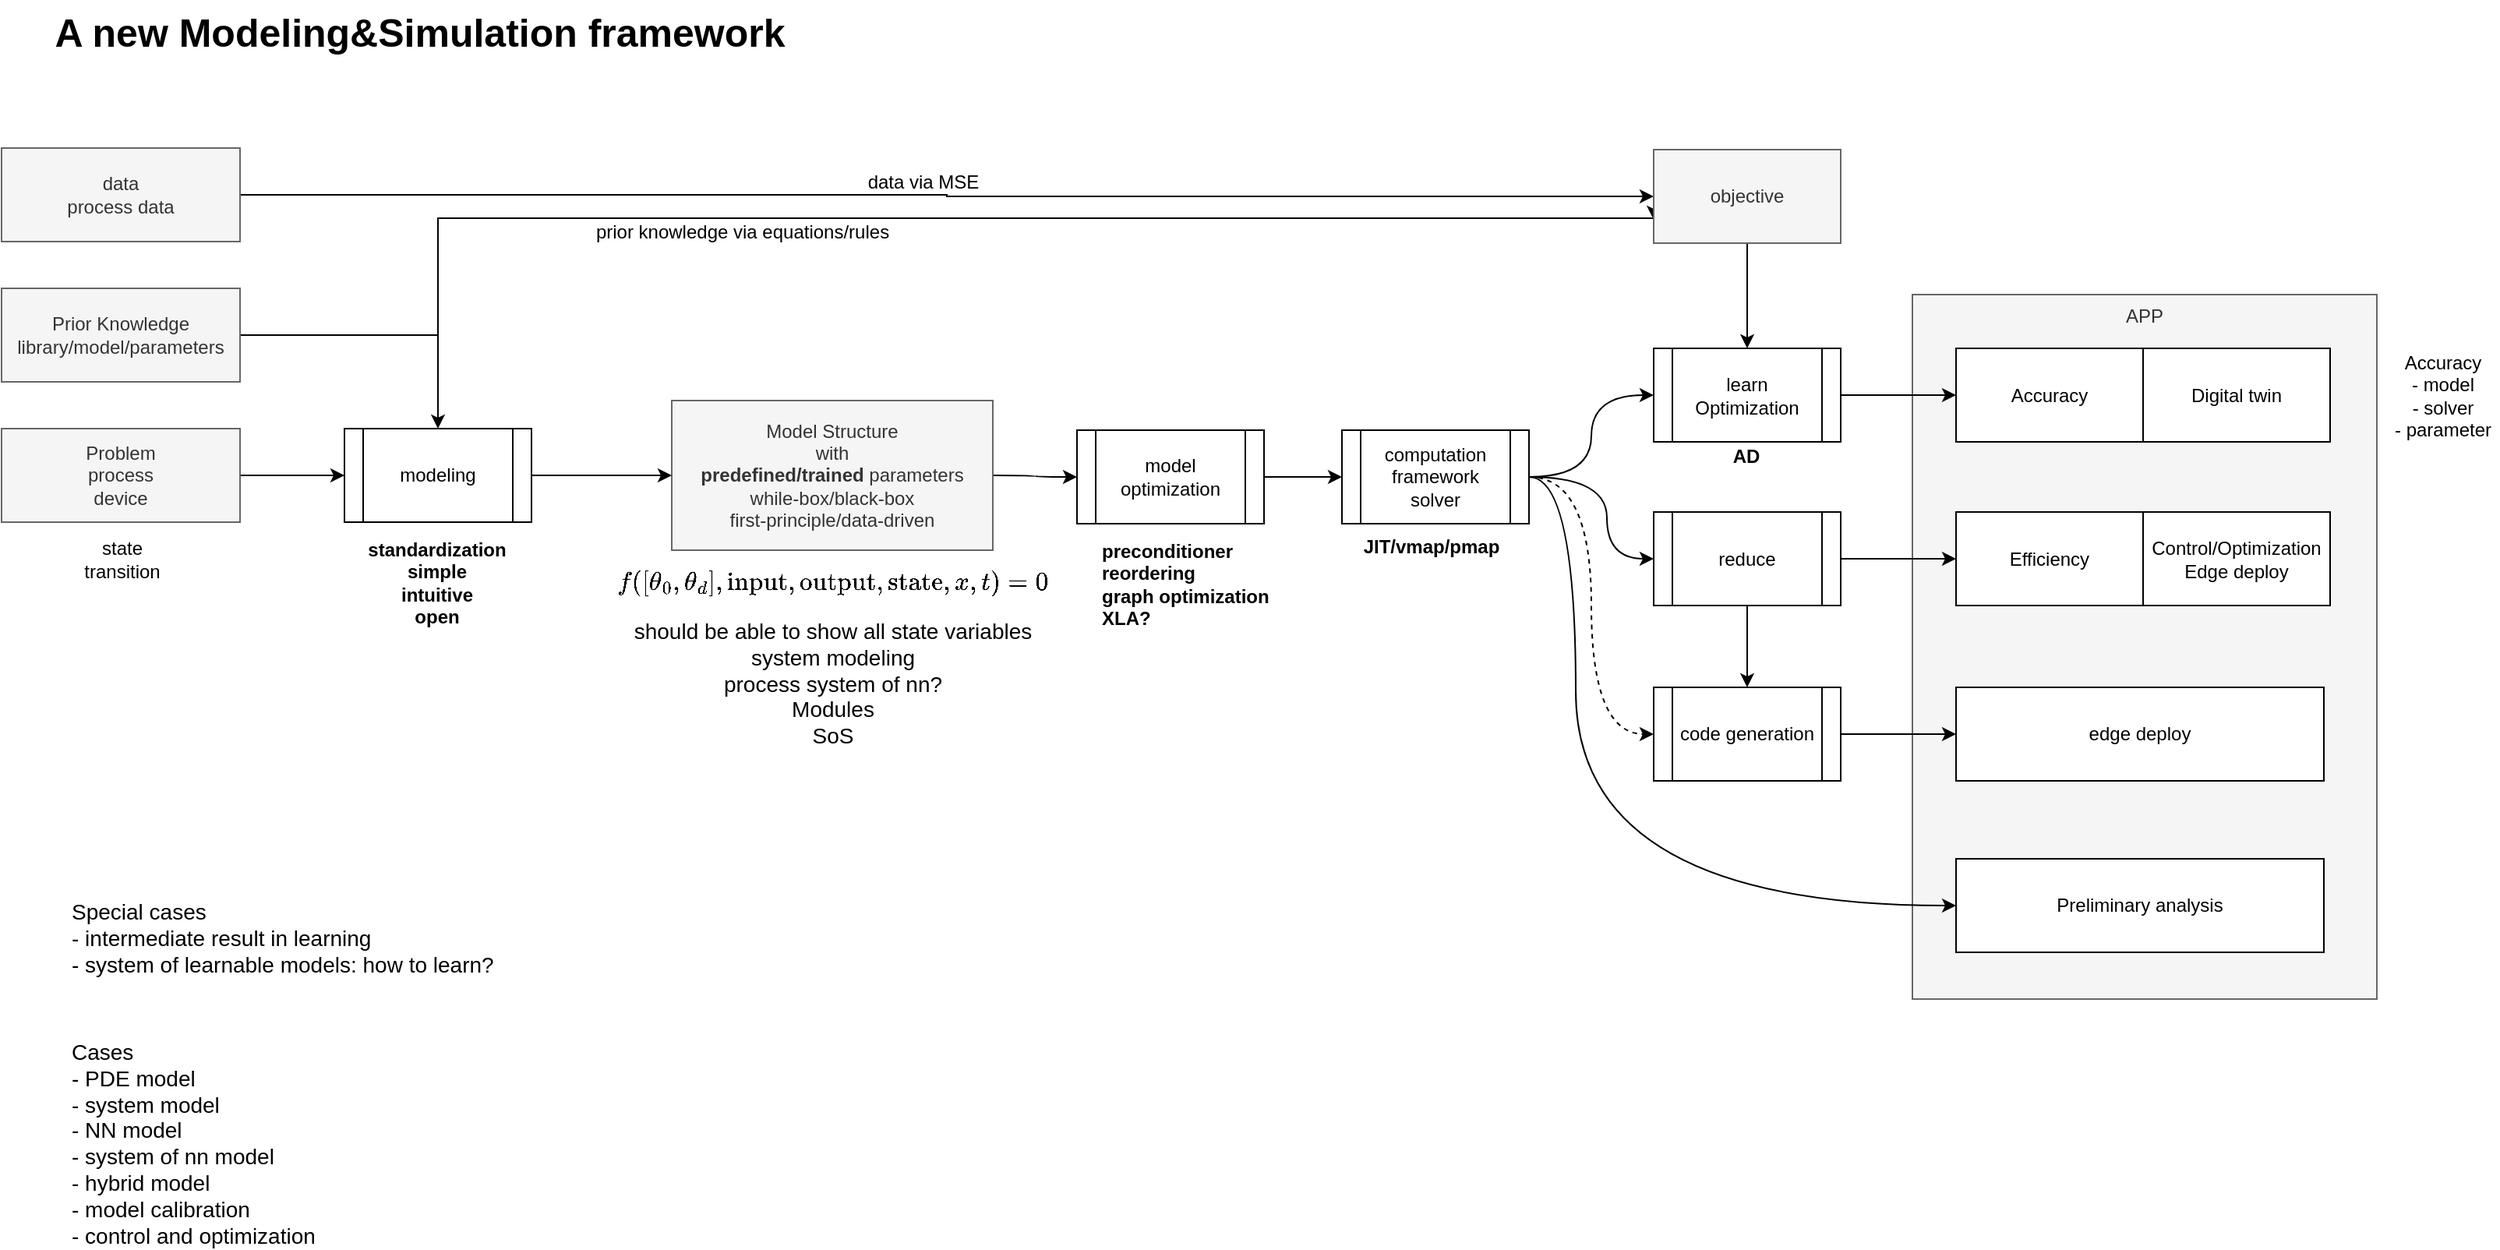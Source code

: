 <mxfile version="20.0.1" type="github" pages="8">
  <diagram id="WX_kT3aoNidh6nuhI1xW" name="Global">
    <mxGraphModel dx="1455" dy="1394" grid="1" gridSize="10" guides="1" tooltips="1" connect="1" arrows="1" fold="1" page="0" pageScale="1" pageWidth="827" pageHeight="1169" math="1" shadow="0">
      <root>
        <mxCell id="0" />
        <mxCell id="1" parent="0" />
        <mxCell id="wcZV9fzcy_JCORuPqOIP-28" value="APP" style="rounded=0;whiteSpace=wrap;html=1;fontSize=12;verticalAlign=top;fillColor=#f5f5f5;fontColor=#333333;strokeColor=#666666;" vertex="1" parent="1">
          <mxGeometry x="1306" y="159" width="298" height="452" as="geometry" />
        </mxCell>
        <mxCell id="wcZV9fzcy_JCORuPqOIP-3" value="" style="edgeStyle=orthogonalEdgeStyle;rounded=0;orthogonalLoop=1;jettySize=auto;html=1;" edge="1" parent="1" source="wcZV9fzcy_JCORuPqOIP-1">
          <mxGeometry relative="1" as="geometry">
            <mxPoint x="300" y="275" as="targetPoint" />
          </mxGeometry>
        </mxCell>
        <mxCell id="wcZV9fzcy_JCORuPqOIP-1" value="Problem&lt;br&gt;process&lt;br&gt;device" style="rounded=0;whiteSpace=wrap;html=1;fillColor=#f5f5f5;fontColor=#333333;strokeColor=#666666;" vertex="1" parent="1">
          <mxGeometry x="80" y="245" width="153" height="60" as="geometry" />
        </mxCell>
        <mxCell id="wcZV9fzcy_JCORuPqOIP-89" value="" style="edgeStyle=orthogonalEdgeStyle;curved=1;rounded=0;orthogonalLoop=1;jettySize=auto;html=1;fontSize=12;fontColor=#000000;elbow=vertical;" edge="1" parent="1" source="wcZV9fzcy_JCORuPqOIP-2" target="wcZV9fzcy_JCORuPqOIP-87">
          <mxGeometry relative="1" as="geometry" />
        </mxCell>
        <mxCell id="wcZV9fzcy_JCORuPqOIP-2" value="Model Structure&lt;br&gt;with&lt;br&gt;&lt;b&gt;predefined/trained&lt;/b&gt; parameters&lt;br&gt;while-box/black-box&lt;br&gt;first-principle/data-driven" style="rounded=0;whiteSpace=wrap;html=1;fillColor=#f5f5f5;fontColor=#333333;strokeColor=#666666;" vertex="1" parent="1">
          <mxGeometry x="510" y="227" width="206" height="96" as="geometry" />
        </mxCell>
        <mxCell id="wcZV9fzcy_JCORuPqOIP-6" value="&lt;font style=&quot;font-size: 14px;&quot;&gt;`f([\theta_0, \theta_d], \text{input}, \text{output}, \text{state}, x, t) = 0`&lt;/font&gt;" style="text;html=1;align=center;verticalAlign=middle;resizable=0;points=[];autosize=1;strokeColor=none;fillColor=none;fontSize=20;" vertex="1" parent="1">
          <mxGeometry x="393" y="326" width="440" height="30" as="geometry" />
        </mxCell>
        <mxCell id="wcZV9fzcy_JCORuPqOIP-8" value="state&lt;br&gt;transition" style="text;html=1;align=center;verticalAlign=middle;resizable=0;points=[];autosize=1;strokeColor=none;fillColor=none;fontSize=12;" vertex="1" parent="1">
          <mxGeometry x="127" y="312.5" width="59" height="32" as="geometry" />
        </mxCell>
        <mxCell id="wcZV9fzcy_JCORuPqOIP-18" style="edgeStyle=orthogonalEdgeStyle;rounded=0;orthogonalLoop=1;jettySize=auto;html=1;fontSize=12;entryX=0.5;entryY=0;entryDx=0;entryDy=0;" edge="1" parent="1" source="wcZV9fzcy_JCORuPqOIP-17" target="wcZV9fzcy_JCORuPqOIP-62">
          <mxGeometry relative="1" as="geometry">
            <mxPoint x="369" y="259.143" as="targetPoint" />
          </mxGeometry>
        </mxCell>
        <mxCell id="wcZV9fzcy_JCORuPqOIP-37" style="edgeStyle=orthogonalEdgeStyle;rounded=0;orthogonalLoop=1;jettySize=auto;html=1;entryX=0;entryY=0.75;entryDx=0;entryDy=0;fontSize=12;" edge="1" parent="1" source="wcZV9fzcy_JCORuPqOIP-17" target="wcZV9fzcy_JCORuPqOIP-35">
          <mxGeometry relative="1" as="geometry">
            <Array as="points">
              <mxPoint x="360" y="185" />
              <mxPoint x="360" y="110" />
            </Array>
          </mxGeometry>
        </mxCell>
        <mxCell id="wcZV9fzcy_JCORuPqOIP-17" value="Prior Knowledge&lt;br&gt;library/model/parameters" style="rounded=0;whiteSpace=wrap;html=1;fillColor=#f5f5f5;fontColor=#333333;strokeColor=#666666;" vertex="1" parent="1">
          <mxGeometry x="80" y="155" width="153" height="60" as="geometry" />
        </mxCell>
        <mxCell id="wcZV9fzcy_JCORuPqOIP-19" value="Accuracy" style="rounded=0;whiteSpace=wrap;html=1;" vertex="1" parent="1">
          <mxGeometry x="1334" y="193.5" width="120" height="60" as="geometry" />
        </mxCell>
        <mxCell id="wcZV9fzcy_JCORuPqOIP-22" value="Efficiency" style="rounded=0;whiteSpace=wrap;html=1;" vertex="1" parent="1">
          <mxGeometry x="1334" y="298.5" width="120" height="60" as="geometry" />
        </mxCell>
        <mxCell id="wcZV9fzcy_JCORuPqOIP-29" value="Digital twin" style="rounded=0;whiteSpace=wrap;html=1;" vertex="1" parent="1">
          <mxGeometry x="1454" y="193.5" width="120" height="60" as="geometry" />
        </mxCell>
        <mxCell id="wcZV9fzcy_JCORuPqOIP-30" value="Control/Optimization&lt;br&gt;Edge deploy" style="rounded=0;whiteSpace=wrap;html=1;" vertex="1" parent="1">
          <mxGeometry x="1454" y="298.5" width="120" height="60" as="geometry" />
        </mxCell>
        <mxCell id="wcZV9fzcy_JCORuPqOIP-32" value="Accuracy&lt;br&gt;- model&lt;br&gt;- solver&lt;br&gt;- parameter" style="text;html=1;align=center;verticalAlign=middle;resizable=0;points=[];autosize=1;strokeColor=none;fillColor=none;fontSize=12;" vertex="1" parent="1">
          <mxGeometry x="1610" y="193.5" width="72" height="60" as="geometry" />
        </mxCell>
        <mxCell id="wcZV9fzcy_JCORuPqOIP-36" value="" style="edgeStyle=orthogonalEdgeStyle;rounded=0;orthogonalLoop=1;jettySize=auto;html=1;fontSize=12;" edge="1" parent="1" source="wcZV9fzcy_JCORuPqOIP-34" target="wcZV9fzcy_JCORuPqOIP-35">
          <mxGeometry relative="1" as="geometry" />
        </mxCell>
        <mxCell id="wcZV9fzcy_JCORuPqOIP-34" value="data&lt;br&gt;process data" style="rounded=0;whiteSpace=wrap;html=1;fillColor=#f5f5f5;fontColor=#333333;strokeColor=#666666;" vertex="1" parent="1">
          <mxGeometry x="80" y="65" width="153" height="60" as="geometry" />
        </mxCell>
        <mxCell id="wcZV9fzcy_JCORuPqOIP-79" value="" style="edgeStyle=orthogonalEdgeStyle;curved=1;rounded=0;orthogonalLoop=1;jettySize=auto;html=1;fontSize=12;fontColor=#000000;elbow=vertical;" edge="1" parent="1" source="wcZV9fzcy_JCORuPqOIP-35" target="wcZV9fzcy_JCORuPqOIP-68">
          <mxGeometry relative="1" as="geometry" />
        </mxCell>
        <mxCell id="wcZV9fzcy_JCORuPqOIP-35" value="objective" style="rounded=0;whiteSpace=wrap;html=1;fillColor=#f5f5f5;fontColor=#333333;strokeColor=#666666;" vertex="1" parent="1">
          <mxGeometry x="1140" y="66" width="120" height="60" as="geometry" />
        </mxCell>
        <mxCell id="wcZV9fzcy_JCORuPqOIP-51" value="Preliminary analysis" style="rounded=0;whiteSpace=wrap;html=1;" vertex="1" parent="1">
          <mxGeometry x="1334" y="521" width="236" height="60" as="geometry" />
        </mxCell>
        <mxCell id="wcZV9fzcy_JCORuPqOIP-56" value="AD" style="edgeLabel;html=1;align=center;verticalAlign=middle;resizable=0;points=[];fontSize=12;fontStyle=1" vertex="1" connectable="0" parent="1">
          <mxGeometry x="1195.995" y="260.999" as="geometry">
            <mxPoint x="3" y="2" as="offset" />
          </mxGeometry>
        </mxCell>
        <mxCell id="wcZV9fzcy_JCORuPqOIP-57" value="should be able to show all state variables&lt;br&gt;system modeling&lt;br&gt;process system of nn?&lt;br&gt;Modules&lt;br&gt;SoS" style="text;html=1;align=center;verticalAlign=top;resizable=0;points=[];autosize=1;strokeColor=none;fillColor=none;fontSize=14;fontColor=#000000;" vertex="1" parent="1">
          <mxGeometry x="478" y="360" width="270" height="90" as="geometry" />
        </mxCell>
        <mxCell id="wcZV9fzcy_JCORuPqOIP-58" value="JIT/vmap/pmap" style="edgeLabel;html=1;align=center;verticalAlign=middle;resizable=0;points=[];fontSize=12;fontStyle=1" vertex="1" connectable="0" parent="1">
          <mxGeometry x="1002.995" y="322.999" as="geometry">
            <mxPoint x="-6" y="-2" as="offset" />
          </mxGeometry>
        </mxCell>
        <mxCell id="wcZV9fzcy_JCORuPqOIP-59" value="Special cases&lt;br&gt;- intermediate result in learning&lt;br&gt;- system of learnable models: how to learn?" style="text;html=1;align=left;verticalAlign=top;resizable=0;points=[];autosize=1;strokeColor=none;fillColor=none;fontSize=14;fontColor=#000000;" vertex="1" parent="1">
          <mxGeometry x="123" y="540" width="290" height="60" as="geometry" />
        </mxCell>
        <mxCell id="wcZV9fzcy_JCORuPqOIP-60" value="A new Modeling&amp;amp;Simulation framework" style="text;html=1;align=center;verticalAlign=middle;resizable=0;points=[];autosize=1;strokeColor=none;fillColor=none;fontSize=25;fontColor=#000000;fontStyle=1" vertex="1" parent="1">
          <mxGeometry x="108" y="-30" width="480" height="40" as="geometry" />
        </mxCell>
        <mxCell id="wcZV9fzcy_JCORuPqOIP-61" value="standardization&lt;br&gt;simple&lt;br&gt;intuitive&lt;br&gt;open" style="edgeLabel;html=1;align=center;verticalAlign=top;resizable=0;points=[];fontSize=12;fontStyle=1" vertex="1" connectable="0" parent="1">
          <mxGeometry x="355.995" y="306.999" as="geometry">
            <mxPoint x="3" y="2" as="offset" />
          </mxGeometry>
        </mxCell>
        <mxCell id="wcZV9fzcy_JCORuPqOIP-63" value="" style="edgeStyle=orthogonalEdgeStyle;curved=1;rounded=0;orthogonalLoop=1;jettySize=auto;html=1;fontSize=25;fontColor=#000000;elbow=vertical;" edge="1" parent="1" source="wcZV9fzcy_JCORuPqOIP-62" target="wcZV9fzcy_JCORuPqOIP-2">
          <mxGeometry relative="1" as="geometry" />
        </mxCell>
        <mxCell id="wcZV9fzcy_JCORuPqOIP-62" value="modeling" style="shape=process;whiteSpace=wrap;html=1;backgroundOutline=1;labelBackgroundColor=#FFFFFF;fontSize=12;fontColor=#000000;" vertex="1" parent="1">
          <mxGeometry x="300" y="245" width="120" height="60" as="geometry" />
        </mxCell>
        <mxCell id="wcZV9fzcy_JCORuPqOIP-74" style="edgeStyle=orthogonalEdgeStyle;curved=1;rounded=0;orthogonalLoop=1;jettySize=auto;html=1;entryX=0;entryY=0.5;entryDx=0;entryDy=0;fontSize=12;fontColor=#000000;elbow=vertical;" edge="1" parent="1" source="wcZV9fzcy_JCORuPqOIP-64" target="wcZV9fzcy_JCORuPqOIP-68">
          <mxGeometry relative="1" as="geometry" />
        </mxCell>
        <mxCell id="wcZV9fzcy_JCORuPqOIP-75" style="edgeStyle=orthogonalEdgeStyle;curved=1;rounded=0;orthogonalLoop=1;jettySize=auto;html=1;entryX=0;entryY=0.5;entryDx=0;entryDy=0;fontSize=12;fontColor=#000000;elbow=vertical;" edge="1" parent="1" source="wcZV9fzcy_JCORuPqOIP-64" target="wcZV9fzcy_JCORuPqOIP-71">
          <mxGeometry relative="1" as="geometry">
            <Array as="points">
              <mxPoint x="1110" y="276" />
              <mxPoint x="1110" y="328" />
            </Array>
          </mxGeometry>
        </mxCell>
        <mxCell id="wcZV9fzcy_JCORuPqOIP-76" style="edgeStyle=orthogonalEdgeStyle;curved=1;rounded=0;orthogonalLoop=1;jettySize=auto;html=1;entryX=0;entryY=0.5;entryDx=0;entryDy=0;fontSize=12;fontColor=#000000;elbow=vertical;" edge="1" parent="1" source="wcZV9fzcy_JCORuPqOIP-64" target="wcZV9fzcy_JCORuPqOIP-51">
          <mxGeometry relative="1" as="geometry">
            <Array as="points">
              <mxPoint x="1090" y="276" />
              <mxPoint x="1090" y="551" />
            </Array>
          </mxGeometry>
        </mxCell>
        <mxCell id="wcZV9fzcy_JCORuPqOIP-85" style="edgeStyle=orthogonalEdgeStyle;curved=1;rounded=0;orthogonalLoop=1;jettySize=auto;html=1;entryX=0;entryY=0.5;entryDx=0;entryDy=0;dashed=1;fontSize=12;fontColor=#000000;elbow=vertical;" edge="1" parent="1" source="wcZV9fzcy_JCORuPqOIP-64" target="wcZV9fzcy_JCORuPqOIP-84">
          <mxGeometry relative="1" as="geometry">
            <Array as="points">
              <mxPoint x="1100" y="276" />
              <mxPoint x="1100" y="441" />
            </Array>
          </mxGeometry>
        </mxCell>
        <mxCell id="wcZV9fzcy_JCORuPqOIP-64" value="&lt;span style=&quot;font-size: 12px;&quot;&gt;computation framework&lt;br&gt;solver&lt;br&gt;&lt;/span&gt;" style="shape=process;whiteSpace=wrap;html=1;backgroundOutline=1;labelBackgroundColor=#FFFFFF;fontSize=12;fontColor=#000000;" vertex="1" parent="1">
          <mxGeometry x="940" y="246" width="120" height="60" as="geometry" />
        </mxCell>
        <mxCell id="wcZV9fzcy_JCORuPqOIP-70" value="" style="edgeStyle=orthogonalEdgeStyle;curved=1;rounded=0;orthogonalLoop=1;jettySize=auto;html=1;fontSize=12;fontColor=#000000;elbow=vertical;" edge="1" parent="1" source="wcZV9fzcy_JCORuPqOIP-68" target="wcZV9fzcy_JCORuPqOIP-19">
          <mxGeometry relative="1" as="geometry" />
        </mxCell>
        <mxCell id="wcZV9fzcy_JCORuPqOIP-68" value="&lt;span style=&quot;font-size: 12px;&quot;&gt;learn&lt;br&gt;Optimization&lt;br&gt;&lt;/span&gt;" style="shape=process;whiteSpace=wrap;html=1;backgroundOutline=1;labelBackgroundColor=#FFFFFF;fontSize=12;fontColor=#000000;" vertex="1" parent="1">
          <mxGeometry x="1140" y="193.5" width="120" height="60" as="geometry" />
        </mxCell>
        <mxCell id="wcZV9fzcy_JCORuPqOIP-77" value="" style="edgeStyle=orthogonalEdgeStyle;curved=1;rounded=0;orthogonalLoop=1;jettySize=auto;html=1;fontSize=12;fontColor=#000000;elbow=vertical;" edge="1" parent="1" source="wcZV9fzcy_JCORuPqOIP-71" target="wcZV9fzcy_JCORuPqOIP-22">
          <mxGeometry relative="1" as="geometry" />
        </mxCell>
        <mxCell id="wcZV9fzcy_JCORuPqOIP-94" style="edgeStyle=orthogonalEdgeStyle;curved=1;rounded=0;orthogonalLoop=1;jettySize=auto;html=1;entryX=0.5;entryY=0;entryDx=0;entryDy=0;fontSize=12;fontColor=#000000;elbow=vertical;" edge="1" parent="1" source="wcZV9fzcy_JCORuPqOIP-71" target="wcZV9fzcy_JCORuPqOIP-84">
          <mxGeometry relative="1" as="geometry" />
        </mxCell>
        <mxCell id="wcZV9fzcy_JCORuPqOIP-71" value="&lt;span style=&quot;font-size: 12px;&quot;&gt;reduce&lt;br&gt;&lt;/span&gt;" style="shape=process;whiteSpace=wrap;html=1;backgroundOutline=1;labelBackgroundColor=#FFFFFF;fontSize=12;fontColor=#000000;" vertex="1" parent="1">
          <mxGeometry x="1140" y="298.5" width="120" height="60" as="geometry" />
        </mxCell>
        <mxCell id="wcZV9fzcy_JCORuPqOIP-80" value="edge deploy" style="rounded=0;whiteSpace=wrap;html=1;" vertex="1" parent="1">
          <mxGeometry x="1334" y="411" width="236" height="60" as="geometry" />
        </mxCell>
        <mxCell id="wcZV9fzcy_JCORuPqOIP-82" value="Cases&lt;br&gt;- PDE model&lt;br&gt;- system model&lt;br&gt;- NN model&lt;br&gt;- system of nn model&lt;br&gt;- hybrid model&lt;br&gt;- model calibration&lt;br&gt;- control and optimization" style="text;html=1;align=left;verticalAlign=top;resizable=0;points=[];autosize=1;strokeColor=none;fillColor=none;fontSize=14;fontColor=#000000;" vertex="1" parent="1">
          <mxGeometry x="123" y="630" width="170" height="140" as="geometry" />
        </mxCell>
        <mxCell id="wcZV9fzcy_JCORuPqOIP-86" value="" style="edgeStyle=orthogonalEdgeStyle;curved=1;rounded=0;orthogonalLoop=1;jettySize=auto;html=1;fontSize=12;fontColor=#000000;elbow=vertical;" edge="1" parent="1" source="wcZV9fzcy_JCORuPqOIP-84" target="wcZV9fzcy_JCORuPqOIP-80">
          <mxGeometry relative="1" as="geometry" />
        </mxCell>
        <mxCell id="wcZV9fzcy_JCORuPqOIP-84" value="&lt;span style=&quot;font-size: 12px;&quot;&gt;code generation&lt;br&gt;&lt;/span&gt;" style="shape=process;whiteSpace=wrap;html=1;backgroundOutline=1;labelBackgroundColor=#FFFFFF;fontSize=12;fontColor=#000000;" vertex="1" parent="1">
          <mxGeometry x="1140" y="411" width="120" height="60" as="geometry" />
        </mxCell>
        <mxCell id="wcZV9fzcy_JCORuPqOIP-90" value="" style="edgeStyle=orthogonalEdgeStyle;curved=1;rounded=0;orthogonalLoop=1;jettySize=auto;html=1;fontSize=12;fontColor=#000000;elbow=vertical;" edge="1" parent="1" source="wcZV9fzcy_JCORuPqOIP-87" target="wcZV9fzcy_JCORuPqOIP-64">
          <mxGeometry relative="1" as="geometry" />
        </mxCell>
        <mxCell id="wcZV9fzcy_JCORuPqOIP-87" value="model&lt;br&gt;optimization" style="shape=process;whiteSpace=wrap;html=1;backgroundOutline=1;labelBackgroundColor=#FFFFFF;fontSize=12;fontColor=#000000;" vertex="1" parent="1">
          <mxGeometry x="770" y="246" width="120" height="60" as="geometry" />
        </mxCell>
        <mxCell id="wcZV9fzcy_JCORuPqOIP-92" value="preconditioner&lt;br&gt;reordering&lt;br&gt;graph optimization&lt;br&gt;XLA?" style="edgeLabel;html=1;align=left;verticalAlign=top;resizable=0;points=[];fontSize=12;fontStyle=1" vertex="1" connectable="0" parent="1">
          <mxGeometry x="789.995" y="311.999" as="geometry">
            <mxPoint x="-6" y="-2" as="offset" />
          </mxGeometry>
        </mxCell>
        <mxCell id="wcZV9fzcy_JCORuPqOIP-95" value="data via MSE" style="text;html=1;align=center;verticalAlign=middle;resizable=0;points=[];autosize=1;strokeColor=none;fillColor=none;fontSize=12;fontColor=#000000;fontStyle=0" vertex="1" parent="1">
          <mxGeometry x="626" y="77" width="90" height="20" as="geometry" />
        </mxCell>
        <mxCell id="wcZV9fzcy_JCORuPqOIP-96" value="prior knowledge via equations/rules" style="text;html=1;align=center;verticalAlign=middle;resizable=0;points=[];autosize=1;strokeColor=none;fillColor=none;fontSize=12;fontColor=#000000;fontStyle=0" vertex="1" parent="1">
          <mxGeometry x="455" y="109" width="200" height="20" as="geometry" />
        </mxCell>
      </root>
    </mxGraphModel>
  </diagram>
  <diagram id="1_-pRr0ppsCuJBgAmXV3" name="yingzi-reducer">
    <mxGraphModel dx="1583" dy="808" grid="1" gridSize="10" guides="1" tooltips="1" connect="1" arrows="1" fold="1" page="0" pageScale="1" pageWidth="827" pageHeight="1169" math="1" shadow="0">
      <root>
        <mxCell id="0" />
        <mxCell id="1" parent="0" />
        <mxCell id="SvA6rQcaN-VjJ_lVK_Wi-6" value="" style="edgeStyle=orthogonalEdgeStyle;rounded=0;orthogonalLoop=1;jettySize=auto;html=1;fontSize=12;fontColor=#000000;elbow=vertical;" edge="1" parent="1" source="SvA6rQcaN-VjJ_lVK_Wi-1" target="SvA6rQcaN-VjJ_lVK_Wi-5">
          <mxGeometry relative="1" as="geometry" />
        </mxCell>
        <mxCell id="SvA6rQcaN-VjJ_lVK_Wi-1" value="model A" style="rounded=0;whiteSpace=wrap;html=1;labelBackgroundColor=#FFFFFF;fontSize=12;fontColor=#000000;" vertex="1" parent="1">
          <mxGeometry x="-280" y="160" width="120" height="60" as="geometry" />
        </mxCell>
        <mxCell id="8bocCZIXOjOLphvC2Dg9-7" style="edgeStyle=orthogonalEdgeStyle;rounded=0;orthogonalLoop=1;jettySize=auto;html=1;entryX=0;entryY=0.5;entryDx=0;entryDy=0;fontSize=12;fontColor=#000000;elbow=vertical;" edge="1" parent="1" source="SvA6rQcaN-VjJ_lVK_Wi-2" target="SvA6rQcaN-VjJ_lVK_Wi-8">
          <mxGeometry relative="1" as="geometry" />
        </mxCell>
        <mxCell id="SvA6rQcaN-VjJ_lVK_Wi-2" value="data" style="rounded=0;whiteSpace=wrap;html=1;labelBackgroundColor=#FFFFFF;fontSize=12;fontColor=#000000;" vertex="1" parent="1">
          <mxGeometry x="110" y="160" width="120" height="60" as="geometry" />
        </mxCell>
        <mxCell id="SvA6rQcaN-VjJ_lVK_Wi-4" value="FMU: Dynamic model&lt;br&gt;General function: static model" style="text;html=1;align=left;verticalAlign=top;resizable=0;points=[];autosize=1;strokeColor=none;fillColor=none;fontSize=12;fontColor=#000000;" vertex="1" parent="1">
          <mxGeometry x="-282" y="230" width="170" height="30" as="geometry" />
        </mxCell>
        <mxCell id="SvA6rQcaN-VjJ_lVK_Wi-7" value="" style="edgeStyle=orthogonalEdgeStyle;rounded=0;orthogonalLoop=1;jettySize=auto;html=1;fontSize=12;fontColor=#000000;elbow=vertical;" edge="1" parent="1" source="SvA6rQcaN-VjJ_lVK_Wi-5" target="SvA6rQcaN-VjJ_lVK_Wi-2">
          <mxGeometry relative="1" as="geometry" />
        </mxCell>
        <mxCell id="SvA6rQcaN-VjJ_lVK_Wi-5" value="sampling" style="shape=process;whiteSpace=wrap;html=1;backgroundOutline=1;labelBackgroundColor=#FFFFFF;fontSize=12;fontColor=#000000;" vertex="1" parent="1">
          <mxGeometry x="-80" y="170" width="120" height="40" as="geometry" />
        </mxCell>
        <mxCell id="8bocCZIXOjOLphvC2Dg9-6" value="" style="edgeStyle=orthogonalEdgeStyle;rounded=0;orthogonalLoop=1;jettySize=auto;html=1;fontSize=12;fontColor=#000000;elbow=vertical;" edge="1" parent="1" source="SvA6rQcaN-VjJ_lVK_Wi-8" target="8bocCZIXOjOLphvC2Dg9-5">
          <mxGeometry relative="1" as="geometry" />
        </mxCell>
        <mxCell id="SvA6rQcaN-VjJ_lVK_Wi-8" value="loss function" style="shape=process;whiteSpace=wrap;html=1;backgroundOutline=1;labelBackgroundColor=#FFFFFF;fontSize=12;fontColor=#000000;" vertex="1" parent="1">
          <mxGeometry x="300" y="170" width="120" height="40" as="geometry" />
        </mxCell>
        <mxCell id="SvA6rQcaN-VjJ_lVK_Wi-10" value="model B" style="whiteSpace=wrap;html=1;fontColor=#000000;labelBackgroundColor=#FFFFFF;" vertex="1" parent="1">
          <mxGeometry x="590" y="160" width="120" height="60" as="geometry" />
        </mxCell>
        <mxCell id="8bocCZIXOjOLphvC2Dg9-3" value="" style="edgeStyle=orthogonalEdgeStyle;rounded=0;orthogonalLoop=1;jettySize=auto;html=1;fontSize=12;fontColor=#000000;elbow=vertical;" edge="1" parent="1" source="8bocCZIXOjOLphvC2Dg9-1" target="SvA6rQcaN-VjJ_lVK_Wi-8">
          <mxGeometry relative="1" as="geometry" />
        </mxCell>
        <mxCell id="8bocCZIXOjOLphvC2Dg9-1" value="model B: init" style="whiteSpace=wrap;html=1;fontColor=#000000;labelBackgroundColor=#FFFFFF;" vertex="1" parent="1">
          <mxGeometry x="300" y="60" width="120" height="60" as="geometry" />
        </mxCell>
        <mxCell id="8bocCZIXOjOLphvC2Dg9-4" style="edgeStyle=orthogonalEdgeStyle;rounded=0;orthogonalLoop=1;jettySize=auto;html=1;fontSize=12;fontColor=#000000;elbow=vertical;" edge="1" parent="1" source="8bocCZIXOjOLphvC2Dg9-2" target="SvA6rQcaN-VjJ_lVK_Wi-8">
          <mxGeometry relative="1" as="geometry">
            <Array as="points">
              <mxPoint x="270" y="90" />
              <mxPoint x="270" y="190" />
            </Array>
          </mxGeometry>
        </mxCell>
        <mxCell id="8bocCZIXOjOLphvC2Dg9-2" value="prior knowledge" style="whiteSpace=wrap;html=1;fontColor=#000000;labelBackgroundColor=#FFFFFF;" vertex="1" parent="1">
          <mxGeometry x="110" y="60" width="120" height="60" as="geometry" />
        </mxCell>
        <mxCell id="8bocCZIXOjOLphvC2Dg9-8" style="edgeStyle=orthogonalEdgeStyle;rounded=0;orthogonalLoop=1;jettySize=auto;html=1;entryX=0;entryY=0.5;entryDx=0;entryDy=0;fontSize=12;fontColor=#000000;elbow=vertical;" edge="1" parent="1" source="8bocCZIXOjOLphvC2Dg9-5" target="SvA6rQcaN-VjJ_lVK_Wi-10">
          <mxGeometry relative="1" as="geometry" />
        </mxCell>
        <mxCell id="8bocCZIXOjOLphvC2Dg9-5" value="optimizer" style="shape=process;whiteSpace=wrap;html=1;backgroundOutline=1;labelBackgroundColor=#FFFFFF;fontSize=12;fontColor=#000000;" vertex="1" parent="1">
          <mxGeometry x="300" y="250" width="120" height="40" as="geometry" />
        </mxCell>
        <mxCell id="8bocCZIXOjOLphvC2Dg9-9" value="pytorch sampler&lt;br&gt;active learning" style="text;html=1;align=left;verticalAlign=top;resizable=0;points=[];autosize=1;strokeColor=none;fillColor=none;fontSize=12;fontColor=#000000;" vertex="1" parent="1">
          <mxGeometry x="-81" y="231" width="100" height="30" as="geometry" />
        </mxCell>
      </root>
    </mxGraphModel>
  </diagram>
  <diagram name="Overview" id="Wfx00_glhF21tus-7lWE">
    <mxGraphModel dx="3192" dy="1615" grid="1" gridSize="10" guides="1" tooltips="1" connect="1" arrows="1" fold="1" page="1" pageScale="1" pageWidth="827" pageHeight="1169" math="0" shadow="0">
      <root>
        <mxCell id="0" />
        <mxCell id="1" parent="0" />
        <mxCell id="nlX_qr6j7oxyu8D3ePAu-19" value="" style="rounded=0;whiteSpace=wrap;html=1;horizontal=0;textDirection=rtl;fontSize=20;fillColor=#dae8fc;strokeColor=#6c8ebf;" parent="1" vertex="1">
          <mxGeometry x="2510" y="1270" width="630" height="620" as="geometry" />
        </mxCell>
        <mxCell id="EpV1ZGoQx5U1jiBcK8BG-2" value="" style="rounded=0;whiteSpace=wrap;html=1;horizontal=0;textDirection=rtl;fontSize=20;fillColor=#f5f5f5;strokeColor=#666666;fontColor=#333333;" parent="1" vertex="1">
          <mxGeometry x="-146.5" y="2100" width="251" height="270" as="geometry" />
        </mxCell>
        <mxCell id="EpV1ZGoQx5U1jiBcK8BG-3" value="" style="rounded=0;whiteSpace=wrap;html=1;horizontal=0;textDirection=rtl;fontSize=20;fillColor=#ffe6cc;strokeColor=#d79b00;" parent="1" vertex="1">
          <mxGeometry x="125" y="2100" width="3015" height="270" as="geometry" />
        </mxCell>
        <mxCell id="EpV1ZGoQx5U1jiBcK8BG-4" value="BLAS" style="rounded=0;whiteSpace=wrap;html=1;horizontal=1;textDirection=ltr;fontSize=20;align=center;" parent="1" vertex="1">
          <mxGeometry x="-240" y="2410" width="3380" height="80" as="geometry" />
        </mxCell>
        <mxCell id="AavGOv7m-2OKxuNNGzHS-2" style="edgeStyle=orthogonalEdgeStyle;rounded=0;orthogonalLoop=1;jettySize=auto;html=1;entryX=1;entryY=0.5;entryDx=0;entryDy=0;" parent="1" target="EpV1ZGoQx5U1jiBcK8BG-57" edge="1">
          <mxGeometry relative="1" as="geometry">
            <mxPoint x="2150" y="1082" as="sourcePoint" />
            <Array as="points">
              <mxPoint x="2150" y="995" />
            </Array>
          </mxGeometry>
        </mxCell>
        <mxCell id="AavGOv7m-2OKxuNNGzHS-9" style="edgeStyle=orthogonalEdgeStyle;rounded=0;orthogonalLoop=1;jettySize=auto;html=1;exitX=0;exitY=0.5;exitDx=0;exitDy=0;entryX=1;entryY=0.5;entryDx=0;entryDy=0;fontSize=30;fontColor=#990000;startArrow=none;endArrow=classic;endFill=1;strokeWidth=1;startFill=0;" parent="1" source="EpV1ZGoQx5U1jiBcK8BG-7" target="R0ikhRdMkQgVjbjCOA0w-1" edge="1">
          <mxGeometry relative="1" as="geometry" />
        </mxCell>
        <mxCell id="EpV1ZGoQx5U1jiBcK8BG-7" value="" style="rounded=0;whiteSpace=wrap;html=1;horizontal=0;textDirection=rtl;fontSize=20;fillColor=#dae8fc;strokeColor=#6c8ebf;" parent="1" vertex="1">
          <mxGeometry x="1770" y="1270" width="710" height="621" as="geometry" />
        </mxCell>
        <mxCell id="EpV1ZGoQx5U1jiBcK8BG-8" value="" style="rounded=0;whiteSpace=wrap;html=1;horizontal=0;textDirection=rtl;fontSize=20;fillColor=#ffe6cc;strokeColor=#d79b00;" parent="1" vertex="1">
          <mxGeometry x="124" y="883" width="3016" height="188" as="geometry" />
        </mxCell>
        <mxCell id="EpV1ZGoQx5U1jiBcK8BG-9" value="" style="rounded=0;whiteSpace=wrap;html=1;horizontal=0;textDirection=rtl;fontSize=20;fillColor=#f5f5f5;strokeColor=#666666;fontColor=#333333;" parent="1" vertex="1">
          <mxGeometry x="125" y="1917" width="1485" height="163" as="geometry" />
        </mxCell>
        <mxCell id="EpV1ZGoQx5U1jiBcK8BG-10" value="" style="rounded=0;whiteSpace=wrap;html=1;horizontal=0;textDirection=rtl;fontSize=20;fillColor=#dae8fc;strokeColor=#6c8ebf;" parent="1" vertex="1">
          <mxGeometry x="124" y="1269" width="1491" height="623" as="geometry" />
        </mxCell>
        <mxCell id="EpV1ZGoQx5U1jiBcK8BG-11" value="" style="rounded=0;whiteSpace=wrap;html=1;horizontal=0;textDirection=rtl;fontSize=20;fillColor=#d5e8d4;strokeColor=#82b366;" parent="1" vertex="1">
          <mxGeometry x="125" y="659" width="3015" height="198" as="geometry" />
        </mxCell>
        <mxCell id="EpV1ZGoQx5U1jiBcK8BG-12" value="工业APP&lt;br style=&quot;font-size: 20px;&quot;&gt;开物云市场" style="rounded=0;whiteSpace=wrap;html=1;horizontal=1;textDirection=rtl;fontSize=20;fillColor=#d5e8d4;strokeColor=#82b366;fontStyle=1" parent="1" vertex="1">
          <mxGeometry x="-360" y="659" width="186" height="198" as="geometry" />
        </mxCell>
        <mxCell id="EpV1ZGoQx5U1jiBcK8BG-13" value="建模" style="rounded=0;whiteSpace=wrap;html=1;horizontal=0;textDirection=rtl;fontSize=20;fillColor=#dae8fc;strokeColor=#6c8ebf;fontStyle=1" parent="1" vertex="1">
          <mxGeometry x="-236" y="1180" width="62" height="716" as="geometry" />
        </mxCell>
        <mxCell id="EpV1ZGoQx5U1jiBcK8BG-14" value="" style="rounded=0;whiteSpace=wrap;html=1;horizontal=0;textDirection=rtl;fontSize=20;fillColor=#d5e8d4;strokeColor=#82b366;" parent="1" vertex="1">
          <mxGeometry x="-144" y="659" width="251" height="198" as="geometry" />
        </mxCell>
        <mxCell id="EpV1ZGoQx5U1jiBcK8BG-15" value="APP 标准化" style="whiteSpace=wrap;html=1;fontSize=20;" parent="1" vertex="1">
          <mxGeometry x="-119" y="693" width="202" height="60" as="geometry" />
        </mxCell>
        <mxCell id="EpV1ZGoQx5U1jiBcK8BG-16" value="持续积累/更新" style="whiteSpace=wrap;html=1;fontSize=20;" parent="1" vertex="1">
          <mxGeometry x="-120" y="780" width="202" height="60" as="geometry" />
        </mxCell>
        <mxCell id="EpV1ZGoQx5U1jiBcK8BG-17" value="" style="rounded=0;whiteSpace=wrap;html=1;horizontal=0;textDirection=rtl;fontSize=20;fillColor=#dae8fc;strokeColor=#6c8ebf;" parent="1" vertex="1">
          <mxGeometry x="-144.5" y="1270" width="251" height="624" as="geometry" />
        </mxCell>
        <mxCell id="EpV1ZGoQx5U1jiBcK8BG-18" value="模型标准化" style="whiteSpace=wrap;html=1;fontSize=20;flipV=1;fontStyle=1;fontColor=#990000;" parent="1" vertex="1">
          <mxGeometry x="-119.5" y="1278" width="202" height="60" as="geometry" />
        </mxCell>
        <mxCell id="EpV1ZGoQx5U1jiBcK8BG-19" value="统一生态标准" style="whiteSpace=wrap;html=1;fontSize=20;flipV=1;" parent="1" vertex="1">
          <mxGeometry x="-120.5" y="1356" width="202" height="60" as="geometry" />
        </mxCell>
        <mxCell id="EpV1ZGoQx5U1jiBcK8BG-20" value="组件化" style="whiteSpace=wrap;html=1;fontSize=20;flipV=1;" parent="1" vertex="1">
          <mxGeometry x="-119.5" y="1433" width="202" height="60" as="geometry" />
        </mxCell>
        <mxCell id="EpV1ZGoQx5U1jiBcK8BG-21" value="高可复用性" style="whiteSpace=wrap;html=1;fontSize=20;flipV=1;" parent="1" vertex="1">
          <mxGeometry x="-120.5" y="1511" width="202" height="60" as="geometry" />
        </mxCell>
        <mxCell id="EpV1ZGoQx5U1jiBcK8BG-22" value="行业模型库" style="whiteSpace=wrap;html=1;fontSize=20;flipV=1;" parent="1" vertex="1">
          <mxGeometry x="-122" y="1588" width="202" height="60" as="geometry" />
        </mxCell>
        <mxCell id="EpV1ZGoQx5U1jiBcK8BG-23" value="零代码工具化" style="whiteSpace=wrap;html=1;fontSize=20;flipV=1;" parent="1" vertex="1">
          <mxGeometry x="-120" y="1666" width="202" height="60" as="geometry" />
        </mxCell>
        <mxCell id="EpV1ZGoQx5U1jiBcK8BG-24" value="建模&amp;amp;求解解耦" style="whiteSpace=wrap;html=1;fontSize=20;flipV=1;" parent="1" vertex="1">
          <mxGeometry x="-121" y="1743" width="202" height="60" as="geometry" />
        </mxCell>
        <mxCell id="EpV1ZGoQx5U1jiBcK8BG-25" value="自动化" style="whiteSpace=wrap;html=1;fontSize=20;flipV=1;" parent="1" vertex="1">
          <mxGeometry x="-122" y="1821" width="202" height="60" as="geometry" />
        </mxCell>
        <mxCell id="EpV1ZGoQx5U1jiBcK8BG-26" value="" style="edgeStyle=orthogonalEdgeStyle;rounded=0;orthogonalLoop=1;jettySize=auto;html=1;fontSize=20;endArrow=classic;endFill=1;" parent="1" source="EpV1ZGoQx5U1jiBcK8BG-28" target="EpV1ZGoQx5U1jiBcK8BG-30" edge="1">
          <mxGeometry relative="1" as="geometry" />
        </mxCell>
        <mxCell id="EpV1ZGoQx5U1jiBcK8BG-27" style="edgeStyle=orthogonalEdgeStyle;rounded=0;orthogonalLoop=1;jettySize=auto;html=1;fontSize=20;endArrow=classic;endFill=1;entryX=0;entryY=0.5;entryDx=0;entryDy=0;" parent="1" source="EpV1ZGoQx5U1jiBcK8BG-28" target="EpV1ZGoQx5U1jiBcK8BG-36" edge="1">
          <mxGeometry relative="1" as="geometry">
            <Array as="points">
              <mxPoint x="291" y="1736" />
              <mxPoint x="291" y="1832" />
            </Array>
          </mxGeometry>
        </mxCell>
        <mxCell id="EpV1ZGoQx5U1jiBcK8BG-28" value="工艺设备&lt;br&gt;图纸" style="whiteSpace=wrap;html=1;fontSize=20;fillColor=#f5f5f5;fontColor=#333333;strokeColor=#666666;" parent="1" vertex="1">
          <mxGeometry x="140" y="1706" width="120" height="60" as="geometry" />
        </mxCell>
        <mxCell id="EpV1ZGoQx5U1jiBcK8BG-29" value="" style="edgeStyle=orthogonalEdgeStyle;rounded=0;orthogonalLoop=1;jettySize=auto;html=1;fontSize=20;endArrow=classic;endFill=1;" parent="1" source="EpV1ZGoQx5U1jiBcK8BG-30" target="EpV1ZGoQx5U1jiBcK8BG-32" edge="1">
          <mxGeometry relative="1" as="geometry" />
        </mxCell>
        <mxCell id="EpV1ZGoQx5U1jiBcK8BG-30" value="图纸解析" style="whiteSpace=wrap;html=1;fontSize=20;" parent="1" vertex="1">
          <mxGeometry x="315" y="1706" width="120" height="60" as="geometry" />
        </mxCell>
        <mxCell id="EpV1ZGoQx5U1jiBcK8BG-31" style="edgeStyle=orthogonalEdgeStyle;rounded=0;orthogonalLoop=1;jettySize=auto;html=1;entryX=0.5;entryY=1;entryDx=0;entryDy=0;fontSize=20;endArrow=classic;endFill=1;" parent="1" source="EpV1ZGoQx5U1jiBcK8BG-32" target="EpV1ZGoQx5U1jiBcK8BG-38" edge="1">
          <mxGeometry relative="1" as="geometry" />
        </mxCell>
        <mxCell id="EpV1ZGoQx5U1jiBcK8BG-32" value="自动建模" style="whiteSpace=wrap;html=1;fontSize=20;fillColor=#f8cecc;strokeColor=#b85450;" parent="1" vertex="1">
          <mxGeometry x="486" y="1706" width="120" height="60" as="geometry" />
        </mxCell>
        <mxCell id="EpV1ZGoQx5U1jiBcK8BG-33" style="edgeStyle=orthogonalEdgeStyle;rounded=0;orthogonalLoop=1;jettySize=auto;html=1;entryX=0.5;entryY=1;entryDx=0;entryDy=0;fontSize=20;endArrow=classic;endFill=1;" parent="1" source="EpV1ZGoQx5U1jiBcK8BG-36" target="EpV1ZGoQx5U1jiBcK8BG-38" edge="1">
          <mxGeometry relative="1" as="geometry" />
        </mxCell>
        <mxCell id="EpV1ZGoQx5U1jiBcK8BG-34" style="edgeStyle=orthogonalEdgeStyle;rounded=0;orthogonalLoop=1;jettySize=auto;html=1;exitX=0.75;exitY=1;exitDx=0;exitDy=0;entryX=0.25;entryY=0;entryDx=0;entryDy=0;fontSize=20;endArrow=classic;endFill=1;" parent="1" source="EpV1ZGoQx5U1jiBcK8BG-36" target="EpV1ZGoQx5U1jiBcK8BG-73" edge="1">
          <mxGeometry relative="1" as="geometry">
            <Array as="points">
              <mxPoint x="576" y="1905" />
              <mxPoint x="725" y="1905" />
            </Array>
          </mxGeometry>
        </mxCell>
        <mxCell id="EpV1ZGoQx5U1jiBcK8BG-35" style="edgeStyle=orthogonalEdgeStyle;rounded=0;orthogonalLoop=1;jettySize=auto;html=1;entryX=0.5;entryY=0;entryDx=0;entryDy=0;fontSize=20;endArrow=classic;endFill=1;" parent="1" source="EpV1ZGoQx5U1jiBcK8BG-36" target="EpV1ZGoQx5U1jiBcK8BG-41" edge="1">
          <mxGeometry relative="1" as="geometry" />
        </mxCell>
        <mxCell id="EpV1ZGoQx5U1jiBcK8BG-36" value="建模平台" style="whiteSpace=wrap;html=1;fontSize=20;strokeWidth=2;fontStyle=1;fillColor=#f8cecc;strokeColor=#b85450;" parent="1" vertex="1">
          <mxGeometry x="486" y="1802" width="120" height="60" as="geometry" />
        </mxCell>
        <mxCell id="EpV1ZGoQx5U1jiBcK8BG-37" style="edgeStyle=orthogonalEdgeStyle;rounded=0;orthogonalLoop=1;jettySize=auto;html=1;entryX=0;entryY=0.5;entryDx=0;entryDy=0;fontSize=20;endArrow=classic;endFill=1;" parent="1" source="EpV1ZGoQx5U1jiBcK8BG-38" target="EpV1ZGoQx5U1jiBcK8BG-43" edge="1">
          <mxGeometry relative="1" as="geometry" />
        </mxCell>
        <mxCell id="EpV1ZGoQx5U1jiBcK8BG-38" value="系统模型" style="whiteSpace=wrap;html=1;fontSize=20;" parent="1" vertex="1">
          <mxGeometry x="695" y="1448" width="120" height="60" as="geometry" />
        </mxCell>
        <mxCell id="EpV1ZGoQx5U1jiBcK8BG-39" style="edgeStyle=orthogonalEdgeStyle;rounded=0;orthogonalLoop=1;jettySize=auto;html=1;exitX=0.25;exitY=0;exitDx=0;exitDy=0;entryX=0.25;entryY=1;entryDx=0;entryDy=0;fontSize=20;endArrow=classic;endFill=1;" parent="1" source="EpV1ZGoQx5U1jiBcK8BG-41" target="EpV1ZGoQx5U1jiBcK8BG-36" edge="1">
          <mxGeometry relative="1" as="geometry" />
        </mxCell>
        <mxCell id="EpV1ZGoQx5U1jiBcK8BG-40" style="edgeStyle=orthogonalEdgeStyle;rounded=0;orthogonalLoop=1;jettySize=auto;html=1;entryX=0.179;entryY=-0.003;entryDx=0;entryDy=0;entryPerimeter=0;fontSize=20;startArrow=classic;startFill=1;" parent="1" source="EpV1ZGoQx5U1jiBcK8BG-41" target="EpV1ZGoQx5U1jiBcK8BG-3" edge="1">
          <mxGeometry relative="1" as="geometry" />
        </mxCell>
        <mxCell id="EpV1ZGoQx5U1jiBcK8BG-41" value="模型编译" style="whiteSpace=wrap;html=1;fontSize=20;fillColor=#f8cecc;strokeColor=#b85450;" parent="1" vertex="1">
          <mxGeometry x="486" y="1969" width="120" height="60" as="geometry" />
        </mxCell>
        <mxCell id="EpV1ZGoQx5U1jiBcK8BG-42" style="edgeStyle=orthogonalEdgeStyle;rounded=0;orthogonalLoop=1;jettySize=auto;html=1;entryX=0.5;entryY=1;entryDx=0;entryDy=0;fontSize=20;endArrow=classic;endFill=1;" parent="1" source="EpV1ZGoQx5U1jiBcK8BG-43" target="EpV1ZGoQx5U1jiBcK8BG-51" edge="1">
          <mxGeometry relative="1" as="geometry" />
        </mxCell>
        <mxCell id="EpV1ZGoQx5U1jiBcK8BG-43" value="模型学习" style="whiteSpace=wrap;html=1;fontSize=20;fillColor=#f8cecc;strokeColor=#b85450;" parent="1" vertex="1">
          <mxGeometry x="935" y="1706" width="120" height="60" as="geometry" />
        </mxCell>
        <mxCell id="EpV1ZGoQx5U1jiBcK8BG-44" value="" style="edgeStyle=orthogonalEdgeStyle;rounded=0;orthogonalLoop=1;jettySize=auto;html=1;fontSize=20;endArrow=classic;endFill=1;" parent="1" source="EpV1ZGoQx5U1jiBcK8BG-45" target="EpV1ZGoQx5U1jiBcK8BG-43" edge="1">
          <mxGeometry relative="1" as="geometry" />
        </mxCell>
        <mxCell id="EpV1ZGoQx5U1jiBcK8BG-45" value="工艺数据" style="whiteSpace=wrap;html=1;fontSize=20;fillColor=#f5f5f5;fontColor=#333333;strokeColor=#666666;" parent="1" vertex="1">
          <mxGeometry x="935" y="1821" width="120" height="60" as="geometry" />
        </mxCell>
        <mxCell id="EpV1ZGoQx5U1jiBcK8BG-46" style="edgeStyle=orthogonalEdgeStyle;rounded=0;orthogonalLoop=1;jettySize=auto;html=1;fontSize=20;endArrow=classic;endFill=1;" parent="1" source="EpV1ZGoQx5U1jiBcK8BG-82" target="EpV1ZGoQx5U1jiBcK8BG-38" edge="1">
          <mxGeometry relative="1" as="geometry" />
        </mxCell>
        <mxCell id="EpV1ZGoQx5U1jiBcK8BG-47" style="edgeStyle=orthogonalEdgeStyle;rounded=0;orthogonalLoop=1;jettySize=auto;html=1;entryX=0;entryY=0.5;entryDx=0;entryDy=0;fontSize=20;endArrow=classic;endFill=1;" parent="1" source="EpV1ZGoQx5U1jiBcK8BG-51" target="EpV1ZGoQx5U1jiBcK8BG-53" edge="1">
          <mxGeometry relative="1" as="geometry" />
        </mxCell>
        <mxCell id="EpV1ZGoQx5U1jiBcK8BG-48" style="edgeStyle=orthogonalEdgeStyle;rounded=0;orthogonalLoop=1;jettySize=auto;html=1;entryX=1;entryY=0.5;entryDx=0;entryDy=0;fontSize=20;endArrow=classic;endFill=1;dashed=1;" parent="1" source="EpV1ZGoQx5U1jiBcK8BG-51" target="EpV1ZGoQx5U1jiBcK8BG-81" edge="1">
          <mxGeometry relative="1" as="geometry">
            <Array as="points">
              <mxPoint x="995" y="1348" />
            </Array>
          </mxGeometry>
        </mxCell>
        <mxCell id="EpV1ZGoQx5U1jiBcK8BG-49" value="模型积累" style="edgeLabel;html=1;align=center;verticalAlign=middle;resizable=0;points=[];fontSize=20;" parent="EpV1ZGoQx5U1jiBcK8BG-48" vertex="1" connectable="0">
          <mxGeometry x="-0.021" y="-2" relative="1" as="geometry">
            <mxPoint x="-1" y="-1" as="offset" />
          </mxGeometry>
        </mxCell>
        <mxCell id="EpV1ZGoQx5U1jiBcK8BG-50" style="edgeStyle=orthogonalEdgeStyle;rounded=0;orthogonalLoop=1;jettySize=auto;html=1;entryX=0;entryY=0.5;entryDx=0;entryDy=0;fontSize=20;endArrow=classic;endFill=1;" parent="1" source="EpV1ZGoQx5U1jiBcK8BG-51" target="EpV1ZGoQx5U1jiBcK8BG-68" edge="1">
          <mxGeometry relative="1" as="geometry" />
        </mxCell>
        <mxCell id="EpV1ZGoQx5U1jiBcK8BG-51" value="工艺数字孪生" style="whiteSpace=wrap;html=1;fontSize=20;" parent="1" vertex="1">
          <mxGeometry x="935" y="1448" width="120" height="60" as="geometry" />
        </mxCell>
        <mxCell id="EpV1ZGoQx5U1jiBcK8BG-52" style="edgeStyle=orthogonalEdgeStyle;rounded=0;orthogonalLoop=1;jettySize=auto;html=1;entryX=0.5;entryY=1;entryDx=0;entryDy=0;fontSize=20;endArrow=classic;endFill=1;" parent="1" source="EpV1ZGoQx5U1jiBcK8BG-53" target="EpV1ZGoQx5U1jiBcK8BG-55" edge="1">
          <mxGeometry relative="1" as="geometry" />
        </mxCell>
        <mxCell id="EpV1ZGoQx5U1jiBcK8BG-53" value="系统辨识" style="whiteSpace=wrap;html=1;fontSize=20;fillColor=#f8cecc;strokeColor=#b85450;" parent="1" vertex="1">
          <mxGeometry x="1171" y="1706" width="120" height="60" as="geometry" />
        </mxCell>
        <mxCell id="EpV1ZGoQx5U1jiBcK8BG-54" style="edgeStyle=orthogonalEdgeStyle;rounded=0;orthogonalLoop=1;jettySize=auto;html=1;entryX=0;entryY=0.5;entryDx=0;entryDy=0;fontSize=20;endArrow=classic;endFill=1;" parent="1" source="EpV1ZGoQx5U1jiBcK8BG-55" target="EpV1ZGoQx5U1jiBcK8BG-78" edge="1">
          <mxGeometry relative="1" as="geometry" />
        </mxCell>
        <mxCell id="EpV1ZGoQx5U1jiBcK8BG-55" value="代理模型" style="whiteSpace=wrap;html=1;fontSize=20;" parent="1" vertex="1">
          <mxGeometry x="1171" y="1448" width="120" height="60" as="geometry" />
        </mxCell>
        <mxCell id="EpV1ZGoQx5U1jiBcK8BG-56" style="edgeStyle=orthogonalEdgeStyle;rounded=0;orthogonalLoop=1;jettySize=auto;html=1;entryX=0.5;entryY=1;entryDx=0;entryDy=0;fontSize=20;endArrow=classic;endFill=1;" parent="1" source="EpV1ZGoQx5U1jiBcK8BG-57" target="EpV1ZGoQx5U1jiBcK8BG-65" edge="1">
          <mxGeometry relative="1" as="geometry" />
        </mxCell>
        <mxCell id="EpV1ZGoQx5U1jiBcK8BG-57" value="智能优化平台" style="whiteSpace=wrap;html=1;fontSize=20;" parent="1" vertex="1">
          <mxGeometry x="1349" y="977" width="650" height="60" as="geometry" />
        </mxCell>
        <mxCell id="EpV1ZGoQx5U1jiBcK8BG-58" style="edgeStyle=orthogonalEdgeStyle;rounded=0;orthogonalLoop=1;jettySize=auto;html=1;entryX=1;entryY=0.5;entryDx=0;entryDy=0;fontSize=20;endArrow=classic;endFill=1;" parent="1" source="EpV1ZGoQx5U1jiBcK8BG-59" target="EpV1ZGoQx5U1jiBcK8BG-67" edge="1">
          <mxGeometry relative="1" as="geometry">
            <Array as="points">
              <mxPoint x="1305" y="727" />
              <mxPoint x="1305" y="807" />
            </Array>
          </mxGeometry>
        </mxCell>
        <mxCell id="EpV1ZGoQx5U1jiBcK8BG-59" value="API" style="whiteSpace=wrap;html=1;fontSize=20;" parent="1" vertex="1">
          <mxGeometry x="1575" y="686" width="198" height="60" as="geometry" />
        </mxCell>
        <mxCell id="EpV1ZGoQx5U1jiBcK8BG-60" value="" style="edgeStyle=orthogonalEdgeStyle;rounded=0;orthogonalLoop=1;jettySize=auto;html=1;fontSize=20;endArrow=classic;endFill=1;entryX=0;entryY=0.5;entryDx=0;entryDy=0;" parent="1" source="EpV1ZGoQx5U1jiBcK8BG-61" target="EpV1ZGoQx5U1jiBcK8BG-63" edge="1">
          <mxGeometry relative="1" as="geometry">
            <Array as="points">
              <mxPoint x="450" y="717" />
              <mxPoint x="450" y="717" />
            </Array>
          </mxGeometry>
        </mxCell>
        <mxCell id="EpV1ZGoQx5U1jiBcK8BG-61" value="DCS/SCADA" style="whiteSpace=wrap;html=1;fontSize=20;" parent="1" vertex="1">
          <mxGeometry x="137" y="687" width="183" height="150" as="geometry" />
        </mxCell>
        <mxCell id="EpV1ZGoQx5U1jiBcK8BG-62" style="edgeStyle=orthogonalEdgeStyle;rounded=0;orthogonalLoop=1;jettySize=auto;html=1;entryX=0;entryY=0.5;entryDx=0;entryDy=0;fontSize=20;endArrow=classic;endFill=1;" parent="1" source="EpV1ZGoQx5U1jiBcK8BG-63" target="EpV1ZGoQx5U1jiBcK8BG-59" edge="1">
          <mxGeometry relative="1" as="geometry" />
        </mxCell>
        <mxCell id="EpV1ZGoQx5U1jiBcK8BG-63" value="传感器数据" style="whiteSpace=wrap;html=1;fontSize=20;" parent="1" vertex="1">
          <mxGeometry x="576" y="687" width="120" height="60" as="geometry" />
        </mxCell>
        <mxCell id="EpV1ZGoQx5U1jiBcK8BG-64" value="" style="edgeStyle=orthogonalEdgeStyle;rounded=0;orthogonalLoop=1;jettySize=auto;html=1;fontSize=20;endArrow=classic;endFill=1;" parent="1" source="EpV1ZGoQx5U1jiBcK8BG-65" target="EpV1ZGoQx5U1jiBcK8BG-59" edge="1">
          <mxGeometry relative="1" as="geometry" />
        </mxCell>
        <mxCell id="EpV1ZGoQx5U1jiBcK8BG-65" value="SDK" style="whiteSpace=wrap;html=1;fontSize=20;" parent="1" vertex="1">
          <mxGeometry x="1575" y="772" width="198" height="60" as="geometry" />
        </mxCell>
        <mxCell id="EpV1ZGoQx5U1jiBcK8BG-66" style="edgeStyle=orthogonalEdgeStyle;rounded=0;orthogonalLoop=1;jettySize=auto;html=1;fontSize=20;endArrow=classic;endFill=1;entryX=1.011;entryY=0.804;entryDx=0;entryDy=0;entryPerimeter=0;" parent="1" source="EpV1ZGoQx5U1jiBcK8BG-67" target="EpV1ZGoQx5U1jiBcK8BG-61" edge="1">
          <mxGeometry relative="1" as="geometry">
            <mxPoint x="255" y="807" as="targetPoint" />
          </mxGeometry>
        </mxCell>
        <mxCell id="EpV1ZGoQx5U1jiBcK8BG-67" value="执行器" style="whiteSpace=wrap;html=1;fontSize=20;" parent="1" vertex="1">
          <mxGeometry x="576" y="777" width="120" height="60" as="geometry" />
        </mxCell>
        <mxCell id="EpV1ZGoQx5U1jiBcK8BG-68" value="敏感性分析" style="whiteSpace=wrap;html=1;fontSize=20;" parent="1" vertex="1">
          <mxGeometry x="1171" y="1821" width="120" height="60" as="geometry" />
        </mxCell>
        <mxCell id="EpV1ZGoQx5U1jiBcK8BG-69" value="虚拟测试" style="whiteSpace=wrap;html=1;fontSize=20;" parent="1" vertex="1">
          <mxGeometry x="1355" y="1821" width="120" height="60" as="geometry" />
        </mxCell>
        <mxCell id="EpV1ZGoQx5U1jiBcK8BG-70" value="编译/预处理" style="rounded=0;whiteSpace=wrap;html=1;horizontal=0;textDirection=rtl;fontSize=20;fillColor=#f5f5f5;strokeColor=#666666;fontColor=#333333;fontStyle=1" parent="1" vertex="1">
          <mxGeometry x="-236" y="1917" width="62" height="163" as="geometry" />
        </mxCell>
        <mxCell id="EpV1ZGoQx5U1jiBcK8BG-71" value="PDE" style="whiteSpace=wrap;html=1;fontSize=20;fillColor=#f8cecc;strokeColor=#b85450;" parent="1" vertex="1">
          <mxGeometry x="2050" y="2130" width="1040" height="60" as="geometry" />
        </mxCell>
        <mxCell id="EpV1ZGoQx5U1jiBcK8BG-72" style="edgeStyle=orthogonalEdgeStyle;rounded=0;orthogonalLoop=1;jettySize=auto;html=1;exitX=0.75;exitY=0;exitDx=0;exitDy=0;entryX=1;entryY=1;entryDx=0;entryDy=0;fontSize=20;endArrow=classic;endFill=1;" parent="1" source="EpV1ZGoQx5U1jiBcK8BG-73" target="EpV1ZGoQx5U1jiBcK8BG-36" edge="1">
          <mxGeometry relative="1" as="geometry">
            <Array as="points">
              <mxPoint x="785" y="1882" />
              <mxPoint x="606" y="1882" />
            </Array>
          </mxGeometry>
        </mxCell>
        <mxCell id="EpV1ZGoQx5U1jiBcK8BG-73" value="模型检查" style="whiteSpace=wrap;html=1;fontSize=20;" parent="1" vertex="1">
          <mxGeometry x="695" y="1969" width="120" height="60" as="geometry" />
        </mxCell>
        <mxCell id="EpV1ZGoQx5U1jiBcK8BG-74" value="智能优化平台" style="rounded=0;whiteSpace=wrap;html=1;horizontal=1;textDirection=rtl;fontSize=20;fillColor=#ffe6cc;strokeColor=#d79b00;fontStyle=1" parent="1" vertex="1">
          <mxGeometry x="-360" y="884" width="186" height="187" as="geometry" />
        </mxCell>
        <mxCell id="EpV1ZGoQx5U1jiBcK8BG-75" style="edgeStyle=orthogonalEdgeStyle;rounded=0;orthogonalLoop=1;jettySize=auto;html=1;entryX=0;entryY=0.5;entryDx=0;entryDy=0;fontSize=20;endArrow=classic;endFill=1;" parent="1" source="EpV1ZGoQx5U1jiBcK8BG-76" target="EpV1ZGoQx5U1jiBcK8BG-57" edge="1">
          <mxGeometry relative="1" as="geometry" />
        </mxCell>
        <mxCell id="EpV1ZGoQx5U1jiBcK8BG-76" value="优化建模编辑器" style="whiteSpace=wrap;html=1;fontSize=20;" parent="1" vertex="1">
          <mxGeometry x="348" y="977" width="302" height="60" as="geometry" />
        </mxCell>
        <mxCell id="EpV1ZGoQx5U1jiBcK8BG-78" value="模型发布" style="whiteSpace=wrap;html=1;fontSize=20;" parent="1" vertex="1">
          <mxGeometry x="1354" y="1706" width="120" height="60" as="geometry" />
        </mxCell>
        <mxCell id="EpV1ZGoQx5U1jiBcK8BG-79" value="" style="group;fontSize=20;fillColor=#f8cecc;strokeColor=#b85450;" parent="1" vertex="1" connectable="0">
          <mxGeometry x="142" y="1283" width="377" height="260" as="geometry" />
        </mxCell>
        <mxCell id="EpV1ZGoQx5U1jiBcK8BG-80" value="工艺/物性模型库" style="whiteSpace=wrap;html=1;strokeWidth=2;fontSize=20;fontStyle=1;verticalAlign=top;fillColor=#f8cecc;strokeColor=#b85450;" parent="EpV1ZGoQx5U1jiBcK8BG-79" vertex="1">
          <mxGeometry width="276.171" height="260.0" as="geometry" />
        </mxCell>
        <mxCell id="EpV1ZGoQx5U1jiBcK8BG-81" value="型号模型" style="rounded=0;whiteSpace=wrap;html=1;fontSize=20;strokeWidth=2;verticalAlign=middle;" parent="EpV1ZGoQx5U1jiBcK8BG-79" vertex="1">
          <mxGeometry x="276.17" width="100.83" height="130" as="geometry" />
        </mxCell>
        <mxCell id="EpV1ZGoQx5U1jiBcK8BG-82" value="通用模型" style="rounded=0;whiteSpace=wrap;html=1;fontSize=20;strokeWidth=2;verticalAlign=middle;" parent="EpV1ZGoQx5U1jiBcK8BG-79" vertex="1">
          <mxGeometry x="276.17" y="130" width="100.83" height="130" as="geometry" />
        </mxCell>
        <mxCell id="EpV1ZGoQx5U1jiBcK8BG-83" value="发电" style="whiteSpace=wrap;html=1;fontSize=20;verticalAlign=top;fillColor=#f5f5f5;fontColor=#333333;strokeColor=#666666;" parent="EpV1ZGoQx5U1jiBcK8BG-79" vertex="1">
          <mxGeometry x="12" y="51" width="250" height="98" as="geometry" />
        </mxCell>
        <mxCell id="EpV1ZGoQx5U1jiBcK8BG-84" value="电网" style="whiteSpace=wrap;html=1;fontSize=20;verticalAlign=middle;" parent="EpV1ZGoQx5U1jiBcK8BG-79" vertex="1">
          <mxGeometry x="12" y="156" width="78" height="40" as="geometry" />
        </mxCell>
        <mxCell id="EpV1ZGoQx5U1jiBcK8BG-85" value="钢铁" style="whiteSpace=wrap;html=1;fontSize=20;verticalAlign=middle;" parent="EpV1ZGoQx5U1jiBcK8BG-79" vertex="1">
          <mxGeometry x="101" y="156" width="76" height="40" as="geometry" />
        </mxCell>
        <mxCell id="EpV1ZGoQx5U1jiBcK8BG-86" value="汽车" style="whiteSpace=wrap;html=1;fontSize=20;verticalAlign=middle;" parent="EpV1ZGoQx5U1jiBcK8BG-79" vertex="1">
          <mxGeometry x="186" y="156" width="76" height="40" as="geometry" />
        </mxCell>
        <mxCell id="EpV1ZGoQx5U1jiBcK8BG-87" value="综合能源等" style="whiteSpace=wrap;html=1;fontSize=20;verticalAlign=middle;" parent="EpV1ZGoQx5U1jiBcK8BG-79" vertex="1">
          <mxGeometry x="13" y="203" width="248" height="40" as="geometry" />
        </mxCell>
        <mxCell id="EpV1ZGoQx5U1jiBcK8BG-88" value="空冷岛" style="whiteSpace=wrap;html=1;fontSize=20;verticalAlign=middle;" parent="EpV1ZGoQx5U1jiBcK8BG-79" vertex="1">
          <mxGeometry x="21" y="95" width="68" height="40" as="geometry" />
        </mxCell>
        <mxCell id="EpV1ZGoQx5U1jiBcK8BG-89" value="锅炉" style="whiteSpace=wrap;html=1;fontSize=20;verticalAlign=middle;" parent="EpV1ZGoQx5U1jiBcK8BG-79" vertex="1">
          <mxGeometry x="101" y="95" width="68" height="40" as="geometry" />
        </mxCell>
        <mxCell id="EpV1ZGoQx5U1jiBcK8BG-90" value="水泵" style="whiteSpace=wrap;html=1;fontSize=20;verticalAlign=middle;" parent="EpV1ZGoQx5U1jiBcK8BG-79" vertex="1">
          <mxGeometry x="182" y="95" width="68" height="40" as="geometry" />
        </mxCell>
        <mxCell id="EpV1ZGoQx5U1jiBcK8BG-91" value="" style="rounded=0;whiteSpace=wrap;html=1;horizontal=0;textDirection=rtl;fontSize=20;fillColor=#f5f5f5;strokeColor=#666666;fontColor=#333333;" parent="1" vertex="1">
          <mxGeometry x="-146.5" y="1917" width="251" height="163" as="geometry" />
        </mxCell>
        <mxCell id="EpV1ZGoQx5U1jiBcK8BG-92" value="编译/求解解耦" style="whiteSpace=wrap;html=1;fontSize=20;flipV=0;fontStyle=1;fontColor=#990000;" parent="1" vertex="1">
          <mxGeometry x="-119" y="1930" width="202" height="60" as="geometry" />
        </mxCell>
        <mxCell id="EpV1ZGoQx5U1jiBcK8BG-93" value="自动并行" style="whiteSpace=wrap;html=1;fontSize=20;flipV=0;" parent="1" vertex="1">
          <mxGeometry x="-119" y="2003" width="202" height="60" as="geometry" />
        </mxCell>
        <mxCell id="EpV1ZGoQx5U1jiBcK8BG-94" value="效率" style="whiteSpace=wrap;html=1;fontSize=20;flipV=0;fontStyle=1;fontColor=#990000;" parent="1" vertex="1">
          <mxGeometry x="-120.5" y="2120" width="202" height="60" as="geometry" />
        </mxCell>
        <mxCell id="EpV1ZGoQx5U1jiBcK8BG-95" value="数据智能平台" style="rounded=0;whiteSpace=wrap;html=1;horizontal=0;textDirection=rtl;fontSize=20;fillColor=#e1d5e7;strokeColor=#9673a6;" parent="1" vertex="1">
          <mxGeometry x="-360" y="1180" width="100" height="1190" as="geometry" />
        </mxCell>
        <mxCell id="EpV1ZGoQx5U1jiBcK8BG-96" value="" style="rounded=0;whiteSpace=wrap;html=1;horizontal=0;textDirection=rtl;fontSize=20;fillColor=#ffe6cc;strokeColor=#d79b00;" parent="1" vertex="1">
          <mxGeometry x="-144" y="884" width="254" height="187" as="geometry" />
        </mxCell>
        <mxCell id="EpV1ZGoQx5U1jiBcK8BG-97" value="零代码化" style="whiteSpace=wrap;html=1;fontSize=20;" parent="1" vertex="1">
          <mxGeometry x="-122" y="900" width="202" height="60" as="geometry" />
        </mxCell>
        <mxCell id="EpV1ZGoQx5U1jiBcK8BG-98" value="算法标准化" style="whiteSpace=wrap;html=1;fontSize=20;" parent="1" vertex="1">
          <mxGeometry x="-122" y="988" width="202" height="60" as="geometry" />
        </mxCell>
        <mxCell id="EpV1ZGoQx5U1jiBcK8BG-99" value="模型存储" style="whiteSpace=wrap;html=1;fontSize=20;" parent="1" vertex="1">
          <mxGeometry x="142" y="1588" width="120" height="60" as="geometry" />
        </mxCell>
        <mxCell id="EpV1ZGoQx5U1jiBcK8BG-100" value="版本管理" style="whiteSpace=wrap;html=1;fontSize=20;" parent="1" vertex="1">
          <mxGeometry x="272" y="1588" width="120" height="60" as="geometry" />
        </mxCell>
        <mxCell id="EpV1ZGoQx5U1jiBcK8BG-101" value="代码管理" style="whiteSpace=wrap;html=1;fontSize=20;" parent="1" vertex="1">
          <mxGeometry x="401" y="1588" width="120" height="60" as="geometry" />
        </mxCell>
        <mxCell id="EpV1ZGoQx5U1jiBcK8BG-102" style="edgeStyle=orthogonalEdgeStyle;rounded=0;orthogonalLoop=1;jettySize=auto;html=1;entryX=0;entryY=0.25;entryDx=0;entryDy=0;fontSize=20;endArrow=classic;endFill=1;" parent="1" source="EpV1ZGoQx5U1jiBcK8BG-103" target="EpV1ZGoQx5U1jiBcK8BG-57" edge="1">
          <mxGeometry relative="1" as="geometry" />
        </mxCell>
        <mxCell id="EpV1ZGoQx5U1jiBcK8BG-103" value="求解器" style="whiteSpace=wrap;html=1;fontSize=20;" parent="1" vertex="1">
          <mxGeometry x="348" y="896" width="299" height="60" as="geometry" />
        </mxCell>
        <mxCell id="EpV1ZGoQx5U1jiBcK8BG-108" value="" style="rounded=0;whiteSpace=wrap;html=1;horizontal=0;textDirection=rtl;fontSize=20;fillColor=#f5f5f5;strokeColor=#666666;fontColor=#333333;" parent="1" vertex="1">
          <mxGeometry x="1770" y="1917" width="710" height="163" as="geometry" />
        </mxCell>
        <mxCell id="EpV1ZGoQx5U1jiBcK8BG-111" value="几何离散" style="rounded=0;whiteSpace=wrap;html=1;fontSize=20;verticalAlign=top;fillColor=#f8cecc;strokeColor=#b85450;" parent="1" vertex="1">
          <mxGeometry x="2182" y="1930" width="280" height="110" as="geometry" />
        </mxCell>
        <mxCell id="EpV1ZGoQx5U1jiBcK8BG-112" value="支持稀疏" style="whiteSpace=wrap;html=1;fontSize=20;flipV=0;" parent="1" vertex="1">
          <mxGeometry x="-122" y="2205" width="202" height="60" as="geometry" />
        </mxCell>
        <mxCell id="EpV1ZGoQx5U1jiBcK8BG-113" value="并行优化" style="whiteSpace=wrap;html=1;fontSize=20;flipV=0;" parent="1" vertex="1">
          <mxGeometry x="-122" y="2290" width="202" height="60" as="geometry" />
        </mxCell>
        <mxCell id="EpV1ZGoQx5U1jiBcK8BG-114" value="求解" style="rounded=0;whiteSpace=wrap;html=1;horizontal=0;textDirection=rtl;fontSize=20;fillColor=#f5f5f5;strokeColor=#666666;fontColor=#333333;fontStyle=1" parent="1" vertex="1">
          <mxGeometry x="-236" y="2103" width="62" height="267" as="geometry" />
        </mxCell>
        <mxCell id="EpV1ZGoQx5U1jiBcK8BG-115" value="非线性&lt;br&gt;" style="whiteSpace=wrap;html=1;fontSize=20;fillColor=#f8cecc;strokeColor=#b85450;" parent="1" vertex="1">
          <mxGeometry x="150" y="2207" width="2400" height="60" as="geometry" />
        </mxCell>
        <mxCell id="EpV1ZGoQx5U1jiBcK8BG-116" value="线性&lt;br&gt;" style="whiteSpace=wrap;html=1;fontSize=20;fillColor=#f8cecc;strokeColor=#b85450;" parent="1" vertex="1">
          <mxGeometry x="150" y="2290" width="2400" height="60" as="geometry" />
        </mxCell>
        <mxCell id="EpV1ZGoQx5U1jiBcK8BG-118" value="Neural Solver" style="rounded=0;whiteSpace=wrap;html=1;fontSize=20;fillColor=#f8cecc;strokeColor=#b85450;" parent="1" vertex="1">
          <mxGeometry x="2590" y="2205.5" width="500" height="63" as="geometry" />
        </mxCell>
        <mxCell id="EpV1ZGoQx5U1jiBcK8BG-119" value="" style="edgeStyle=orthogonalEdgeStyle;rounded=0;orthogonalLoop=1;jettySize=auto;html=1;fontSize=24;startArrow=none;startFill=0;" parent="1" source="EpV1ZGoQx5U1jiBcK8BG-120" target="EpV1ZGoQx5U1jiBcK8BG-122" edge="1">
          <mxGeometry relative="1" as="geometry" />
        </mxCell>
        <mxCell id="EpV1ZGoQx5U1jiBcK8BG-120" value="几何参数" style="whiteSpace=wrap;html=1;fontSize=20;" parent="1" vertex="1">
          <mxGeometry x="1803" y="1296" width="120" height="60" as="geometry" />
        </mxCell>
        <mxCell id="EpV1ZGoQx5U1jiBcK8BG-121" value="" style="edgeStyle=orthogonalEdgeStyle;rounded=0;orthogonalLoop=1;jettySize=auto;html=1;fontSize=24;startArrow=none;startFill=0;" parent="1" source="EpV1ZGoQx5U1jiBcK8BG-122" target="EpV1ZGoQx5U1jiBcK8BG-124" edge="1">
          <mxGeometry relative="1" as="geometry" />
        </mxCell>
        <mxCell id="EpV1ZGoQx5U1jiBcK8BG-122" value="几何引擎" style="whiteSpace=wrap;html=1;fontSize=20;fillColor=#f8cecc;strokeColor=#b85450;" parent="1" vertex="1">
          <mxGeometry x="1963" y="1296" width="120" height="60" as="geometry" />
        </mxCell>
        <mxCell id="EpV1ZGoQx5U1jiBcK8BG-123" value="" style="edgeStyle=orthogonalEdgeStyle;rounded=0;orthogonalLoop=1;jettySize=auto;html=1;fontSize=24;startArrow=none;startFill=0;" parent="1" source="EpV1ZGoQx5U1jiBcK8BG-124" target="EpV1ZGoQx5U1jiBcK8BG-126" edge="1">
          <mxGeometry relative="1" as="geometry" />
        </mxCell>
        <mxCell id="EpV1ZGoQx5U1jiBcK8BG-124" value="约束引擎" style="whiteSpace=wrap;html=1;fontSize=20;fillColor=#f8cecc;strokeColor=#b85450;" parent="1" vertex="1">
          <mxGeometry x="2113" y="1296" width="120" height="60" as="geometry" />
        </mxCell>
        <mxCell id="EpV1ZGoQx5U1jiBcK8BG-125" value="" style="edgeStyle=orthogonalEdgeStyle;rounded=0;orthogonalLoop=1;jettySize=auto;html=1;fontSize=24;startArrow=none;startFill=0;" parent="1" source="EpV1ZGoQx5U1jiBcK8BG-126" target="EpV1ZGoQx5U1jiBcK8BG-131" edge="1">
          <mxGeometry relative="1" as="geometry" />
        </mxCell>
        <mxCell id="EpV1ZGoQx5U1jiBcK8BG-126" value="几何" style="whiteSpace=wrap;html=1;fontSize=20;" parent="1" vertex="1">
          <mxGeometry x="2113" y="1436" width="120" height="60" as="geometry" />
        </mxCell>
        <mxCell id="EpV1ZGoQx5U1jiBcK8BG-127" style="edgeStyle=orthogonalEdgeStyle;rounded=0;orthogonalLoop=1;jettySize=auto;html=1;entryX=-0.021;entryY=0.923;entryDx=0;entryDy=0;entryPerimeter=0;fontSize=24;startArrow=none;startFill=0;dashed=1;" parent="1" source="EpV1ZGoQx5U1jiBcK8BG-131" target="EpV1ZGoQx5U1jiBcK8BG-140" edge="1">
          <mxGeometry relative="1" as="geometry" />
        </mxCell>
        <mxCell id="aBUcYDKQ-3dJ0CHztbKm-20" style="edgeStyle=orthogonalEdgeStyle;rounded=0;orthogonalLoop=1;jettySize=auto;html=1;" parent="1" source="EpV1ZGoQx5U1jiBcK8BG-131" target="EpV1ZGoQx5U1jiBcK8BG-142" edge="1">
          <mxGeometry relative="1" as="geometry" />
        </mxCell>
        <mxCell id="aBUcYDKQ-3dJ0CHztbKm-21" style="edgeStyle=orthogonalEdgeStyle;rounded=0;orthogonalLoop=1;jettySize=auto;html=1;entryX=0.5;entryY=0;entryDx=0;entryDy=0;" parent="1" source="EpV1ZGoQx5U1jiBcK8BG-131" target="EpV1ZGoQx5U1jiBcK8BG-111" edge="1">
          <mxGeometry relative="1" as="geometry" />
        </mxCell>
        <mxCell id="EpV1ZGoQx5U1jiBcK8BG-131" value="问题定义" style="whiteSpace=wrap;html=1;fontSize=20;fontStyle=1" parent="1" vertex="1">
          <mxGeometry x="2113" y="1616" width="120" height="60" as="geometry" />
        </mxCell>
        <mxCell id="EpV1ZGoQx5U1jiBcK8BG-132" style="edgeStyle=orthogonalEdgeStyle;rounded=0;orthogonalLoop=1;jettySize=auto;html=1;entryX=0;entryY=0.5;entryDx=0;entryDy=0;fontSize=24;startArrow=none;startFill=0;" parent="1" source="EpV1ZGoQx5U1jiBcK8BG-133" target="EpV1ZGoQx5U1jiBcK8BG-131" edge="1">
          <mxGeometry relative="1" as="geometry" />
        </mxCell>
        <mxCell id="EpV1ZGoQx5U1jiBcK8BG-133" value="控制方程" style="whiteSpace=wrap;html=1;fontSize=20;" parent="1" vertex="1">
          <mxGeometry x="1803" y="1436" width="120" height="60" as="geometry" />
        </mxCell>
        <mxCell id="EpV1ZGoQx5U1jiBcK8BG-134" style="edgeStyle=orthogonalEdgeStyle;rounded=0;orthogonalLoop=1;jettySize=auto;html=1;entryX=0;entryY=0.5;entryDx=0;entryDy=0;fontSize=24;startArrow=none;startFill=0;" parent="1" source="EpV1ZGoQx5U1jiBcK8BG-135" target="EpV1ZGoQx5U1jiBcK8BG-131" edge="1">
          <mxGeometry relative="1" as="geometry" />
        </mxCell>
        <mxCell id="EpV1ZGoQx5U1jiBcK8BG-135" value="IC/BC" style="whiteSpace=wrap;html=1;fontSize=20;" parent="1" vertex="1">
          <mxGeometry x="1803" y="1496" width="120" height="60" as="geometry" />
        </mxCell>
        <mxCell id="EpV1ZGoQx5U1jiBcK8BG-136" style="edgeStyle=orthogonalEdgeStyle;rounded=0;orthogonalLoop=1;jettySize=auto;html=1;fontSize=24;startArrow=none;startFill=0;" parent="1" source="EpV1ZGoQx5U1jiBcK8BG-137" target="EpV1ZGoQx5U1jiBcK8BG-131" edge="1">
          <mxGeometry relative="1" as="geometry" />
        </mxCell>
        <mxCell id="EpV1ZGoQx5U1jiBcK8BG-137" value="物性" style="whiteSpace=wrap;html=1;fontSize=20;" parent="1" vertex="1">
          <mxGeometry x="1803" y="1556" width="120" height="60" as="geometry" />
        </mxCell>
        <mxCell id="EpV1ZGoQx5U1jiBcK8BG-138" style="edgeStyle=orthogonalEdgeStyle;rounded=0;orthogonalLoop=1;jettySize=auto;html=1;entryX=0;entryY=0.5;entryDx=0;entryDy=0;fontSize=24;startArrow=none;startFill=0;" parent="1" source="EpV1ZGoQx5U1jiBcK8BG-139" target="EpV1ZGoQx5U1jiBcK8BG-131" edge="1">
          <mxGeometry relative="1" as="geometry" />
        </mxCell>
        <mxCell id="EpV1ZGoQx5U1jiBcK8BG-139" value="物理模型" style="whiteSpace=wrap;html=1;fontSize=20;" parent="1" vertex="1">
          <mxGeometry x="1803" y="1616" width="120" height="60" as="geometry" />
        </mxCell>
        <mxCell id="EpV1ZGoQx5U1jiBcK8BG-140" value="模型库" style="whiteSpace=wrap;html=1;fontSize=20;fillColor=#f8cecc;strokeColor=#b85450;" parent="1" vertex="1">
          <mxGeometry x="2300" y="1300" width="120" height="376" as="geometry" />
        </mxCell>
        <mxCell id="EpV1ZGoQx5U1jiBcK8BG-142" value="方程离散" style="rounded=0;whiteSpace=wrap;html=1;fontSize=20;verticalAlign=top;fillColor=#f8cecc;strokeColor=#b85450;" parent="1" vertex="1">
          <mxGeometry x="1782" y="1930" width="390" height="110" as="geometry" />
        </mxCell>
        <mxCell id="EpV1ZGoQx5U1jiBcK8BG-143" value="FV" style="whiteSpace=wrap;html=1;fontSize=20;fontStyle=0;fillColor=#ffe6cc;strokeColor=#d79b00;" parent="1" vertex="1">
          <mxGeometry x="1792" y="1968.5" width="60" height="60" as="geometry" />
        </mxCell>
        <mxCell id="EpV1ZGoQx5U1jiBcK8BG-144" value="FD" style="whiteSpace=wrap;html=1;fontSize=20;fontStyle=0" parent="1" vertex="1">
          <mxGeometry x="1863" y="1968.5" width="60" height="60" as="geometry" />
        </mxCell>
        <mxCell id="EpV1ZGoQx5U1jiBcK8BG-145" value="FE" style="whiteSpace=wrap;html=1;fontSize=20;fontStyle=0" parent="1" vertex="1">
          <mxGeometry x="1936" y="1969" width="60" height="60" as="geometry" />
        </mxCell>
        <mxCell id="EpV1ZGoQx5U1jiBcK8BG-146" value="Spectral" style="whiteSpace=wrap;html=1;fontSize=20;fontStyle=0" parent="1" vertex="1">
          <mxGeometry x="2072" y="1968.5" width="87" height="60" as="geometry" />
        </mxCell>
        <mxCell id="EpV1ZGoQx5U1jiBcK8BG-147" value="网格" style="whiteSpace=wrap;html=1;fontSize=20;fontStyle=0;fillColor=#ffe6cc;strokeColor=#d79b00;" parent="1" vertex="1">
          <mxGeometry x="2192" y="1969" width="60" height="60" as="geometry" />
        </mxCell>
        <mxCell id="EpV1ZGoQx5U1jiBcK8BG-148" value="采样" style="whiteSpace=wrap;html=1;fontSize=20;fontStyle=0" parent="1" vertex="1">
          <mxGeometry x="2292" y="1968.5" width="60" height="60" as="geometry" />
        </mxCell>
        <mxCell id="EpV1ZGoQx5U1jiBcK8BG-149" value="粒子" style="whiteSpace=wrap;html=1;fontSize=20;fontStyle=0" parent="1" vertex="1">
          <mxGeometry x="2392" y="1968.5" width="60" height="60" as="geometry" />
        </mxCell>
        <mxCell id="EpV1ZGoQx5U1jiBcK8BG-150" value="LBM" style="whiteSpace=wrap;html=1;fontSize=20;fontStyle=0" parent="1" vertex="1">
          <mxGeometry x="2008" y="1968.5" width="54" height="60" as="geometry" />
        </mxCell>
        <mxCell id="AavGOv7m-2OKxuNNGzHS-10" value="" style="edgeStyle=orthogonalEdgeStyle;rounded=0;orthogonalLoop=1;jettySize=auto;html=1;fontSize=30;fontColor=#990000;startArrow=none;startFill=0;endArrow=classic;endFill=1;strokeWidth=1;" parent="1" source="R0ikhRdMkQgVjbjCOA0w-1" target="EpV1ZGoQx5U1jiBcK8BG-10" edge="1">
          <mxGeometry relative="1" as="geometry" />
        </mxCell>
        <mxCell id="R0ikhRdMkQgVjbjCOA0w-1" value="&lt;span style=&quot;font-size: 25px&quot;&gt;代理&lt;/span&gt;&lt;br style=&quot;font-size: 25px&quot;&gt;&lt;span style=&quot;font-size: 25px&quot;&gt;模型&lt;/span&gt;" style="rounded=0;whiteSpace=wrap;html=1;fillColor=#f8cecc;strokeColor=#b85450;" parent="1" vertex="1">
          <mxGeometry x="1660" y="1508" width="66" height="147" as="geometry" />
        </mxCell>
        <mxCell id="ISfsxboXZbIGYFajygti-1" value="ODE/DAE" style="whiteSpace=wrap;html=1;fontSize=20;fillColor=#f8cecc;strokeColor=#b85450;" parent="1" vertex="1">
          <mxGeometry x="151" y="2130" width="1289" height="60" as="geometry" />
        </mxCell>
        <mxCell id="nlX_qr6j7oxyu8D3ePAu-1" value="PaddlePaddle" style="rounded=0;whiteSpace=wrap;html=1;fontSize=20;fillColor=#f8cecc;strokeColor=#b85450;" parent="1" vertex="1">
          <mxGeometry x="2590" y="2290" width="500" height="60" as="geometry" />
        </mxCell>
        <mxCell id="aBUcYDKQ-3dJ0CHztbKm-10" style="edgeStyle=orthogonalEdgeStyle;rounded=0;orthogonalLoop=1;jettySize=auto;html=1;entryX=0.5;entryY=0;entryDx=0;entryDy=0;" parent="1" source="nlX_qr6j7oxyu8D3ePAu-3" target="aBUcYDKQ-3dJ0CHztbKm-9" edge="1">
          <mxGeometry relative="1" as="geometry" />
        </mxCell>
        <mxCell id="nlX_qr6j7oxyu8D3ePAu-3" value="素材库" style="whiteSpace=wrap;html=1;fontSize=20;fillColor=#f8cecc;strokeColor=#b85450;" parent="1" vertex="1">
          <mxGeometry x="2570" y="1300" width="120" height="70" as="geometry" />
        </mxCell>
        <mxCell id="aBUcYDKQ-3dJ0CHztbKm-13" style="edgeStyle=orthogonalEdgeStyle;rounded=0;orthogonalLoop=1;jettySize=auto;html=1;entryX=0.5;entryY=1;entryDx=0;entryDy=0;" parent="1" source="nlX_qr6j7oxyu8D3ePAu-4" target="aBUcYDKQ-3dJ0CHztbKm-9" edge="1">
          <mxGeometry relative="1" as="geometry" />
        </mxCell>
        <mxCell id="aBUcYDKQ-3dJ0CHztbKm-19" style="edgeStyle=orthogonalEdgeStyle;rounded=0;orthogonalLoop=1;jettySize=auto;html=1;entryX=0.5;entryY=0;entryDx=0;entryDy=0;" parent="1" source="nlX_qr6j7oxyu8D3ePAu-4" target="nlX_qr6j7oxyu8D3ePAu-8" edge="1">
          <mxGeometry relative="1" as="geometry" />
        </mxCell>
        <mxCell id="nlX_qr6j7oxyu8D3ePAu-4" value="几何" style="whiteSpace=wrap;html=1;fontSize=20;" parent="1" vertex="1">
          <mxGeometry x="2570" y="1496" width="120" height="60" as="geometry" />
        </mxCell>
        <mxCell id="aBUcYDKQ-3dJ0CHztbKm-17" style="edgeStyle=orthogonalEdgeStyle;rounded=0;orthogonalLoop=1;jettySize=auto;html=1;entryX=0.5;entryY=0;entryDx=0;entryDy=0;" parent="1" source="nlX_qr6j7oxyu8D3ePAu-5" target="nlX_qr6j7oxyu8D3ePAu-8" edge="1">
          <mxGeometry relative="1" as="geometry" />
        </mxCell>
        <mxCell id="nlX_qr6j7oxyu8D3ePAu-5" value="材质" style="whiteSpace=wrap;html=1;fontSize=20;dashed=1;" parent="1" vertex="1">
          <mxGeometry x="2570" y="1616" width="120" height="60" as="geometry" />
        </mxCell>
        <mxCell id="aBUcYDKQ-3dJ0CHztbKm-14" style="edgeStyle=orthogonalEdgeStyle;rounded=0;orthogonalLoop=1;jettySize=auto;html=1;entryX=0.5;entryY=1;entryDx=0;entryDy=0;" parent="1" source="nlX_qr6j7oxyu8D3ePAu-6" target="aBUcYDKQ-3dJ0CHztbKm-9" edge="1">
          <mxGeometry relative="1" as="geometry" />
        </mxCell>
        <mxCell id="aBUcYDKQ-3dJ0CHztbKm-18" style="edgeStyle=orthogonalEdgeStyle;rounded=0;orthogonalLoop=1;jettySize=auto;html=1;entryX=0.5;entryY=0;entryDx=0;entryDy=0;" parent="1" source="nlX_qr6j7oxyu8D3ePAu-6" target="nlX_qr6j7oxyu8D3ePAu-8" edge="1">
          <mxGeometry relative="1" as="geometry" />
        </mxCell>
        <mxCell id="nlX_qr6j7oxyu8D3ePAu-6" value="行为" style="whiteSpace=wrap;html=1;fontSize=20;" parent="1" vertex="1">
          <mxGeometry x="2570" y="1556" width="120" height="60" as="geometry" />
        </mxCell>
        <mxCell id="nlX_qr6j7oxyu8D3ePAu-15" style="edgeStyle=orthogonalEdgeStyle;rounded=0;orthogonalLoop=1;jettySize=auto;html=1;entryX=0;entryY=0.5;entryDx=0;entryDy=0;" parent="1" source="nlX_qr6j7oxyu8D3ePAu-7" target="nlX_qr6j7oxyu8D3ePAu-8" edge="1">
          <mxGeometry relative="1" as="geometry" />
        </mxCell>
        <mxCell id="nlX_qr6j7oxyu8D3ePAu-7" value="环境" style="whiteSpace=wrap;html=1;fontSize=20;" parent="1" vertex="1">
          <mxGeometry x="2570" y="1676" width="120" height="60" as="geometry" />
        </mxCell>
        <mxCell id="nlX_qr6j7oxyu8D3ePAu-22" value="" style="edgeStyle=orthogonalEdgeStyle;rounded=0;orthogonalLoop=1;jettySize=auto;html=1;" parent="1" source="nlX_qr6j7oxyu8D3ePAu-8" target="nlX_qr6j7oxyu8D3ePAu-16" edge="1">
          <mxGeometry relative="1" as="geometry" />
        </mxCell>
        <mxCell id="nlX_qr6j7oxyu8D3ePAu-8" value="几何建模" style="whiteSpace=wrap;html=1;fontSize=20;fillColor=#f8cecc;strokeColor=#b85450;" parent="1" vertex="1">
          <mxGeometry x="2780" y="1676" width="120" height="60" as="geometry" />
        </mxCell>
        <mxCell id="nlX_qr6j7oxyu8D3ePAu-16" value="环境模拟" style="whiteSpace=wrap;html=1;fontSize=20;" parent="1" vertex="1">
          <mxGeometry x="2970" y="1676" width="120" height="60" as="geometry" />
        </mxCell>
        <mxCell id="nlX_qr6j7oxyu8D3ePAu-18" value="" style="rounded=0;whiteSpace=wrap;html=1;horizontal=0;textDirection=rtl;fontSize=20;fillColor=#f5f5f5;strokeColor=#666666;fontColor=#333333;" parent="1" vertex="1">
          <mxGeometry x="2510" y="1917.5" width="630" height="163" as="geometry" />
        </mxCell>
        <mxCell id="f1N8cCdkPRNRnuM_4diI-2" style="edgeStyle=orthogonalEdgeStyle;rounded=0;orthogonalLoop=1;jettySize=auto;html=1;exitX=0.5;exitY=0;exitDx=0;exitDy=0;" parent="1" source="nlX_qr6j7oxyu8D3ePAu-20" target="nlX_qr6j7oxyu8D3ePAu-16" edge="1">
          <mxGeometry relative="1" as="geometry" />
        </mxCell>
        <mxCell id="nlX_qr6j7oxyu8D3ePAu-20" value="物理引擎" style="whiteSpace=wrap;html=1;fontSize=20;fillColor=#f8cecc;strokeColor=#b85450;" parent="1" vertex="1">
          <mxGeometry x="2570" y="1968.5" width="240" height="60" as="geometry" />
        </mxCell>
        <mxCell id="aBUcYDKQ-3dJ0CHztbKm-7" style="edgeStyle=orthogonalEdgeStyle;rounded=0;orthogonalLoop=1;jettySize=auto;html=1;entryX=0.991;entryY=-0.053;entryDx=0;entryDy=0;entryPerimeter=0;" parent="1" source="nlX_qr6j7oxyu8D3ePAu-21" target="EpV1ZGoQx5U1jiBcK8BG-4" edge="1">
          <mxGeometry relative="1" as="geometry">
            <Array as="points">
              <mxPoint x="3110" y="1999" />
            </Array>
          </mxGeometry>
        </mxCell>
        <mxCell id="f1N8cCdkPRNRnuM_4diI-4" style="edgeStyle=orthogonalEdgeStyle;rounded=0;orthogonalLoop=1;jettySize=auto;html=1;entryX=0.5;entryY=1;entryDx=0;entryDy=0;" parent="1" source="nlX_qr6j7oxyu8D3ePAu-21" target="nlX_qr6j7oxyu8D3ePAu-16" edge="1">
          <mxGeometry relative="1" as="geometry" />
        </mxCell>
        <mxCell id="nlX_qr6j7oxyu8D3ePAu-21" value="渲染引擎" style="whiteSpace=wrap;html=1;fontSize=20;fillColor=#f8cecc;strokeColor=#b85450;" parent="1" vertex="1">
          <mxGeometry x="2880" y="1969" width="210" height="60" as="geometry" />
        </mxCell>
        <mxCell id="nlX_qr6j7oxyu8D3ePAu-28" value="Optimization" style="whiteSpace=wrap;html=1;fontSize=20;fillColor=#f8cecc;strokeColor=#b85450;" parent="1" vertex="1">
          <mxGeometry x="1474" y="2130" width="516" height="60" as="geometry" />
        </mxCell>
        <mxCell id="nlX_qr6j7oxyu8D3ePAu-32" value="基础运算" style="rounded=0;whiteSpace=wrap;html=1;horizontal=0;textDirection=rtl;fontSize=20;" parent="1" vertex="1">
          <mxGeometry x="-360" y="2410" width="100" height="80" as="geometry" />
        </mxCell>
        <mxCell id="nlX_qr6j7oxyu8D3ePAu-33" value="硬件调度" style="rounded=0;whiteSpace=wrap;html=1;horizontal=0;textDirection=rtl;fontSize=20;" parent="1" vertex="1">
          <mxGeometry x="-360" y="2520" width="100" height="200" as="geometry" />
        </mxCell>
        <mxCell id="nlX_qr6j7oxyu8D3ePAu-34" value="" style="rounded=0;whiteSpace=wrap;html=1;horizontal=1;textDirection=ltr;fontSize=20;align=center;" parent="1" vertex="1">
          <mxGeometry x="-240" y="2630" width="3380" height="90" as="geometry" />
        </mxCell>
        <mxCell id="nlX_qr6j7oxyu8D3ePAu-35" value="CPU" style="whiteSpace=wrap;html=1;fontSize=20;" parent="1" vertex="1">
          <mxGeometry x="-213" y="2644" width="1289" height="60" as="geometry" />
        </mxCell>
        <mxCell id="nlX_qr6j7oxyu8D3ePAu-36" value="GPU" style="whiteSpace=wrap;html=1;fontSize=20;" parent="1" vertex="1">
          <mxGeometry x="1103" y="2644" width="1289" height="60" as="geometry" />
        </mxCell>
        <mxCell id="nlX_qr6j7oxyu8D3ePAu-37" value="NPU" style="whiteSpace=wrap;html=1;fontSize=20;" parent="1" vertex="1">
          <mxGeometry x="2420" y="2644" width="700" height="60" as="geometry" />
        </mxCell>
        <mxCell id="f1N8cCdkPRNRnuM_4diI-1" style="edgeStyle=orthogonalEdgeStyle;rounded=0;orthogonalLoop=1;jettySize=auto;html=1;" parent="1" source="aBUcYDKQ-3dJ0CHztbKm-1" target="nlX_qr6j7oxyu8D3ePAu-8" edge="1">
          <mxGeometry relative="1" as="geometry" />
        </mxCell>
        <mxCell id="aBUcYDKQ-3dJ0CHztbKm-1" value="坐标系" style="whiteSpace=wrap;html=1;fontSize=20;" parent="1" vertex="1">
          <mxGeometry x="2570" y="1736" width="120" height="60" as="geometry" />
        </mxCell>
        <mxCell id="aBUcYDKQ-3dJ0CHztbKm-11" value="" style="edgeStyle=orthogonalEdgeStyle;rounded=0;orthogonalLoop=1;jettySize=auto;html=1;" parent="1" source="aBUcYDKQ-3dJ0CHztbKm-2" target="aBUcYDKQ-3dJ0CHztbKm-9" edge="1">
          <mxGeometry relative="1" as="geometry" />
        </mxCell>
        <mxCell id="aBUcYDKQ-3dJ0CHztbKm-2" value="GIS Data" style="whiteSpace=wrap;html=1;fontSize=20;" parent="1" vertex="1">
          <mxGeometry x="2570" y="1400" width="120" height="60" as="geometry" />
        </mxCell>
        <mxCell id="aBUcYDKQ-3dJ0CHztbKm-4" value="" style="rounded=0;whiteSpace=wrap;html=1;horizontal=1;textDirection=ltr;fontSize=20;align=center;" parent="1" vertex="1">
          <mxGeometry x="-240" y="2520" width="3380" height="90" as="geometry" />
        </mxCell>
        <mxCell id="aBUcYDKQ-3dJ0CHztbKm-5" value="任务调度" style="whiteSpace=wrap;html=1;fontSize=20;" parent="1" vertex="1">
          <mxGeometry x="-220" y="2535" width="1750" height="60" as="geometry" />
        </mxCell>
        <mxCell id="aBUcYDKQ-3dJ0CHztbKm-6" value="资源调度" style="whiteSpace=wrap;html=1;fontSize=20;" parent="1" vertex="1">
          <mxGeometry x="1547" y="2535" width="1573" height="60" as="geometry" />
        </mxCell>
        <mxCell id="aBUcYDKQ-3dJ0CHztbKm-12" style="edgeStyle=orthogonalEdgeStyle;rounded=0;orthogonalLoop=1;jettySize=auto;html=1;entryX=0.5;entryY=0;entryDx=0;entryDy=0;" parent="1" source="aBUcYDKQ-3dJ0CHztbKm-9" target="nlX_qr6j7oxyu8D3ePAu-16" edge="1">
          <mxGeometry relative="1" as="geometry" />
        </mxCell>
        <mxCell id="aBUcYDKQ-3dJ0CHztbKm-9" value="地图引擎" style="whiteSpace=wrap;html=1;fontSize=20;fillColor=#f8cecc;strokeColor=#b85450;" parent="1" vertex="1">
          <mxGeometry x="2767" y="1400" width="145" height="60" as="geometry" />
        </mxCell>
        <mxCell id="AavGOv7m-2OKxuNNGzHS-7" style="edgeStyle=orthogonalEdgeStyle;shape=flexArrow;rounded=0;orthogonalLoop=1;jettySize=auto;html=1;entryX=0.5;entryY=0;entryDx=0;entryDy=0;fontSize=30;fontColor=#990000;startArrow=block;endArrow=block;endFill=0;strokeWidth=1;fillColor=#0050ef;strokeColor=none;" parent="1" source="AavGOv7m-2OKxuNNGzHS-4" target="AavGOv7m-2OKxuNNGzHS-6" edge="1">
          <mxGeometry relative="1" as="geometry">
            <Array as="points">
              <mxPoint x="869" y="1130" />
              <mxPoint x="2827" y="1130" />
            </Array>
          </mxGeometry>
        </mxCell>
        <mxCell id="AavGOv7m-2OKxuNNGzHS-15" value="&lt;font color=&quot;#0000ff&quot;&gt;&lt;b&gt;系统环境交互&lt;/b&gt;&lt;/font&gt;" style="edgeLabel;html=1;align=center;verticalAlign=middle;resizable=0;points=[];fontSize=30;fontColor=#990000;" parent="AavGOv7m-2OKxuNNGzHS-7" vertex="1" connectable="0">
          <mxGeometry x="0.066" y="-3" relative="1" as="geometry">
            <mxPoint x="-1" y="-4" as="offset" />
          </mxGeometry>
        </mxCell>
        <mxCell id="AavGOv7m-2OKxuNNGzHS-4" value="&lt;font style=&quot;font-size: 30px;&quot;&gt;系统级&lt;/font&gt;" style="rounded=0;whiteSpace=wrap;html=1;horizontal=1;textDirection=rtl;fontSize=20;fillColor=#1ba1e2;strokeColor=#000000;fontColor=#ffffff;strokeWidth=2;fontStyle=1" parent="1" vertex="1">
          <mxGeometry x="123" y="1178.5" width="1491" height="73.5" as="geometry" />
        </mxCell>
        <mxCell id="AavGOv7m-2OKxuNNGzHS-11" style="edgeStyle=orthogonalEdgeStyle;rounded=0;orthogonalLoop=1;jettySize=auto;html=1;entryX=1;entryY=0.5;entryDx=0;entryDy=0;fontSize=30;fontColor=#990000;startArrow=block;startFill=0;endArrow=classic;endFill=1;strokeWidth=1;fillColor=#0050ef;strokeColor=#001DBC;shape=flexArrow;" parent="1" source="AavGOv7m-2OKxuNNGzHS-5" target="AavGOv7m-2OKxuNNGzHS-4" edge="1">
          <mxGeometry relative="1" as="geometry" />
        </mxCell>
        <mxCell id="AavGOv7m-2OKxuNNGzHS-17" value="系统&lt;br&gt;设备&lt;br&gt;交互" style="edgeLabel;html=1;align=center;verticalAlign=middle;resizable=0;points=[];fontSize=30;fontColor=#0000FF;fontStyle=1" parent="AavGOv7m-2OKxuNNGzHS-11" vertex="1" connectable="0">
          <mxGeometry x="-0.13" y="5" relative="1" as="geometry">
            <mxPoint x="-8" y="-2" as="offset" />
          </mxGeometry>
        </mxCell>
        <mxCell id="AavGOv7m-2OKxuNNGzHS-5" value="&lt;font style=&quot;font-size: 30px;&quot;&gt;设备&lt;/font&gt;" style="rounded=0;whiteSpace=wrap;html=1;horizontal=1;textDirection=rtl;fontSize=20;fillColor=#1ba1e2;strokeColor=#000000;fontColor=#ffffff;strokeWidth=2;fontStyle=1" parent="1" vertex="1">
          <mxGeometry x="1771" y="1178.5" width="709" height="73.5" as="geometry" />
        </mxCell>
        <mxCell id="AavGOv7m-2OKxuNNGzHS-6" value="&lt;font style=&quot;font-size: 30px;&quot;&gt;环境&lt;/font&gt;" style="rounded=0;whiteSpace=wrap;html=1;horizontal=1;textDirection=rtl;fontSize=20;fillColor=#1ba1e2;strokeColor=#000000;fontColor=#ffffff;strokeWidth=2;fontStyle=1" parent="1" vertex="1">
          <mxGeometry x="2514" y="1178.5" width="626" height="73.5" as="geometry" />
        </mxCell>
        <mxCell id="AavGOv7m-2OKxuNNGzHS-12" value="&lt;font style=&quot;font-size: 30px;&quot;&gt;联合仿真&lt;/font&gt;" style="rounded=0;whiteSpace=wrap;html=1;horizontal=1;textDirection=rtl;fontSize=20;fillColor=#1ba1e2;strokeColor=#000000;fontColor=#ffffff;strokeWidth=2;fontStyle=1" parent="1" vertex="1">
          <mxGeometry x="-144" y="1178.5" width="250" height="73.5" as="geometry" />
        </mxCell>
      </root>
    </mxGraphModel>
  </diagram>
  <diagram name="System modeling" id="uIfDUU2_89BtjYvI2aV3">
    <mxGraphModel dx="2996" dy="1090" grid="0" gridSize="10" guides="1" tooltips="1" connect="1" arrows="1" fold="1" page="0" pageScale="1" pageWidth="827" pageHeight="1169" math="0" shadow="0">
      <root>
        <mxCell id="KtLX50oVM1jXkbNg0kic-0" />
        <mxCell id="KtLX50oVM1jXkbNg0kic-1" parent="KtLX50oVM1jXkbNg0kic-0" />
        <mxCell id="rln4AaW5A9aPrdL0tR3E-0" value="" style="rounded=0;whiteSpace=wrap;html=1;horizontal=0;textDirection=rtl;fontSize=20;fillColor=#dae8fc;strokeColor=#6c8ebf;" parent="KtLX50oVM1jXkbNg0kic-1" vertex="1">
          <mxGeometry x="124" y="1265" width="1491" height="628" as="geometry" />
        </mxCell>
        <mxCell id="rln4AaW5A9aPrdL0tR3E-1" value="" style="rounded=0;whiteSpace=wrap;html=1;horizontal=0;textDirection=rtl;fontSize=20;fillColor=#dae8fc;strokeColor=#6c8ebf;" parent="KtLX50oVM1jXkbNg0kic-1" vertex="1">
          <mxGeometry x="-144.5" y="1265" width="251" height="629" as="geometry" />
        </mxCell>
        <mxCell id="rln4AaW5A9aPrdL0tR3E-2" value="模型标准化" style="whiteSpace=wrap;html=1;fontSize=20;flipV=1;fontStyle=1;fontColor=#990000;" parent="KtLX50oVM1jXkbNg0kic-1" vertex="1">
          <mxGeometry x="-119.5" y="1278" width="202" height="60" as="geometry" />
        </mxCell>
        <mxCell id="rln4AaW5A9aPrdL0tR3E-3" value="统一生态标准" style="whiteSpace=wrap;html=1;fontSize=20;flipV=1;" parent="KtLX50oVM1jXkbNg0kic-1" vertex="1">
          <mxGeometry x="-120.5" y="1356" width="202" height="60" as="geometry" />
        </mxCell>
        <mxCell id="rln4AaW5A9aPrdL0tR3E-4" value="组件化" style="whiteSpace=wrap;html=1;fontSize=20;flipV=1;" parent="KtLX50oVM1jXkbNg0kic-1" vertex="1">
          <mxGeometry x="-119.5" y="1433" width="202" height="60" as="geometry" />
        </mxCell>
        <mxCell id="rln4AaW5A9aPrdL0tR3E-5" value="高可复用性" style="whiteSpace=wrap;html=1;fontSize=20;flipV=1;" parent="KtLX50oVM1jXkbNg0kic-1" vertex="1">
          <mxGeometry x="-120.5" y="1511" width="202" height="60" as="geometry" />
        </mxCell>
        <mxCell id="rln4AaW5A9aPrdL0tR3E-6" value="行业模型库" style="whiteSpace=wrap;html=1;fontSize=20;flipV=1;" parent="KtLX50oVM1jXkbNg0kic-1" vertex="1">
          <mxGeometry x="-122" y="1588" width="202" height="60" as="geometry" />
        </mxCell>
        <mxCell id="rln4AaW5A9aPrdL0tR3E-7" value="零代码工具化" style="whiteSpace=wrap;html=1;fontSize=20;flipV=1;" parent="KtLX50oVM1jXkbNg0kic-1" vertex="1">
          <mxGeometry x="-120" y="1666" width="202" height="60" as="geometry" />
        </mxCell>
        <mxCell id="rln4AaW5A9aPrdL0tR3E-8" value="建模&amp;amp;求解解耦" style="whiteSpace=wrap;html=1;fontSize=20;flipV=1;" parent="KtLX50oVM1jXkbNg0kic-1" vertex="1">
          <mxGeometry x="-121" y="1743" width="202" height="60" as="geometry" />
        </mxCell>
        <mxCell id="rln4AaW5A9aPrdL0tR3E-9" value="自动化" style="whiteSpace=wrap;html=1;fontSize=20;flipV=1;" parent="KtLX50oVM1jXkbNg0kic-1" vertex="1">
          <mxGeometry x="-122" y="1821" width="202" height="60" as="geometry" />
        </mxCell>
        <mxCell id="rln4AaW5A9aPrdL0tR3E-10" value="" style="edgeStyle=orthogonalEdgeStyle;rounded=0;orthogonalLoop=1;jettySize=auto;html=1;fontSize=20;endArrow=classic;endFill=1;" parent="KtLX50oVM1jXkbNg0kic-1" source="rln4AaW5A9aPrdL0tR3E-12" target="rln4AaW5A9aPrdL0tR3E-14" edge="1">
          <mxGeometry relative="1" as="geometry" />
        </mxCell>
        <mxCell id="rln4AaW5A9aPrdL0tR3E-11" style="edgeStyle=orthogonalEdgeStyle;rounded=0;orthogonalLoop=1;jettySize=auto;html=1;fontSize=20;endArrow=classic;endFill=1;entryX=0;entryY=0.5;entryDx=0;entryDy=0;" parent="KtLX50oVM1jXkbNg0kic-1" source="rln4AaW5A9aPrdL0tR3E-12" target="rln4AaW5A9aPrdL0tR3E-18" edge="1">
          <mxGeometry relative="1" as="geometry">
            <Array as="points">
              <mxPoint x="291" y="1736" />
              <mxPoint x="291" y="1832" />
            </Array>
          </mxGeometry>
        </mxCell>
        <mxCell id="rln4AaW5A9aPrdL0tR3E-12" value="工艺设备&lt;br&gt;图纸" style="whiteSpace=wrap;html=1;fontSize=20;fillColor=#f5f5f5;fontColor=#333333;strokeColor=#666666;" parent="KtLX50oVM1jXkbNg0kic-1" vertex="1">
          <mxGeometry x="140" y="1706" width="120" height="60" as="geometry" />
        </mxCell>
        <mxCell id="rln4AaW5A9aPrdL0tR3E-13" value="" style="edgeStyle=orthogonalEdgeStyle;rounded=0;orthogonalLoop=1;jettySize=auto;html=1;fontSize=20;endArrow=classic;endFill=1;" parent="KtLX50oVM1jXkbNg0kic-1" source="rln4AaW5A9aPrdL0tR3E-14" target="rln4AaW5A9aPrdL0tR3E-16" edge="1">
          <mxGeometry relative="1" as="geometry" />
        </mxCell>
        <mxCell id="rln4AaW5A9aPrdL0tR3E-14" value="图纸解析" style="whiteSpace=wrap;html=1;fontSize=20;" parent="KtLX50oVM1jXkbNg0kic-1" vertex="1">
          <mxGeometry x="315" y="1706" width="120" height="60" as="geometry" />
        </mxCell>
        <mxCell id="rln4AaW5A9aPrdL0tR3E-15" style="edgeStyle=orthogonalEdgeStyle;rounded=0;orthogonalLoop=1;jettySize=auto;html=1;entryX=0.5;entryY=1;entryDx=0;entryDy=0;fontSize=20;endArrow=classic;endFill=1;" parent="KtLX50oVM1jXkbNg0kic-1" source="rln4AaW5A9aPrdL0tR3E-16" target="rln4AaW5A9aPrdL0tR3E-20" edge="1">
          <mxGeometry relative="1" as="geometry" />
        </mxCell>
        <mxCell id="rln4AaW5A9aPrdL0tR3E-16" value="自动建模" style="whiteSpace=wrap;html=1;fontSize=20;fillColor=#fff2cc;strokeColor=#d6b656;" parent="KtLX50oVM1jXkbNg0kic-1" vertex="1">
          <mxGeometry x="486" y="1706" width="120" height="60" as="geometry" />
        </mxCell>
        <mxCell id="rln4AaW5A9aPrdL0tR3E-17" style="edgeStyle=orthogonalEdgeStyle;rounded=0;orthogonalLoop=1;jettySize=auto;html=1;entryX=0.5;entryY=1;entryDx=0;entryDy=0;fontSize=20;endArrow=classic;endFill=1;" parent="KtLX50oVM1jXkbNg0kic-1" source="rln4AaW5A9aPrdL0tR3E-18" target="rln4AaW5A9aPrdL0tR3E-20" edge="1">
          <mxGeometry relative="1" as="geometry" />
        </mxCell>
        <mxCell id="rln4AaW5A9aPrdL0tR3E-18" value="建模平台" style="whiteSpace=wrap;html=1;fontSize=20;strokeWidth=2;fontStyle=1;fillColor=#f8cecc;strokeColor=#b85450;" parent="KtLX50oVM1jXkbNg0kic-1" vertex="1">
          <mxGeometry x="486" y="1802" width="120" height="60" as="geometry" />
        </mxCell>
        <mxCell id="rln4AaW5A9aPrdL0tR3E-19" style="edgeStyle=orthogonalEdgeStyle;rounded=0;orthogonalLoop=1;jettySize=auto;html=1;entryX=0;entryY=0.5;entryDx=0;entryDy=0;fontSize=20;endArrow=classic;endFill=1;" parent="KtLX50oVM1jXkbNg0kic-1" source="rln4AaW5A9aPrdL0tR3E-20" target="rln4AaW5A9aPrdL0tR3E-22" edge="1">
          <mxGeometry relative="1" as="geometry" />
        </mxCell>
        <mxCell id="rln4AaW5A9aPrdL0tR3E-20" value="系统模型" style="whiteSpace=wrap;html=1;fontSize=20;" parent="KtLX50oVM1jXkbNg0kic-1" vertex="1">
          <mxGeometry x="695" y="1448" width="120" height="60" as="geometry" />
        </mxCell>
        <mxCell id="rln4AaW5A9aPrdL0tR3E-21" style="edgeStyle=orthogonalEdgeStyle;rounded=0;orthogonalLoop=1;jettySize=auto;html=1;entryX=0.5;entryY=1;entryDx=0;entryDy=0;fontSize=20;endArrow=classic;endFill=1;" parent="KtLX50oVM1jXkbNg0kic-1" source="rln4AaW5A9aPrdL0tR3E-22" target="rln4AaW5A9aPrdL0tR3E-30" edge="1">
          <mxGeometry relative="1" as="geometry" />
        </mxCell>
        <mxCell id="rln4AaW5A9aPrdL0tR3E-22" value="模型学习" style="whiteSpace=wrap;html=1;fontSize=20;fillColor=#f8cecc;strokeColor=#b85450;" parent="KtLX50oVM1jXkbNg0kic-1" vertex="1">
          <mxGeometry x="935" y="1706" width="120" height="60" as="geometry" />
        </mxCell>
        <mxCell id="rln4AaW5A9aPrdL0tR3E-24" value="工艺数据" style="whiteSpace=wrap;html=1;fontSize=20;fillColor=#f5f5f5;fontColor=#333333;strokeColor=#666666;" parent="KtLX50oVM1jXkbNg0kic-1" vertex="1">
          <mxGeometry x="935" y="1821" width="120" height="60" as="geometry" />
        </mxCell>
        <mxCell id="rln4AaW5A9aPrdL0tR3E-25" style="edgeStyle=orthogonalEdgeStyle;rounded=0;orthogonalLoop=1;jettySize=auto;html=1;fontSize=20;endArrow=classic;endFill=1;" parent="KtLX50oVM1jXkbNg0kic-1" source="rln4AaW5A9aPrdL0tR3E-41" target="rln4AaW5A9aPrdL0tR3E-20" edge="1">
          <mxGeometry relative="1" as="geometry" />
        </mxCell>
        <mxCell id="rln4AaW5A9aPrdL0tR3E-26" style="edgeStyle=orthogonalEdgeStyle;rounded=0;orthogonalLoop=1;jettySize=auto;html=1;entryX=0;entryY=0.5;entryDx=0;entryDy=0;fontSize=20;endArrow=classic;endFill=1;" parent="KtLX50oVM1jXkbNg0kic-1" source="rln4AaW5A9aPrdL0tR3E-30" target="rln4AaW5A9aPrdL0tR3E-32" edge="1">
          <mxGeometry relative="1" as="geometry" />
        </mxCell>
        <mxCell id="rln4AaW5A9aPrdL0tR3E-27" style="edgeStyle=orthogonalEdgeStyle;rounded=0;orthogonalLoop=1;jettySize=auto;html=1;entryX=1;entryY=0.5;entryDx=0;entryDy=0;fontSize=20;endArrow=classic;endFill=1;dashed=1;" parent="KtLX50oVM1jXkbNg0kic-1" source="rln4AaW5A9aPrdL0tR3E-30" target="rln4AaW5A9aPrdL0tR3E-40" edge="1">
          <mxGeometry relative="1" as="geometry">
            <Array as="points">
              <mxPoint x="995" y="1348" />
            </Array>
          </mxGeometry>
        </mxCell>
        <mxCell id="rln4AaW5A9aPrdL0tR3E-28" value="模型积累" style="edgeLabel;html=1;align=center;verticalAlign=middle;resizable=0;points=[];fontSize=20;" parent="rln4AaW5A9aPrdL0tR3E-27" vertex="1" connectable="0">
          <mxGeometry x="-0.021" y="-2" relative="1" as="geometry">
            <mxPoint x="-1" y="-1" as="offset" />
          </mxGeometry>
        </mxCell>
        <mxCell id="rln4AaW5A9aPrdL0tR3E-29" style="edgeStyle=orthogonalEdgeStyle;rounded=0;orthogonalLoop=1;jettySize=auto;html=1;entryX=0;entryY=0.5;entryDx=0;entryDy=0;fontSize=20;endArrow=classic;endFill=1;" parent="KtLX50oVM1jXkbNg0kic-1" source="rln4AaW5A9aPrdL0tR3E-30" target="rln4AaW5A9aPrdL0tR3E-35" edge="1">
          <mxGeometry relative="1" as="geometry" />
        </mxCell>
        <mxCell id="rln4AaW5A9aPrdL0tR3E-30" value="工艺数字孪生" style="whiteSpace=wrap;html=1;fontSize=20;" parent="KtLX50oVM1jXkbNg0kic-1" vertex="1">
          <mxGeometry x="935" y="1448" width="120" height="60" as="geometry" />
        </mxCell>
        <mxCell id="rln4AaW5A9aPrdL0tR3E-31" style="edgeStyle=orthogonalEdgeStyle;rounded=0;orthogonalLoop=1;jettySize=auto;html=1;entryX=0.5;entryY=1;entryDx=0;entryDy=0;fontSize=20;endArrow=classic;endFill=1;" parent="KtLX50oVM1jXkbNg0kic-1" source="rln4AaW5A9aPrdL0tR3E-32" target="rln4AaW5A9aPrdL0tR3E-34" edge="1">
          <mxGeometry relative="1" as="geometry" />
        </mxCell>
        <mxCell id="rln4AaW5A9aPrdL0tR3E-32" value="系统辨识" style="whiteSpace=wrap;html=1;fontSize=20;fillColor=#f8cecc;strokeColor=#b85450;" parent="KtLX50oVM1jXkbNg0kic-1" vertex="1">
          <mxGeometry x="1171" y="1706" width="120" height="60" as="geometry" />
        </mxCell>
        <mxCell id="rln4AaW5A9aPrdL0tR3E-33" style="edgeStyle=orthogonalEdgeStyle;rounded=0;orthogonalLoop=1;jettySize=auto;html=1;entryX=0;entryY=0.5;entryDx=0;entryDy=0;fontSize=20;endArrow=classic;endFill=1;" parent="KtLX50oVM1jXkbNg0kic-1" source="rln4AaW5A9aPrdL0tR3E-34" target="rln4AaW5A9aPrdL0tR3E-37" edge="1">
          <mxGeometry relative="1" as="geometry" />
        </mxCell>
        <mxCell id="rln4AaW5A9aPrdL0tR3E-34" value="代理模型" style="whiteSpace=wrap;html=1;fontSize=20;" parent="KtLX50oVM1jXkbNg0kic-1" vertex="1">
          <mxGeometry x="1171" y="1448" width="120" height="60" as="geometry" />
        </mxCell>
        <mxCell id="rln4AaW5A9aPrdL0tR3E-35" value="敏感性分析" style="whiteSpace=wrap;html=1;fontSize=20;" parent="KtLX50oVM1jXkbNg0kic-1" vertex="1">
          <mxGeometry x="1171" y="1821" width="120" height="60" as="geometry" />
        </mxCell>
        <mxCell id="rln4AaW5A9aPrdL0tR3E-36" value="虚拟测试" style="whiteSpace=wrap;html=1;fontSize=20;" parent="KtLX50oVM1jXkbNg0kic-1" vertex="1">
          <mxGeometry x="1355" y="1821" width="120" height="60" as="geometry" />
        </mxCell>
        <mxCell id="rln4AaW5A9aPrdL0tR3E-37" value="模型发布" style="whiteSpace=wrap;html=1;fontSize=20;" parent="KtLX50oVM1jXkbNg0kic-1" vertex="1">
          <mxGeometry x="1354" y="1706" width="120" height="60" as="geometry" />
        </mxCell>
        <mxCell id="rln4AaW5A9aPrdL0tR3E-38" value="" style="group;fontSize=20;fillColor=#f8cecc;strokeColor=#b85450;" parent="KtLX50oVM1jXkbNg0kic-1" vertex="1" connectable="0">
          <mxGeometry x="142" y="1283" width="377" height="260" as="geometry" />
        </mxCell>
        <mxCell id="rln4AaW5A9aPrdL0tR3E-39" value="工艺模型库" style="whiteSpace=wrap;html=1;strokeWidth=2;fontSize=20;fontStyle=1;verticalAlign=top;fillColor=#f8cecc;strokeColor=#b85450;" parent="rln4AaW5A9aPrdL0tR3E-38" vertex="1">
          <mxGeometry width="276.171" height="260.0" as="geometry" />
        </mxCell>
        <mxCell id="rln4AaW5A9aPrdL0tR3E-40" value="型号模型" style="rounded=0;whiteSpace=wrap;html=1;fontSize=20;strokeWidth=2;verticalAlign=middle;" parent="rln4AaW5A9aPrdL0tR3E-38" vertex="1">
          <mxGeometry x="276.17" width="100.83" height="130" as="geometry" />
        </mxCell>
        <mxCell id="rln4AaW5A9aPrdL0tR3E-41" value="通用模型" style="rounded=0;whiteSpace=wrap;html=1;fontSize=20;strokeWidth=2;verticalAlign=middle;" parent="rln4AaW5A9aPrdL0tR3E-38" vertex="1">
          <mxGeometry x="276.17" y="130" width="100.83" height="130" as="geometry" />
        </mxCell>
        <mxCell id="rln4AaW5A9aPrdL0tR3E-42" value="发电" style="whiteSpace=wrap;html=1;fontSize=20;verticalAlign=top;fillColor=#f5f5f5;fontColor=#333333;strokeColor=#666666;" parent="rln4AaW5A9aPrdL0tR3E-38" vertex="1">
          <mxGeometry x="12" y="51" width="250" height="98" as="geometry" />
        </mxCell>
        <mxCell id="rln4AaW5A9aPrdL0tR3E-43" value="电网" style="whiteSpace=wrap;html=1;fontSize=20;verticalAlign=middle;" parent="rln4AaW5A9aPrdL0tR3E-38" vertex="1">
          <mxGeometry x="12" y="156" width="78" height="40" as="geometry" />
        </mxCell>
        <mxCell id="rln4AaW5A9aPrdL0tR3E-44" value="钢铁" style="whiteSpace=wrap;html=1;fontSize=20;verticalAlign=middle;" parent="rln4AaW5A9aPrdL0tR3E-38" vertex="1">
          <mxGeometry x="101" y="156" width="76" height="40" as="geometry" />
        </mxCell>
        <mxCell id="rln4AaW5A9aPrdL0tR3E-45" value="汽车" style="whiteSpace=wrap;html=1;fontSize=20;verticalAlign=middle;" parent="rln4AaW5A9aPrdL0tR3E-38" vertex="1">
          <mxGeometry x="186" y="156" width="76" height="40" as="geometry" />
        </mxCell>
        <mxCell id="rln4AaW5A9aPrdL0tR3E-46" value="综合能源等" style="whiteSpace=wrap;html=1;fontSize=20;verticalAlign=middle;" parent="rln4AaW5A9aPrdL0tR3E-38" vertex="1">
          <mxGeometry x="13" y="203" width="248" height="40" as="geometry" />
        </mxCell>
        <mxCell id="rln4AaW5A9aPrdL0tR3E-47" value="空冷岛" style="whiteSpace=wrap;html=1;fontSize=20;verticalAlign=middle;" parent="rln4AaW5A9aPrdL0tR3E-38" vertex="1">
          <mxGeometry x="21" y="95" width="68" height="40" as="geometry" />
        </mxCell>
        <mxCell id="rln4AaW5A9aPrdL0tR3E-48" value="锅炉" style="whiteSpace=wrap;html=1;fontSize=20;verticalAlign=middle;" parent="rln4AaW5A9aPrdL0tR3E-38" vertex="1">
          <mxGeometry x="101" y="95" width="68" height="40" as="geometry" />
        </mxCell>
        <mxCell id="rln4AaW5A9aPrdL0tR3E-49" value="水泵" style="whiteSpace=wrap;html=1;fontSize=20;verticalAlign=middle;" parent="rln4AaW5A9aPrdL0tR3E-38" vertex="1">
          <mxGeometry x="182" y="95" width="68" height="40" as="geometry" />
        </mxCell>
        <mxCell id="rln4AaW5A9aPrdL0tR3E-50" value="模型存储" style="whiteSpace=wrap;html=1;fontSize=20;" parent="KtLX50oVM1jXkbNg0kic-1" vertex="1">
          <mxGeometry x="142" y="1588" width="120" height="60" as="geometry" />
        </mxCell>
        <mxCell id="rln4AaW5A9aPrdL0tR3E-51" value="版本管理" style="whiteSpace=wrap;html=1;fontSize=20;" parent="KtLX50oVM1jXkbNg0kic-1" vertex="1">
          <mxGeometry x="272" y="1588" width="120" height="60" as="geometry" />
        </mxCell>
        <mxCell id="rln4AaW5A9aPrdL0tR3E-52" value="代码管理" style="whiteSpace=wrap;html=1;fontSize=20;" parent="KtLX50oVM1jXkbNg0kic-1" vertex="1">
          <mxGeometry x="401" y="1588" width="120" height="60" as="geometry" />
        </mxCell>
        <mxCell id="ijDaa7Pw8w9NN2-JBYub-0" value="自研：30 人年 / 行业&lt;br&gt;开源：5 人年 / 行业，Buildings, ThermoSysPro, Dywona, etc&lt;br&gt;外采：1 人年 / 行业，Modelon，Amesim，MWorks，Matlab, etc." style="rounded=0;whiteSpace=wrap;html=1;fillColor=#a20025;strokeColor=#6F0000;fontSize=20;verticalAlign=middle;spacing=10;align=left;fontColor=#ffffff;" parent="KtLX50oVM1jXkbNg0kic-1" vertex="1">
          <mxGeometry x="142" y="1085" width="624" height="110" as="geometry" />
        </mxCell>
        <mxCell id="F6PcHm3vZHGdGf6JHPVy-1" value="" style="html=1;shadow=0;dashed=0;align=center;verticalAlign=middle;shape=mxgraph.arrows2.arrow;dy=0.6;dx=40;direction=north;notch=0;fontSize=20;fillColor=#a20025;strokeColor=#6F0000;fontColor=#ffffff;" parent="KtLX50oVM1jXkbNg0kic-1" vertex="1">
          <mxGeometry x="331" y="1198" width="70" height="100" as="geometry" />
        </mxCell>
        <mxCell id="F6PcHm3vZHGdGf6JHPVy-2" value="" style="html=1;shadow=0;dashed=0;align=center;verticalAlign=middle;shape=mxgraph.arrows2.arrow;dy=0.6;dx=40;direction=north;notch=0;fontSize=20;fillColor=#a20025;strokeColor=#6F0000;fontColor=#ffffff;flipH=1;flipV=1;" parent="KtLX50oVM1jXkbNg0kic-1" vertex="1">
          <mxGeometry x="511" y="1855" width="70" height="100" as="geometry" />
        </mxCell>
        <mxCell id="F6PcHm3vZHGdGf6JHPVy-3" value="自研：20 人年&lt;br&gt;开源：10 人年，无，类似 Coco、OMEdit、 etc.&lt;br&gt;外采：2 人年，无，Dymola、Simulink、Aspen、etc." style="rounded=0;whiteSpace=wrap;html=1;fillColor=#a20025;strokeColor=#6F0000;fontSize=20;verticalAlign=middle;spacing=10;align=left;fontColor=#ffffff;" parent="KtLX50oVM1jXkbNg0kic-1" vertex="1">
          <mxGeometry x="140" y="1959" width="624" height="110" as="geometry" />
        </mxCell>
        <mxCell id="F6PcHm3vZHGdGf6JHPVy-4" value="自研：25&amp;nbsp;人年&lt;br&gt;开源：5 人年，无，OpenTurns, Scipy, etc.&lt;br&gt;外采：1 人年，Matlab，DMC" style="rounded=0;whiteSpace=wrap;html=1;fillColor=#a20025;strokeColor=#6F0000;fontSize=20;verticalAlign=middle;spacing=10;align=left;fontColor=#ffffff;" parent="KtLX50oVM1jXkbNg0kic-1" vertex="1">
          <mxGeometry x="860" y="1955" width="458" height="110" as="geometry" />
        </mxCell>
        <mxCell id="F6PcHm3vZHGdGf6JHPVy-5" value="" style="html=1;shadow=0;dashed=0;align=center;verticalAlign=middle;shape=mxgraph.arrows2.arrow;dy=0.6;dx=40;direction=north;notch=0;fontSize=20;fillColor=#a20025;strokeColor=#6F0000;fontColor=#ffffff;flipH=1;flipV=1;" parent="KtLX50oVM1jXkbNg0kic-1" vertex="1">
          <mxGeometry x="960" y="1754" width="70" height="198" as="geometry" />
        </mxCell>
        <mxCell id="F6PcHm3vZHGdGf6JHPVy-7" value="" style="html=1;shadow=0;dashed=0;align=center;verticalAlign=middle;shape=mxgraph.arrows2.arrow;dy=0.6;dx=40;direction=west;notch=0;fontSize=20;fillColor=#a20025;strokeColor=#6F0000;fontColor=#ffffff;flipH=1;flipV=1;" parent="KtLX50oVM1jXkbNg0kic-1" vertex="1">
          <mxGeometry x="1281" y="1701" width="386" height="70" as="geometry" />
        </mxCell>
        <mxCell id="F6PcHm3vZHGdGf6JHPVy-8" value="自研：10 人年&lt;br&gt;开源：5 人年，无，类似&amp;nbsp;&lt;span style=&quot;font-family: &amp;#34;arial&amp;#34; , sans-serif ; font-size: 16px&quot;&gt;SysIdentPy&lt;/span&gt;&lt;br&gt;外采：1 人年，无，Dymola、Simulink、Aspen、etc." style="rounded=0;whiteSpace=wrap;html=1;fillColor=#a20025;strokeColor=#6F0000;fontSize=20;verticalAlign=middle;spacing=10;align=left;fontColor=#FFFFFF;" parent="KtLX50oVM1jXkbNg0kic-1" vertex="1">
          <mxGeometry x="1674" y="1685" width="528" height="110" as="geometry" />
        </mxCell>
        <mxCell id="XQvMcXzRXxTJgJqIGZM_-0" value="" style="rounded=0;whiteSpace=wrap;html=1;horizontal=0;textDirection=rtl;fontSize=20;fillColor=#f5f5f5;strokeColor=#666666;fontColor=#333333;" parent="KtLX50oVM1jXkbNg0kic-1" vertex="1">
          <mxGeometry x="124" y="2125" width="1491" height="163" as="geometry" />
        </mxCell>
        <mxCell id="XQvMcXzRXxTJgJqIGZM_-1" value="模型编译" style="whiteSpace=wrap;html=1;fontSize=20;fillColor=#f8cecc;strokeColor=#b85450;" parent="KtLX50oVM1jXkbNg0kic-1" vertex="1">
          <mxGeometry x="485" y="2177" width="120" height="60" as="geometry" />
        </mxCell>
        <mxCell id="XQvMcXzRXxTJgJqIGZM_-2" value="模型检查" style="whiteSpace=wrap;html=1;fontSize=20;" parent="KtLX50oVM1jXkbNg0kic-1" vertex="1">
          <mxGeometry x="694" y="2177" width="120" height="60" as="geometry" />
        </mxCell>
        <mxCell id="XQvMcXzRXxTJgJqIGZM_-3" value="" style="html=1;shadow=0;dashed=0;align=center;verticalAlign=middle;shape=mxgraph.arrows2.arrow;dy=0.6;dx=40;direction=north;notch=0;fontSize=20;fillColor=#a20025;strokeColor=#6F0000;fontColor=#ffffff;flipH=1;flipV=1;" parent="KtLX50oVM1jXkbNg0kic-1" vertex="1">
          <mxGeometry x="510" y="2231" width="70" height="100" as="geometry" />
        </mxCell>
        <mxCell id="XQvMcXzRXxTJgJqIGZM_-4" value="自研：35人年&lt;br&gt;开源：10 人年，类似 OMC&lt;br&gt;外采：2 人年，Dymola、Amesim、MWorks、SimulationX" style="rounded=0;whiteSpace=wrap;html=1;fillColor=#a20025;strokeColor=#6F0000;fontSize=20;verticalAlign=middle;spacing=10;align=left;fontColor=#ffffff;" parent="KtLX50oVM1jXkbNg0kic-1" vertex="1">
          <mxGeometry x="130" y="2335" width="624" height="110" as="geometry" />
        </mxCell>
        <mxCell id="vM6XBC9bCP4xTU0rGXmj-1" value="" style="rounded=0;whiteSpace=wrap;html=1;horizontal=0;textDirection=rtl;fontSize=20;fillColor=#f5f5f5;strokeColor=#666666;fontColor=#333333;" parent="KtLX50oVM1jXkbNg0kic-1" vertex="1">
          <mxGeometry x="-144.5" y="2125" width="251" height="163" as="geometry" />
        </mxCell>
        <mxCell id="vM6XBC9bCP4xTU0rGXmj-2" value="编译/求解解耦" style="whiteSpace=wrap;html=1;fontSize=20;flipV=0;fontStyle=1;fontColor=#990000;" parent="KtLX50oVM1jXkbNg0kic-1" vertex="1">
          <mxGeometry x="-117" y="2138" width="202" height="60" as="geometry" />
        </mxCell>
        <mxCell id="vM6XBC9bCP4xTU0rGXmj-3" value="自动并行" style="whiteSpace=wrap;html=1;fontSize=20;flipV=0;" parent="KtLX50oVM1jXkbNg0kic-1" vertex="1">
          <mxGeometry x="-117" y="2211" width="202" height="60" as="geometry" />
        </mxCell>
      </root>
    </mxGraphModel>
  </diagram>
  <diagram name="CAD/Preprocessing" id="6RpNeaTYMCtnfPC1d1MK">
    <mxGraphModel dx="2990" dy="1575" grid="1" gridSize="10" guides="1" tooltips="1" connect="1" arrows="1" fold="1" page="1" pageScale="1" pageWidth="827" pageHeight="1169" math="0" shadow="0">
      <root>
        <mxCell id="tR19oyurwbdOkD4Lykt6-0" />
        <mxCell id="tR19oyurwbdOkD4Lykt6-1" parent="tR19oyurwbdOkD4Lykt6-0" />
        <mxCell id="boUY8DN0l54CRPY3E_PL-0" style="edgeStyle=orthogonalEdgeStyle;rounded=0;orthogonalLoop=1;jettySize=auto;html=1;exitX=0;exitY=0.25;exitDx=0;exitDy=0;entryX=1;entryY=0.25;entryDx=0;entryDy=0;" parent="tR19oyurwbdOkD4Lykt6-1" source="boUY8DN0l54CRPY3E_PL-2" edge="1">
          <mxGeometry relative="1" as="geometry">
            <mxPoint x="190" y="1421" as="targetPoint" />
          </mxGeometry>
        </mxCell>
        <mxCell id="boUY8DN0l54CRPY3E_PL-1" style="edgeStyle=orthogonalEdgeStyle;rounded=0;orthogonalLoop=1;jettySize=auto;html=1;exitX=0;exitY=0.75;exitDx=0;exitDy=0;entryX=1;entryY=0.75;entryDx=0;entryDy=0;" parent="tR19oyurwbdOkD4Lykt6-1" source="boUY8DN0l54CRPY3E_PL-2" edge="1">
          <mxGeometry relative="1" as="geometry">
            <mxPoint x="190" y="1735" as="targetPoint" />
          </mxGeometry>
        </mxCell>
        <mxCell id="boUY8DN0l54CRPY3E_PL-2" value="" style="rounded=0;whiteSpace=wrap;html=1;horizontal=0;textDirection=rtl;fontSize=20;fillColor=#dae8fc;strokeColor=#6c8ebf;" parent="tR19oyurwbdOkD4Lykt6-1" vertex="1">
          <mxGeometry x="345" y="1265" width="710" height="625" as="geometry" />
        </mxCell>
        <mxCell id="boUY8DN0l54CRPY3E_PL-5" value="建模" style="rounded=0;whiteSpace=wrap;html=1;horizontal=0;textDirection=rtl;fontSize=20;fillColor=#dae8fc;strokeColor=#6c8ebf;fontStyle=1" parent="tR19oyurwbdOkD4Lykt6-1" vertex="1">
          <mxGeometry x="-236" y="1268" width="62" height="628" as="geometry" />
        </mxCell>
        <mxCell id="boUY8DN0l54CRPY3E_PL-6" value="" style="rounded=0;whiteSpace=wrap;html=1;horizontal=0;textDirection=rtl;fontSize=20;fillColor=#dae8fc;strokeColor=#6c8ebf;" parent="tR19oyurwbdOkD4Lykt6-1" vertex="1">
          <mxGeometry x="-144.5" y="1265" width="251" height="629" as="geometry" />
        </mxCell>
        <mxCell id="boUY8DN0l54CRPY3E_PL-7" value="模型标准化" style="whiteSpace=wrap;html=1;fontSize=20;flipV=1;fontStyle=1;fontColor=#990000;" parent="tR19oyurwbdOkD4Lykt6-1" vertex="1">
          <mxGeometry x="-119.5" y="1278" width="202" height="60" as="geometry" />
        </mxCell>
        <mxCell id="boUY8DN0l54CRPY3E_PL-8" value="统一生态标准" style="whiteSpace=wrap;html=1;fontSize=20;flipV=1;" parent="tR19oyurwbdOkD4Lykt6-1" vertex="1">
          <mxGeometry x="-120.5" y="1356" width="202" height="60" as="geometry" />
        </mxCell>
        <mxCell id="boUY8DN0l54CRPY3E_PL-9" value="组件化" style="whiteSpace=wrap;html=1;fontSize=20;flipV=1;" parent="tR19oyurwbdOkD4Lykt6-1" vertex="1">
          <mxGeometry x="-119.5" y="1433" width="202" height="60" as="geometry" />
        </mxCell>
        <mxCell id="boUY8DN0l54CRPY3E_PL-10" value="高可复用性" style="whiteSpace=wrap;html=1;fontSize=20;flipV=1;" parent="tR19oyurwbdOkD4Lykt6-1" vertex="1">
          <mxGeometry x="-120.5" y="1511" width="202" height="60" as="geometry" />
        </mxCell>
        <mxCell id="boUY8DN0l54CRPY3E_PL-11" value="行业模型库" style="whiteSpace=wrap;html=1;fontSize=20;flipV=1;" parent="tR19oyurwbdOkD4Lykt6-1" vertex="1">
          <mxGeometry x="-122" y="1588" width="202" height="60" as="geometry" />
        </mxCell>
        <mxCell id="boUY8DN0l54CRPY3E_PL-12" value="零代码工具化" style="whiteSpace=wrap;html=1;fontSize=20;flipV=1;" parent="tR19oyurwbdOkD4Lykt6-1" vertex="1">
          <mxGeometry x="-120" y="1666" width="202" height="60" as="geometry" />
        </mxCell>
        <mxCell id="boUY8DN0l54CRPY3E_PL-13" value="建模&amp;amp;求解解耦" style="whiteSpace=wrap;html=1;fontSize=20;flipV=1;" parent="tR19oyurwbdOkD4Lykt6-1" vertex="1">
          <mxGeometry x="-121" y="1743" width="202" height="60" as="geometry" />
        </mxCell>
        <mxCell id="boUY8DN0l54CRPY3E_PL-14" value="自动化" style="whiteSpace=wrap;html=1;fontSize=20;flipV=1;" parent="tR19oyurwbdOkD4Lykt6-1" vertex="1">
          <mxGeometry x="-122" y="1821" width="202" height="60" as="geometry" />
        </mxCell>
        <mxCell id="boUY8DN0l54CRPY3E_PL-47" value="编译/预处理" style="rounded=0;whiteSpace=wrap;html=1;horizontal=0;textDirection=rtl;fontSize=20;fillColor=#f5f5f5;strokeColor=#666666;fontColor=#333333;fontStyle=1" parent="tR19oyurwbdOkD4Lykt6-1" vertex="1">
          <mxGeometry x="-236" y="1917" width="62" height="163" as="geometry" />
        </mxCell>
        <mxCell id="boUY8DN0l54CRPY3E_PL-63" value="" style="rounded=0;whiteSpace=wrap;html=1;horizontal=0;textDirection=rtl;fontSize=20;fillColor=#f5f5f5;strokeColor=#666666;fontColor=#333333;" parent="tR19oyurwbdOkD4Lykt6-1" vertex="1">
          <mxGeometry x="-146.5" y="1917" width="251" height="163" as="geometry" />
        </mxCell>
        <mxCell id="boUY8DN0l54CRPY3E_PL-64" value="编译/求解解耦" style="whiteSpace=wrap;html=1;fontSize=20;flipV=0;fontStyle=1;fontColor=#990000;" parent="tR19oyurwbdOkD4Lykt6-1" vertex="1">
          <mxGeometry x="-119" y="1930" width="202" height="60" as="geometry" />
        </mxCell>
        <mxCell id="boUY8DN0l54CRPY3E_PL-65" value="自动并行" style="whiteSpace=wrap;html=1;fontSize=20;flipV=0;" parent="tR19oyurwbdOkD4Lykt6-1" vertex="1">
          <mxGeometry x="-119" y="2003" width="202" height="60" as="geometry" />
        </mxCell>
        <mxCell id="boUY8DN0l54CRPY3E_PL-69" value="" style="rounded=0;whiteSpace=wrap;html=1;horizontal=0;textDirection=rtl;fontSize=20;fillColor=#f5f5f5;strokeColor=#666666;fontColor=#333333;" parent="tR19oyurwbdOkD4Lykt6-1" vertex="1">
          <mxGeometry x="345" y="1916" width="710" height="163" as="geometry" />
        </mxCell>
        <mxCell id="boUY8DN0l54CRPY3E_PL-70" value="几何离散" style="rounded=0;whiteSpace=wrap;html=1;fontSize=20;verticalAlign=top;fillColor=#f8cecc;strokeColor=#b85450;" parent="tR19oyurwbdOkD4Lykt6-1" vertex="1">
          <mxGeometry x="757" y="1929" width="280" height="110" as="geometry" />
        </mxCell>
        <mxCell id="boUY8DN0l54CRPY3E_PL-71" value="" style="edgeStyle=orthogonalEdgeStyle;rounded=0;orthogonalLoop=1;jettySize=auto;html=1;fontSize=24;startArrow=none;startFill=0;" parent="tR19oyurwbdOkD4Lykt6-1" source="boUY8DN0l54CRPY3E_PL-72" target="boUY8DN0l54CRPY3E_PL-74" edge="1">
          <mxGeometry relative="1" as="geometry" />
        </mxCell>
        <mxCell id="boUY8DN0l54CRPY3E_PL-72" value="几何参数" style="whiteSpace=wrap;html=1;fontSize=20;" parent="tR19oyurwbdOkD4Lykt6-1" vertex="1">
          <mxGeometry x="378" y="1295" width="120" height="60" as="geometry" />
        </mxCell>
        <mxCell id="boUY8DN0l54CRPY3E_PL-73" value="" style="edgeStyle=orthogonalEdgeStyle;rounded=0;orthogonalLoop=1;jettySize=auto;html=1;fontSize=24;startArrow=none;startFill=0;" parent="tR19oyurwbdOkD4Lykt6-1" source="boUY8DN0l54CRPY3E_PL-74" target="boUY8DN0l54CRPY3E_PL-76" edge="1">
          <mxGeometry relative="1" as="geometry" />
        </mxCell>
        <mxCell id="boUY8DN0l54CRPY3E_PL-74" value="几何引擎" style="whiteSpace=wrap;html=1;fontSize=20;fillColor=#f8cecc;strokeColor=#b85450;" parent="tR19oyurwbdOkD4Lykt6-1" vertex="1">
          <mxGeometry x="538" y="1295" width="120" height="60" as="geometry" />
        </mxCell>
        <mxCell id="boUY8DN0l54CRPY3E_PL-75" value="" style="edgeStyle=orthogonalEdgeStyle;rounded=0;orthogonalLoop=1;jettySize=auto;html=1;fontSize=24;startArrow=none;startFill=0;" parent="tR19oyurwbdOkD4Lykt6-1" source="boUY8DN0l54CRPY3E_PL-76" target="boUY8DN0l54CRPY3E_PL-78" edge="1">
          <mxGeometry relative="1" as="geometry" />
        </mxCell>
        <mxCell id="boUY8DN0l54CRPY3E_PL-76" value="约束引擎" style="whiteSpace=wrap;html=1;fontSize=20;fillColor=#f8cecc;strokeColor=#b85450;" parent="tR19oyurwbdOkD4Lykt6-1" vertex="1">
          <mxGeometry x="688" y="1295" width="120" height="60" as="geometry" />
        </mxCell>
        <mxCell id="boUY8DN0l54CRPY3E_PL-77" value="" style="edgeStyle=orthogonalEdgeStyle;rounded=0;orthogonalLoop=1;jettySize=auto;html=1;fontSize=24;startArrow=none;startFill=0;" parent="tR19oyurwbdOkD4Lykt6-1" source="boUY8DN0l54CRPY3E_PL-78" target="boUY8DN0l54CRPY3E_PL-82" edge="1">
          <mxGeometry relative="1" as="geometry" />
        </mxCell>
        <mxCell id="boUY8DN0l54CRPY3E_PL-78" value="几何建模" style="whiteSpace=wrap;html=1;fontSize=20;fillColor=#f8cecc;strokeColor=#b85450;" parent="tR19oyurwbdOkD4Lykt6-1" vertex="1">
          <mxGeometry x="688" y="1435" width="120" height="60" as="geometry" />
        </mxCell>
        <mxCell id="boUY8DN0l54CRPY3E_PL-79" style="edgeStyle=orthogonalEdgeStyle;rounded=0;orthogonalLoop=1;jettySize=auto;html=1;entryX=-0.021;entryY=0.923;entryDx=0;entryDy=0;entryPerimeter=0;fontSize=24;startArrow=none;startFill=0;dashed=1;" parent="tR19oyurwbdOkD4Lykt6-1" source="boUY8DN0l54CRPY3E_PL-82" target="boUY8DN0l54CRPY3E_PL-91" edge="1">
          <mxGeometry relative="1" as="geometry" />
        </mxCell>
        <mxCell id="boUY8DN0l54CRPY3E_PL-81" style="edgeStyle=orthogonalEdgeStyle;rounded=0;orthogonalLoop=1;jettySize=auto;html=1;entryX=0.5;entryY=0;entryDx=0;entryDy=0;fontSize=24;startArrow=none;startFill=0;" parent="tR19oyurwbdOkD4Lykt6-1" source="boUY8DN0l54CRPY3E_PL-82" target="boUY8DN0l54CRPY3E_PL-70" edge="1">
          <mxGeometry relative="1" as="geometry">
            <Array as="points">
              <mxPoint x="748" y="1849" />
              <mxPoint x="897" y="1849" />
            </Array>
          </mxGeometry>
        </mxCell>
        <mxCell id="xawuEkQSvHcXe7ulk4Ho-5" style="edgeStyle=orthogonalEdgeStyle;rounded=0;orthogonalLoop=1;jettySize=auto;html=1;entryX=0.25;entryY=0;entryDx=0;entryDy=0;fontSize=20;fontColor=#FFFFFF;" parent="tR19oyurwbdOkD4Lykt6-1" source="boUY8DN0l54CRPY3E_PL-82" target="boUY8DN0l54CRPY3E_PL-69" edge="1">
          <mxGeometry relative="1" as="geometry">
            <Array as="points">
              <mxPoint x="748" y="1850" />
              <mxPoint x="522" y="1850" />
            </Array>
          </mxGeometry>
        </mxCell>
        <mxCell id="boUY8DN0l54CRPY3E_PL-82" value="问题定义" style="whiteSpace=wrap;html=1;fontSize=20;fontStyle=1" parent="tR19oyurwbdOkD4Lykt6-1" vertex="1">
          <mxGeometry x="688" y="1615" width="120" height="60" as="geometry" />
        </mxCell>
        <mxCell id="boUY8DN0l54CRPY3E_PL-83" style="edgeStyle=orthogonalEdgeStyle;rounded=0;orthogonalLoop=1;jettySize=auto;html=1;entryX=0;entryY=0.5;entryDx=0;entryDy=0;fontSize=24;startArrow=none;startFill=0;" parent="tR19oyurwbdOkD4Lykt6-1" source="boUY8DN0l54CRPY3E_PL-84" target="boUY8DN0l54CRPY3E_PL-82" edge="1">
          <mxGeometry relative="1" as="geometry" />
        </mxCell>
        <mxCell id="boUY8DN0l54CRPY3E_PL-84" value="控制方程" style="whiteSpace=wrap;html=1;fontSize=20;fillColor=#f8cecc;strokeColor=#b85450;" parent="tR19oyurwbdOkD4Lykt6-1" vertex="1">
          <mxGeometry x="378" y="1435" width="120" height="60" as="geometry" />
        </mxCell>
        <mxCell id="boUY8DN0l54CRPY3E_PL-85" style="edgeStyle=orthogonalEdgeStyle;rounded=0;orthogonalLoop=1;jettySize=auto;html=1;entryX=0;entryY=0.5;entryDx=0;entryDy=0;fontSize=24;startArrow=none;startFill=0;" parent="tR19oyurwbdOkD4Lykt6-1" source="boUY8DN0l54CRPY3E_PL-86" target="boUY8DN0l54CRPY3E_PL-82" edge="1">
          <mxGeometry relative="1" as="geometry" />
        </mxCell>
        <mxCell id="boUY8DN0l54CRPY3E_PL-86" value="IC/BC" style="whiteSpace=wrap;html=1;fontSize=20;fillColor=#f8cecc;strokeColor=#b85450;" parent="tR19oyurwbdOkD4Lykt6-1" vertex="1">
          <mxGeometry x="378" y="1495" width="120" height="60" as="geometry" />
        </mxCell>
        <mxCell id="boUY8DN0l54CRPY3E_PL-87" style="edgeStyle=orthogonalEdgeStyle;rounded=0;orthogonalLoop=1;jettySize=auto;html=1;fontSize=24;startArrow=none;startFill=0;" parent="tR19oyurwbdOkD4Lykt6-1" source="boUY8DN0l54CRPY3E_PL-88" target="boUY8DN0l54CRPY3E_PL-82" edge="1">
          <mxGeometry relative="1" as="geometry" />
        </mxCell>
        <mxCell id="boUY8DN0l54CRPY3E_PL-88" value="物性" style="whiteSpace=wrap;html=1;fontSize=20;fillColor=#f8cecc;strokeColor=#b85450;" parent="tR19oyurwbdOkD4Lykt6-1" vertex="1">
          <mxGeometry x="378" y="1555" width="120" height="60" as="geometry" />
        </mxCell>
        <mxCell id="boUY8DN0l54CRPY3E_PL-89" style="edgeStyle=orthogonalEdgeStyle;rounded=0;orthogonalLoop=1;jettySize=auto;html=1;entryX=0;entryY=0.5;entryDx=0;entryDy=0;fontSize=24;startArrow=none;startFill=0;" parent="tR19oyurwbdOkD4Lykt6-1" source="boUY8DN0l54CRPY3E_PL-90" target="boUY8DN0l54CRPY3E_PL-82" edge="1">
          <mxGeometry relative="1" as="geometry" />
        </mxCell>
        <mxCell id="boUY8DN0l54CRPY3E_PL-90" value="物理模型" style="whiteSpace=wrap;html=1;fontSize=20;fillColor=#f8cecc;strokeColor=#b85450;" parent="tR19oyurwbdOkD4Lykt6-1" vertex="1">
          <mxGeometry x="378" y="1615" width="120" height="60" as="geometry" />
        </mxCell>
        <mxCell id="boUY8DN0l54CRPY3E_PL-91" value="模型库" style="whiteSpace=wrap;html=1;fontSize=20;fillColor=#f8cecc;strokeColor=#b85450;" parent="tR19oyurwbdOkD4Lykt6-1" vertex="1">
          <mxGeometry x="875" y="1299" width="120" height="376" as="geometry" />
        </mxCell>
        <mxCell id="boUY8DN0l54CRPY3E_PL-92" value="方程离散" style="rounded=0;whiteSpace=wrap;html=1;fontSize=20;verticalAlign=top;fillColor=#f8cecc;strokeColor=#b85450;" parent="tR19oyurwbdOkD4Lykt6-1" vertex="1">
          <mxGeometry x="357" y="1929" width="390" height="110" as="geometry" />
        </mxCell>
        <mxCell id="boUY8DN0l54CRPY3E_PL-93" value="FV" style="whiteSpace=wrap;html=1;fontSize=20;fontStyle=0;fillColor=#ffe6cc;strokeColor=#d79b00;" parent="tR19oyurwbdOkD4Lykt6-1" vertex="1">
          <mxGeometry x="367" y="1967.5" width="60" height="60" as="geometry" />
        </mxCell>
        <mxCell id="boUY8DN0l54CRPY3E_PL-94" value="FD" style="whiteSpace=wrap;html=1;fontSize=20;fontStyle=0" parent="tR19oyurwbdOkD4Lykt6-1" vertex="1">
          <mxGeometry x="438" y="1967.5" width="60" height="60" as="geometry" />
        </mxCell>
        <mxCell id="boUY8DN0l54CRPY3E_PL-95" value="FE" style="whiteSpace=wrap;html=1;fontSize=20;fontStyle=0" parent="tR19oyurwbdOkD4Lykt6-1" vertex="1">
          <mxGeometry x="511" y="1968" width="60" height="60" as="geometry" />
        </mxCell>
        <mxCell id="boUY8DN0l54CRPY3E_PL-96" value="Spectral" style="whiteSpace=wrap;html=1;fontSize=20;fontStyle=0" parent="tR19oyurwbdOkD4Lykt6-1" vertex="1">
          <mxGeometry x="647" y="1967.5" width="87" height="60" as="geometry" />
        </mxCell>
        <mxCell id="boUY8DN0l54CRPY3E_PL-97" value="网格" style="whiteSpace=wrap;html=1;fontSize=20;fontStyle=0;fillColor=#ffe6cc;strokeColor=#d79b00;" parent="tR19oyurwbdOkD4Lykt6-1" vertex="1">
          <mxGeometry x="767" y="1968" width="60" height="60" as="geometry" />
        </mxCell>
        <mxCell id="boUY8DN0l54CRPY3E_PL-98" value="采样" style="whiteSpace=wrap;html=1;fontSize=20;fontStyle=0" parent="tR19oyurwbdOkD4Lykt6-1" vertex="1">
          <mxGeometry x="867" y="1967.5" width="60" height="60" as="geometry" />
        </mxCell>
        <mxCell id="boUY8DN0l54CRPY3E_PL-99" value="粒子" style="whiteSpace=wrap;html=1;fontSize=20;fontStyle=0" parent="tR19oyurwbdOkD4Lykt6-1" vertex="1">
          <mxGeometry x="967" y="1967.5" width="60" height="60" as="geometry" />
        </mxCell>
        <mxCell id="boUY8DN0l54CRPY3E_PL-100" value="LBM" style="whiteSpace=wrap;html=1;fontSize=20;fontStyle=0" parent="tR19oyurwbdOkD4Lykt6-1" vertex="1">
          <mxGeometry x="583" y="1967.5" width="54" height="60" as="geometry" />
        </mxCell>
        <mxCell id="boUY8DN0l54CRPY3E_PL-102" value="&lt;span style=&quot;font-size: 25px&quot;&gt;代理&lt;/span&gt;&lt;br style=&quot;font-size: 25px&quot;&gt;&lt;span style=&quot;font-size: 25px&quot;&gt;模型&lt;/span&gt;" style="rounded=0;whiteSpace=wrap;html=1;fillColor=#f8cecc;strokeColor=#b85450;" parent="tR19oyurwbdOkD4Lykt6-1" vertex="1">
          <mxGeometry x="209" y="1492" width="120" height="147" as="geometry" />
        </mxCell>
        <mxCell id="xawuEkQSvHcXe7ulk4Ho-0" value="自研：800 人年&lt;br&gt;开源：100 人年，OpenCascade&lt;br&gt;外采：5 人年，达索/西门子/PTC/华云/中望" style="rounded=0;whiteSpace=wrap;html=1;fillColor=#a20025;strokeColor=#6F0000;fontSize=20;verticalAlign=middle;spacing=10;align=left;fontColor=#ffffff;" parent="tR19oyurwbdOkD4Lykt6-1" vertex="1">
          <mxGeometry x="495" y="1082" width="635" height="110" as="geometry" />
        </mxCell>
        <mxCell id="xawuEkQSvHcXe7ulk4Ho-1" value="" style="html=1;shadow=0;dashed=0;align=center;verticalAlign=middle;shape=mxgraph.arrows2.arrow;dy=0.6;dx=40;direction=north;notch=0;fontSize=20;fillColor=#a20025;strokeColor=#6F0000;fontColor=#ffffff;" parent="tR19oyurwbdOkD4Lykt6-1" vertex="1">
          <mxGeometry x="639" y="1195" width="70" height="100" as="geometry" />
        </mxCell>
        <mxCell id="xawuEkQSvHcXe7ulk4Ho-2" value="" style="html=1;shadow=0;dashed=0;align=center;verticalAlign=middle;shape=mxgraph.arrows2.arrow;dy=0.6;dx=40;direction=north;notch=0;fontSize=20;fillColor=#a20025;strokeColor=#6F0000;fontColor=#ffffff;" parent="tR19oyurwbdOkD4Lykt6-1" vertex="1">
          <mxGeometry x="234" y="1190" width="70" height="300" as="geometry" />
        </mxCell>
        <mxCell id="xawuEkQSvHcXe7ulk4Ho-4" value="自研：10 人年&lt;br&gt;开源：3 人年，ModelingToolKits&lt;br&gt;外采：1 人年，Matlab，etc." style="rounded=0;whiteSpace=wrap;html=1;fillColor=#a20025;strokeColor=#6F0000;fontSize=20;verticalAlign=middle;spacing=10;align=left;fontColor=#ffffff;" parent="tR19oyurwbdOkD4Lykt6-1" vertex="1">
          <mxGeometry x="100" y="1082" width="380" height="110" as="geometry" />
        </mxCell>
        <mxCell id="xawuEkQSvHcXe7ulk4Ho-7" value="自研：10 人年&lt;br&gt;开源：2 人年，salome, gmsh&lt;br&gt;外采：1 人年，达索、ANSYS、西门子" style="rounded=0;whiteSpace=wrap;html=1;fillColor=#a20025;strokeColor=#6F0000;fontSize=20;verticalAlign=middle;spacing=10;align=left;fontColor=#ffffff;" parent="tR19oyurwbdOkD4Lykt6-1" vertex="1">
          <mxGeometry x="757" y="2130" width="380" height="110" as="geometry" />
        </mxCell>
        <mxCell id="8Q9zJ36gzXJP7kuGWZ_t-0" value="" style="html=1;shadow=0;dashed=0;align=center;verticalAlign=middle;shape=mxgraph.arrows2.arrow;dy=0.6;dx=40;direction=north;notch=0;fontSize=20;fillColor=#a20025;strokeColor=#6F0000;fontColor=#ffffff;flipH=1;flipV=1;" parent="tR19oyurwbdOkD4Lykt6-1" vertex="1">
          <mxGeometry x="857" y="2028" width="70" height="110" as="geometry" />
        </mxCell>
        <mxCell id="8Q9zJ36gzXJP7kuGWZ_t-3" value="" style="html=1;shadow=0;dashed=0;align=center;verticalAlign=middle;shape=mxgraph.arrows2.arrow;dy=0.6;dx=40;direction=east;notch=0;fontSize=20;fillColor=#a20025;strokeColor=#6F0000;fontColor=#ffffff;flipV=1;" parent="tR19oyurwbdOkD4Lykt6-1" vertex="1">
          <mxGeometry x="498" y="1578" width="652" height="70" as="geometry" />
        </mxCell>
        <mxCell id="8Q9zJ36gzXJP7kuGWZ_t-4" value="自研：35 人年 / 领域&lt;br&gt;开源：5 人年，openfoam、openlbm、FEniCS、Deal&lt;br&gt;外采：2 人年，达索、西门子、天伏、大连英特" style="rounded=0;whiteSpace=wrap;html=1;fillColor=#a20025;strokeColor=#6F0000;fontSize=20;verticalAlign=middle;spacing=10;align=left;fontColor=#ffffff;" parent="tR19oyurwbdOkD4Lykt6-1" vertex="1">
          <mxGeometry x="1150" y="1556" width="530" height="110" as="geometry" />
        </mxCell>
        <mxCell id="gWVqb5ynjkpydA2a_Ll2-0" value="" style="html=1;shadow=0;dashed=0;align=center;verticalAlign=middle;shape=mxgraph.arrows2.arrow;dy=0.6;dx=40;direction=east;notch=0;fontSize=20;fillColor=#a20025;strokeColor=#6F0000;fontColor=#ffffff;flipV=1;" vertex="1" parent="tR19oyurwbdOkD4Lykt6-1">
          <mxGeometry x="800" y="1430" width="320" height="70" as="geometry" />
        </mxCell>
        <mxCell id="gWVqb5ynjkpydA2a_Ll2-1" value="自研：100 人年 / 领域&lt;br&gt;开源：20 人年，webGL&lt;br&gt;外采：5 人年，Simscale/数巧" style="rounded=0;whiteSpace=wrap;html=1;fillColor=#a20025;strokeColor=#6F0000;fontSize=20;verticalAlign=middle;spacing=10;align=left;fontColor=#ffffff;" vertex="1" parent="tR19oyurwbdOkD4Lykt6-1">
          <mxGeometry x="1124" y="1410" width="530" height="110" as="geometry" />
        </mxCell>
      </root>
    </mxGraphModel>
  </diagram>
  <diagram name="Solver" id="A6orCgXwPXru9WUYqgcy">
    <mxGraphModel dx="3645" dy="363" grid="0" gridSize="10" guides="1" tooltips="1" connect="1" arrows="1" fold="1" page="0" pageScale="1" pageWidth="827" pageHeight="1169" math="0" shadow="0">
      <root>
        <mxCell id="ALjl2kAAIpZJtOkSk1Uw-0" />
        <mxCell id="ALjl2kAAIpZJtOkSk1Uw-1" parent="ALjl2kAAIpZJtOkSk1Uw-0" />
        <mxCell id="LcOVZGGBX-TWsXOeUWBP-0" value="" style="rounded=0;whiteSpace=wrap;html=1;horizontal=0;textDirection=rtl;fontSize=20;fillColor=#f5f5f5;strokeColor=#666666;fontColor=#333333;" vertex="1" parent="ALjl2kAAIpZJtOkSk1Uw-1">
          <mxGeometry x="-70.5" y="2490" width="251" height="270" as="geometry" />
        </mxCell>
        <mxCell id="LcOVZGGBX-TWsXOeUWBP-1" value="" style="rounded=0;whiteSpace=wrap;html=1;horizontal=0;textDirection=rtl;fontSize=20;fillColor=#ffe6cc;strokeColor=#d79b00;" vertex="1" parent="ALjl2kAAIpZJtOkSk1Uw-1">
          <mxGeometry x="201" y="2490" width="3015" height="270" as="geometry" />
        </mxCell>
        <mxCell id="LcOVZGGBX-TWsXOeUWBP-2" value="PDE" style="whiteSpace=wrap;html=1;fontSize=20;fillColor=#f8cecc;strokeColor=#b85450;" vertex="1" parent="ALjl2kAAIpZJtOkSk1Uw-1">
          <mxGeometry x="2126" y="2520" width="1040" height="60" as="geometry" />
        </mxCell>
        <mxCell id="LcOVZGGBX-TWsXOeUWBP-3" value="效率" style="whiteSpace=wrap;html=1;fontSize=20;flipV=0;fontStyle=1;fontColor=#990000;" vertex="1" parent="ALjl2kAAIpZJtOkSk1Uw-1">
          <mxGeometry x="-44.5" y="2510" width="202" height="60" as="geometry" />
        </mxCell>
        <mxCell id="LcOVZGGBX-TWsXOeUWBP-4" value="支持稀疏" style="whiteSpace=wrap;html=1;fontSize=20;flipV=0;" vertex="1" parent="ALjl2kAAIpZJtOkSk1Uw-1">
          <mxGeometry x="-46" y="2595" width="202" height="60" as="geometry" />
        </mxCell>
        <mxCell id="LcOVZGGBX-TWsXOeUWBP-5" value="并行优化" style="whiteSpace=wrap;html=1;fontSize=20;flipV=0;" vertex="1" parent="ALjl2kAAIpZJtOkSk1Uw-1">
          <mxGeometry x="-46" y="2680" width="202" height="60" as="geometry" />
        </mxCell>
        <mxCell id="LcOVZGGBX-TWsXOeUWBP-6" value="求解" style="rounded=0;whiteSpace=wrap;html=1;horizontal=0;textDirection=rtl;fontSize=20;fillColor=#f5f5f5;strokeColor=#666666;fontColor=#333333;fontStyle=1" vertex="1" parent="ALjl2kAAIpZJtOkSk1Uw-1">
          <mxGeometry x="-160" y="2493" width="62" height="267" as="geometry" />
        </mxCell>
        <mxCell id="LcOVZGGBX-TWsXOeUWBP-7" value="非线性&lt;br&gt;" style="whiteSpace=wrap;html=1;fontSize=20;fillColor=#f8cecc;strokeColor=#b85450;" vertex="1" parent="ALjl2kAAIpZJtOkSk1Uw-1">
          <mxGeometry x="226" y="2597" width="2400" height="60" as="geometry" />
        </mxCell>
        <mxCell id="LcOVZGGBX-TWsXOeUWBP-8" value="线性&lt;br&gt;" style="whiteSpace=wrap;html=1;fontSize=20;fillColor=#f8cecc;strokeColor=#b85450;" vertex="1" parent="ALjl2kAAIpZJtOkSk1Uw-1">
          <mxGeometry x="226" y="2680" width="2400" height="60" as="geometry" />
        </mxCell>
        <mxCell id="LcOVZGGBX-TWsXOeUWBP-9" value="Neural Solver" style="rounded=0;whiteSpace=wrap;html=1;fontSize=20;fillColor=#f8cecc;strokeColor=#b85450;" vertex="1" parent="ALjl2kAAIpZJtOkSk1Uw-1">
          <mxGeometry x="2666" y="2595.5" width="500" height="63" as="geometry" />
        </mxCell>
        <mxCell id="LcOVZGGBX-TWsXOeUWBP-10" value="ODE/DAE" style="whiteSpace=wrap;html=1;fontSize=20;fillColor=#f8cecc;strokeColor=#b85450;" vertex="1" parent="ALjl2kAAIpZJtOkSk1Uw-1">
          <mxGeometry x="227" y="2520" width="1289" height="60" as="geometry" />
        </mxCell>
        <mxCell id="LcOVZGGBX-TWsXOeUWBP-11" value="PaddlePaddle" style="rounded=0;whiteSpace=wrap;html=1;fontSize=20;fillColor=#f8cecc;strokeColor=#b85450;" vertex="1" parent="ALjl2kAAIpZJtOkSk1Uw-1">
          <mxGeometry x="2666" y="2680" width="500" height="60" as="geometry" />
        </mxCell>
        <mxCell id="LcOVZGGBX-TWsXOeUWBP-12" value="Optimization" style="whiteSpace=wrap;html=1;fontSize=20;fillColor=#f8cecc;strokeColor=#b85450;" vertex="1" parent="ALjl2kAAIpZJtOkSk1Uw-1">
          <mxGeometry x="1550" y="2520" width="516" height="60" as="geometry" />
        </mxCell>
        <mxCell id="O_ltrjXem295ZWNFDOPT-0" value="自研：30 人年&lt;br&gt;开源：10 人年，Sundials, Julia&lt;br&gt;外采：3 人年，Matlab/Maple/etc." style="rounded=0;whiteSpace=wrap;html=1;fillColor=#a20025;strokeColor=#6F0000;fontSize=20;verticalAlign=middle;spacing=10;align=left;fontColor=#ffffff;" parent="ALjl2kAAIpZJtOkSk1Uw-1" vertex="1">
          <mxGeometry x="392" y="2243" width="380" height="110" as="geometry" />
        </mxCell>
        <mxCell id="O_ltrjXem295ZWNFDOPT-1" value="" style="html=1;shadow=0;dashed=0;align=center;verticalAlign=middle;shape=mxgraph.arrows2.arrow;dy=0.6;dx=40;direction=north;notch=0;fontSize=20;fillColor=#a20025;strokeColor=#6F0000;fontColor=#ffffff;" parent="ALjl2kAAIpZJtOkSk1Uw-1" vertex="1">
          <mxGeometry x="669" y="2355" width="70" height="188" as="geometry" />
        </mxCell>
        <mxCell id="vA39giK5RD0itk9S6M-M-0" value="" style="html=1;shadow=0;dashed=0;align=center;verticalAlign=middle;shape=mxgraph.arrows2.arrow;dy=0.6;dx=40;direction=north;notch=0;fontSize=20;fillColor=#a20025;strokeColor=#6F0000;fontColor=#ffffff;" parent="ALjl2kAAIpZJtOkSk1Uw-1" vertex="1">
          <mxGeometry x="569" y="2355" width="70" height="268" as="geometry" />
        </mxCell>
        <mxCell id="vA39giK5RD0itk9S6M-M-1" value="" style="html=1;shadow=0;dashed=0;align=center;verticalAlign=middle;shape=mxgraph.arrows2.arrow;dy=0.6;dx=40;direction=north;notch=0;fontSize=20;fillColor=#a20025;strokeColor=#6F0000;fontColor=#ffffff;" parent="ALjl2kAAIpZJtOkSk1Uw-1" vertex="1">
          <mxGeometry x="452" y="2353" width="70" height="350" as="geometry" />
        </mxCell>
        <mxCell id="LcOVZGGBX-TWsXOeUWBP-13" value="自研：20 人年&lt;br&gt;开源：4 人年，CBC, ipopt&lt;br&gt;外采：1 人年，gurobi, cplex" style="rounded=0;whiteSpace=wrap;html=1;fillColor=#a20025;strokeColor=#6F0000;fontSize=20;verticalAlign=middle;spacing=10;align=left;fontColor=#ffffff;" vertex="1" parent="ALjl2kAAIpZJtOkSk1Uw-1">
          <mxGeometry x="1449" y="2243" width="380" height="110" as="geometry" />
        </mxCell>
        <mxCell id="LcOVZGGBX-TWsXOeUWBP-17" value="" style="html=1;shadow=0;dashed=0;align=center;verticalAlign=middle;shape=mxgraph.arrows2.arrow;dy=0.6;dx=40;direction=north;notch=0;fontSize=20;fillColor=#a20025;strokeColor=#6F0000;fontColor=#ffffff;" vertex="1" parent="ALjl2kAAIpZJtOkSk1Uw-1">
          <mxGeometry x="1673.5" y="2355" width="70" height="188" as="geometry" />
        </mxCell>
        <mxCell id="vA39giK5RD0itk9S6M-M-2" value="自研：25 人年 / 领域&lt;br&gt;开源：10 人年 / 领域，OpenFOAM，FEniCS&lt;br&gt;外采：2 人年 / 领域， 达索、西门子、ANSYS" style="rounded=0;whiteSpace=wrap;html=1;fillColor=#a20025;strokeColor=#6F0000;fontSize=20;verticalAlign=middle;spacing=10;align=left;fontColor=#ffffff;" parent="ALjl2kAAIpZJtOkSk1Uw-1" vertex="1">
          <mxGeometry x="2114" y="2243" width="460" height="110" as="geometry" />
        </mxCell>
        <mxCell id="vA39giK5RD0itk9S6M-M-3" value="" style="html=1;shadow=0;dashed=0;align=center;verticalAlign=middle;shape=mxgraph.arrows2.arrow;dy=0.6;dx=40;direction=north;notch=0;fontSize=20;fillColor=#a20025;strokeColor=#6F0000;fontColor=#ffffff;" parent="ALjl2kAAIpZJtOkSk1Uw-1" vertex="1">
          <mxGeometry x="2391" y="2355" width="70" height="188" as="geometry" />
        </mxCell>
        <mxCell id="vA39giK5RD0itk9S6M-M-4" value="" style="html=1;shadow=0;dashed=0;align=center;verticalAlign=middle;shape=mxgraph.arrows2.arrow;dy=0.6;dx=40;direction=north;notch=0;fontSize=20;fillColor=#a20025;strokeColor=#6F0000;fontColor=#ffffff;" parent="ALjl2kAAIpZJtOkSk1Uw-1" vertex="1">
          <mxGeometry x="2291" y="2355" width="70" height="268" as="geometry" />
        </mxCell>
        <mxCell id="vA39giK5RD0itk9S6M-M-5" value="" style="html=1;shadow=0;dashed=0;align=center;verticalAlign=middle;shape=mxgraph.arrows2.arrow;dy=0.6;dx=40;direction=north;notch=0;fontSize=20;fillColor=#a20025;strokeColor=#6F0000;fontColor=#ffffff;" parent="ALjl2kAAIpZJtOkSk1Uw-1" vertex="1">
          <mxGeometry x="2174" y="2353" width="70" height="350" as="geometry" />
        </mxCell>
        <mxCell id="LcOVZGGBX-TWsXOeUWBP-18" value="自研：5人年 / 领域&lt;br&gt;开源：2 人年 / 领域，DeepXDE,&amp;nbsp;&lt;br&gt;外采：1 人年 / 领域， 达索、西门子、ANSYS" style="rounded=0;whiteSpace=wrap;html=1;fillColor=#a20025;strokeColor=#6F0000;fontSize=20;verticalAlign=middle;spacing=10;align=left;fontColor=#ffffff;" vertex="1" parent="ALjl2kAAIpZJtOkSk1Uw-1">
          <mxGeometry x="3337" y="2580" width="460" height="110" as="geometry" />
        </mxCell>
        <mxCell id="LcOVZGGBX-TWsXOeUWBP-19" value="" style="html=1;shadow=0;dashed=0;align=center;verticalAlign=middle;shape=mxgraph.arrows2.arrow;dy=0.6;dx=40;direction=east;notch=0;fontSize=20;fillColor=#a20025;strokeColor=#6F0000;fontColor=#ffffff;" vertex="1" parent="ALjl2kAAIpZJtOkSk1Uw-1">
          <mxGeometry x="3143" y="2595" width="188" height="70" as="geometry" />
        </mxCell>
      </root>
    </mxGraphModel>
  </diagram>
  <diagram name="Environment" id="w4B3brhS-s5oOHeW3m0q">
    <mxGraphModel dx="-35" dy="415" grid="0" gridSize="10" guides="1" tooltips="1" connect="1" arrows="1" fold="1" page="0" pageScale="1" pageWidth="827" pageHeight="1169" math="0" shadow="0">
      <root>
        <mxCell id="0" />
        <mxCell id="1" parent="0" />
        <mxCell id="_Wum6brxr4iSnL3tGrmG-1" value="" style="rounded=0;whiteSpace=wrap;html=1;horizontal=0;textDirection=rtl;fontSize=20;fillColor=#dae8fc;strokeColor=#6c8ebf;" parent="1" vertex="1">
          <mxGeometry x="2510" y="1265" width="630" height="625" as="geometry" />
        </mxCell>
        <mxCell id="_Wum6brxr4iSnL3tGrmG-2" style="edgeStyle=orthogonalEdgeStyle;rounded=0;orthogonalLoop=1;jettySize=auto;html=1;entryX=0.5;entryY=0;entryDx=0;entryDy=0;" parent="1" source="_Wum6brxr4iSnL3tGrmG-3" target="_Wum6brxr4iSnL3tGrmG-27" edge="1">
          <mxGeometry relative="1" as="geometry" />
        </mxCell>
        <mxCell id="_Wum6brxr4iSnL3tGrmG-3" value="素材库" style="whiteSpace=wrap;html=1;fontSize=20;fillColor=#f8cecc;strokeColor=#b85450;" parent="1" vertex="1">
          <mxGeometry x="2570" y="1300" width="120" height="70" as="geometry" />
        </mxCell>
        <mxCell id="_Wum6brxr4iSnL3tGrmG-4" style="edgeStyle=orthogonalEdgeStyle;rounded=0;orthogonalLoop=1;jettySize=auto;html=1;entryX=0.5;entryY=1;entryDx=0;entryDy=0;" parent="1" source="_Wum6brxr4iSnL3tGrmG-6" target="_Wum6brxr4iSnL3tGrmG-27" edge="1">
          <mxGeometry relative="1" as="geometry" />
        </mxCell>
        <mxCell id="_Wum6brxr4iSnL3tGrmG-5" style="edgeStyle=orthogonalEdgeStyle;rounded=0;orthogonalLoop=1;jettySize=auto;html=1;entryX=0.5;entryY=0;entryDx=0;entryDy=0;" parent="1" source="_Wum6brxr4iSnL3tGrmG-6" target="_Wum6brxr4iSnL3tGrmG-15" edge="1">
          <mxGeometry relative="1" as="geometry" />
        </mxCell>
        <mxCell id="_Wum6brxr4iSnL3tGrmG-6" value="几何" style="whiteSpace=wrap;html=1;fontSize=20;" parent="1" vertex="1">
          <mxGeometry x="2570" y="1496" width="120" height="60" as="geometry" />
        </mxCell>
        <mxCell id="_Wum6brxr4iSnL3tGrmG-7" style="edgeStyle=orthogonalEdgeStyle;rounded=0;orthogonalLoop=1;jettySize=auto;html=1;entryX=0.5;entryY=0;entryDx=0;entryDy=0;" parent="1" source="_Wum6brxr4iSnL3tGrmG-8" target="_Wum6brxr4iSnL3tGrmG-15" edge="1">
          <mxGeometry relative="1" as="geometry" />
        </mxCell>
        <mxCell id="_Wum6brxr4iSnL3tGrmG-8" value="材质" style="whiteSpace=wrap;html=1;fontSize=20;dashed=1;" parent="1" vertex="1">
          <mxGeometry x="2570" y="1616" width="120" height="60" as="geometry" />
        </mxCell>
        <mxCell id="_Wum6brxr4iSnL3tGrmG-9" style="edgeStyle=orthogonalEdgeStyle;rounded=0;orthogonalLoop=1;jettySize=auto;html=1;entryX=0.5;entryY=1;entryDx=0;entryDy=0;" parent="1" source="_Wum6brxr4iSnL3tGrmG-11" target="_Wum6brxr4iSnL3tGrmG-27" edge="1">
          <mxGeometry relative="1" as="geometry" />
        </mxCell>
        <mxCell id="_Wum6brxr4iSnL3tGrmG-10" style="edgeStyle=orthogonalEdgeStyle;rounded=0;orthogonalLoop=1;jettySize=auto;html=1;entryX=0.5;entryY=0;entryDx=0;entryDy=0;" parent="1" source="_Wum6brxr4iSnL3tGrmG-11" target="_Wum6brxr4iSnL3tGrmG-15" edge="1">
          <mxGeometry relative="1" as="geometry" />
        </mxCell>
        <mxCell id="_Wum6brxr4iSnL3tGrmG-11" value="行为" style="whiteSpace=wrap;html=1;fontSize=20;" parent="1" vertex="1">
          <mxGeometry x="2570" y="1556" width="120" height="60" as="geometry" />
        </mxCell>
        <mxCell id="_Wum6brxr4iSnL3tGrmG-12" style="edgeStyle=orthogonalEdgeStyle;rounded=0;orthogonalLoop=1;jettySize=auto;html=1;entryX=0;entryY=0.5;entryDx=0;entryDy=0;" parent="1" source="_Wum6brxr4iSnL3tGrmG-13" target="_Wum6brxr4iSnL3tGrmG-15" edge="1">
          <mxGeometry relative="1" as="geometry" />
        </mxCell>
        <mxCell id="_Wum6brxr4iSnL3tGrmG-13" value="环境" style="whiteSpace=wrap;html=1;fontSize=20;" parent="1" vertex="1">
          <mxGeometry x="2570" y="1676" width="120" height="60" as="geometry" />
        </mxCell>
        <mxCell id="_Wum6brxr4iSnL3tGrmG-14" value="" style="edgeStyle=orthogonalEdgeStyle;rounded=0;orthogonalLoop=1;jettySize=auto;html=1;" parent="1" source="_Wum6brxr4iSnL3tGrmG-15" target="_Wum6brxr4iSnL3tGrmG-16" edge="1">
          <mxGeometry relative="1" as="geometry" />
        </mxCell>
        <mxCell id="_Wum6brxr4iSnL3tGrmG-15" value="几何建模" style="whiteSpace=wrap;html=1;fontSize=20;" parent="1" vertex="1">
          <mxGeometry x="2780" y="1676" width="120" height="60" as="geometry" />
        </mxCell>
        <mxCell id="_Wum6brxr4iSnL3tGrmG-16" value="环境模拟" style="whiteSpace=wrap;html=1;fontSize=20;" parent="1" vertex="1">
          <mxGeometry x="2970" y="1676" width="120" height="60" as="geometry" />
        </mxCell>
        <mxCell id="_Wum6brxr4iSnL3tGrmG-17" value="" style="rounded=0;whiteSpace=wrap;html=1;horizontal=0;textDirection=rtl;fontSize=20;fillColor=#f5f5f5;strokeColor=#666666;fontColor=#333333;" parent="1" vertex="1">
          <mxGeometry x="2510" y="1917.5" width="630" height="163" as="geometry" />
        </mxCell>
        <mxCell id="_Wum6brxr4iSnL3tGrmG-18" style="edgeStyle=orthogonalEdgeStyle;rounded=0;orthogonalLoop=1;jettySize=auto;html=1;exitX=0.5;exitY=0;exitDx=0;exitDy=0;" parent="1" source="_Wum6brxr4iSnL3tGrmG-19" target="_Wum6brxr4iSnL3tGrmG-16" edge="1">
          <mxGeometry relative="1" as="geometry" />
        </mxCell>
        <mxCell id="_Wum6brxr4iSnL3tGrmG-19" value="物理引擎" style="whiteSpace=wrap;html=1;fontSize=20;fillColor=#f8cecc;strokeColor=#b85450;" parent="1" vertex="1">
          <mxGeometry x="2570" y="1968.5" width="240" height="60" as="geometry" />
        </mxCell>
        <mxCell id="_Wum6brxr4iSnL3tGrmG-20" style="edgeStyle=orthogonalEdgeStyle;rounded=0;orthogonalLoop=1;jettySize=auto;html=1;entryX=0.5;entryY=1;entryDx=0;entryDy=0;" parent="1" source="_Wum6brxr4iSnL3tGrmG-21" target="_Wum6brxr4iSnL3tGrmG-16" edge="1">
          <mxGeometry relative="1" as="geometry" />
        </mxCell>
        <mxCell id="_Wum6brxr4iSnL3tGrmG-21" value="渲染引擎" style="whiteSpace=wrap;html=1;fontSize=20;fillColor=#f8cecc;strokeColor=#b85450;" parent="1" vertex="1">
          <mxGeometry x="2880" y="1969" width="210" height="60" as="geometry" />
        </mxCell>
        <mxCell id="_Wum6brxr4iSnL3tGrmG-22" style="edgeStyle=orthogonalEdgeStyle;rounded=0;orthogonalLoop=1;jettySize=auto;html=1;" parent="1" source="_Wum6brxr4iSnL3tGrmG-23" target="_Wum6brxr4iSnL3tGrmG-15" edge="1">
          <mxGeometry relative="1" as="geometry" />
        </mxCell>
        <mxCell id="_Wum6brxr4iSnL3tGrmG-23" value="坐标系" style="whiteSpace=wrap;html=1;fontSize=20;" parent="1" vertex="1">
          <mxGeometry x="2570" y="1736" width="120" height="60" as="geometry" />
        </mxCell>
        <mxCell id="_Wum6brxr4iSnL3tGrmG-24" value="" style="edgeStyle=orthogonalEdgeStyle;rounded=0;orthogonalLoop=1;jettySize=auto;html=1;" parent="1" source="_Wum6brxr4iSnL3tGrmG-25" target="_Wum6brxr4iSnL3tGrmG-27" edge="1">
          <mxGeometry relative="1" as="geometry" />
        </mxCell>
        <mxCell id="_Wum6brxr4iSnL3tGrmG-25" value="GIS Data" style="whiteSpace=wrap;html=1;fontSize=20;" parent="1" vertex="1">
          <mxGeometry x="2570" y="1400" width="120" height="60" as="geometry" />
        </mxCell>
        <mxCell id="_Wum6brxr4iSnL3tGrmG-26" style="edgeStyle=orthogonalEdgeStyle;rounded=0;orthogonalLoop=1;jettySize=auto;html=1;entryX=0.5;entryY=0;entryDx=0;entryDy=0;" parent="1" source="_Wum6brxr4iSnL3tGrmG-27" target="_Wum6brxr4iSnL3tGrmG-16" edge="1">
          <mxGeometry relative="1" as="geometry" />
        </mxCell>
        <mxCell id="_Wum6brxr4iSnL3tGrmG-27" value="地图引擎" style="whiteSpace=wrap;html=1;fontSize=20;fillColor=#f8cecc;strokeColor=#b85450;" parent="1" vertex="1">
          <mxGeometry x="2767" y="1400" width="145" height="60" as="geometry" />
        </mxCell>
        <mxCell id="UL0a2DRrN8dWjIQ9FKLY-1" value="自研：75人年 / 领域&lt;br&gt;开源：7 人年 / 领域&amp;nbsp;&lt;br&gt;外采：2 人年 / 领域" style="rounded=0;whiteSpace=wrap;html=1;fillColor=#a20025;strokeColor=#6F0000;fontSize=20;verticalAlign=middle;spacing=10;align=left;fontColor=#ffffff;" parent="1" vertex="1">
          <mxGeometry x="3099" y="1380" width="460" height="110" as="geometry" />
        </mxCell>
        <mxCell id="UL0a2DRrN8dWjIQ9FKLY-2" value="" style="html=1;shadow=0;dashed=0;align=center;verticalAlign=middle;shape=mxgraph.arrows2.arrow;dy=0.6;dx=40;direction=east;notch=0;fontSize=20;fillColor=#a20025;strokeColor=#6F0000;fontColor=#ffffff;" parent="1" vertex="1">
          <mxGeometry x="2905" y="1395" width="188" height="70" as="geometry" />
        </mxCell>
        <mxCell id="UL0a2DRrN8dWjIQ9FKLY-7" value="自研：35人年&lt;br&gt;开源：4 人年，PhysX 4.0&lt;br&gt;外采：1 人年 ，PhysX 5.0" style="rounded=0;whiteSpace=wrap;html=1;fillColor=#a20025;strokeColor=#6F0000;fontSize=20;verticalAlign=middle;spacing=10;align=left;fontColor=#ffffff;" parent="1" vertex="1">
          <mxGeometry x="2506" y="2138" width="460" height="110" as="geometry" />
        </mxCell>
        <mxCell id="UL0a2DRrN8dWjIQ9FKLY-8" value="" style="html=1;shadow=0;dashed=0;align=center;verticalAlign=middle;shape=mxgraph.arrows2.arrow;dy=0.6;dx=40;direction=south;notch=0;fontSize=20;fillColor=#a20025;strokeColor=#6F0000;fontColor=#ffffff;" parent="1" vertex="1">
          <mxGeometry x="2655" y="2019" width="70" height="116" as="geometry" />
        </mxCell>
        <mxCell id="UL0a2DRrN8dWjIQ9FKLY-9" value="" style="html=1;shadow=0;dashed=0;align=center;verticalAlign=middle;shape=mxgraph.arrows2.arrow;dy=0.6;dx=40;direction=east;notch=0;fontSize=20;fillColor=#a20025;strokeColor=#6F0000;fontColor=#ffffff;" parent="1" vertex="1">
          <mxGeometry x="3069" y="1963.5" width="116" height="70" as="geometry" />
        </mxCell>
        <mxCell id="UL0a2DRrN8dWjIQ9FKLY-10" value="自研：1800人年&lt;br&gt;开源：180 人年，UNREAL&lt;br&gt;外采：18, Frostbite, etc." style="rounded=0;whiteSpace=wrap;html=1;fillColor=#a20025;strokeColor=#6F0000;fontSize=20;verticalAlign=middle;spacing=10;align=left;fontColor=#ffffff;" parent="1" vertex="1">
          <mxGeometry x="3191" y="1943.5" width="460" height="110" as="geometry" />
        </mxCell>
      </root>
    </mxGraphModel>
  </diagram>
  <diagram name="Research Topics" id="NqAWGCmyxfAHWOZ1fdH2">
    <mxGraphModel dx="1773" dy="-1692" grid="1" gridSize="10" guides="1" tooltips="1" connect="1" arrows="1" fold="1" page="1" pageScale="1" pageWidth="827" pageHeight="1169" math="0" shadow="0">
      <root>
        <mxCell id="Bu2oxw3syxFzRdT6CYXU-0" />
        <mxCell id="Bu2oxw3syxFzRdT6CYXU-1" parent="Bu2oxw3syxFzRdT6CYXU-0" />
        <mxCell id="ivlZ7HPJmiTGQQSAbrta-0" value="&lt;font style=&quot;font-size: 20px&quot;&gt;Possible research Topics&lt;/font&gt;" style="rounded=0;whiteSpace=wrap;html=1;verticalAlign=top;fontStyle=1" parent="Bu2oxw3syxFzRdT6CYXU-1" vertex="1">
          <mxGeometry x="-360" y="2520" width="2477" height="463" as="geometry" />
        </mxCell>
        <mxCell id="ivlZ7HPJmiTGQQSAbrta-1" value="微分求解器&lt;br&gt;目的：面向大规模系统的鲁棒、高效的微分方程求解器&lt;br&gt;对标：Sundials、MATLAB、OpenFOAM、FEniCS, etc.&lt;br&gt;技术核心：&lt;br&gt;&lt;span style=&quot;&quot;&gt;	&lt;/span&gt;&lt;span style=&quot;&quot;&gt;	&lt;/span&gt;&lt;blockquote style=&quot;margin: 0 0 0 40px; border: none; padding: 0px;&quot;&gt;- PINN 求解：耦合数据/模型，过定/欠定系统，求解过程辅助&lt;br&gt;- 线性/非线性求解器的有效集成；&lt;br&gt;- 高效非线性求解算法；&lt;br&gt;- 多模态系统的高效处理；&lt;br&gt;- 大规模稀疏系统的高效求解；&lt;br&gt;- 动态系统的 consistant initialization；&lt;br&gt;- GPU 支持；&lt;/blockquote&gt;" style="rounded=0;whiteSpace=wrap;html=1;fontSize=20;align=left;verticalAlign=top;spacingLeft=0;spacingTop=0;spacing=15;fillColor=#f8cecc;strokeColor=#b85450;" parent="Bu2oxw3syxFzRdT6CYXU-1" vertex="1">
          <mxGeometry x="-300.5" y="2570" width="620.5" height="324" as="geometry" />
        </mxCell>
        <mxCell id="ivlZ7HPJmiTGQQSAbrta-2" value="模型学习&lt;br&gt;目的：综合模型及数据确定最优模型参数&lt;br&gt;对标：MATLAB&lt;br&gt;技术核心：&lt;br&gt;&lt;span style=&quot;white-space: pre;&quot;&gt;	&lt;/span&gt;- Heuristics/Gradient-based Optimization&lt;br&gt;&lt;span style=&quot;white-space: pre;&quot;&gt;	&lt;/span&gt;- Hybrid model development&lt;br&gt;&lt;span style=&quot;white-space: pre;&quot;&gt;	&lt;/span&gt;- Flexible data/equation exploitation, e.g. PINNs&lt;br&gt;&lt;span style=&quot;white-space: pre;&quot;&gt;	&lt;/span&gt;- Uncertainty analysis&lt;br&gt;&lt;span style=&quot;white-space: pre;&quot;&gt;	&lt;/span&gt;- Sensitivity analysis" style="rounded=0;whiteSpace=wrap;html=1;fontSize=20;align=left;verticalAlign=top;spacingLeft=0;spacingTop=0;spacing=15;fillColor=#f8cecc;strokeColor=#b85450;" parent="Bu2oxw3syxFzRdT6CYXU-1" vertex="1">
          <mxGeometry x="1021" y="2573" width="499" height="324" as="geometry" />
        </mxCell>
        <mxCell id="ivlZ7HPJmiTGQQSAbrta-3" value="编译器&lt;br&gt;目的：解耦建模&amp;amp;求解，面向大规模系统的鲁棒、高效的编译器&lt;br&gt;对标：OMC、Dymola、Amesim、SimulationX, etc.&lt;br&gt;技术核心：&lt;br&gt;&lt;span style=&quot;white-space: pre;&quot;&gt;	&lt;/span&gt;- Index reduction;&lt;br&gt;&lt;span style=&quot;white-space: pre;&quot;&gt;	&lt;/span&gt;- Reordering&lt;br&gt;&lt;span style=&quot;white-space: pre;&quot;&gt;	&lt;/span&gt;- Dynamic state selection;&lt;br&gt;&lt;span style=&quot;white-space: pre;&quot;&gt;	&lt;/span&gt;- Efficient code generation;" style="rounded=0;whiteSpace=wrap;html=1;fontSize=20;align=left;verticalAlign=top;spacingLeft=0;spacingTop=0;spacing=15;fillColor=#f8cecc;strokeColor=#b85450;" parent="Bu2oxw3syxFzRdT6CYXU-1" vertex="1">
          <mxGeometry x="378" y="2570" width="591" height="227" as="geometry" />
        </mxCell>
        <mxCell id="ivlZ7HPJmiTGQQSAbrta-4" value="系统辨识&lt;br&gt;目的：面向控制/优化的高效、准确代理模型&lt;br&gt;对标：ASPEN DMC&lt;br&gt;技术核心：&lt;br&gt;&lt;span style=&quot;&quot;&gt;	&lt;/span&gt;- System identification&amp;nbsp;&lt;br&gt;&lt;span style=&quot;&quot;&gt;	&lt;/span&gt;- Dynamic neural network, e.g. PINN, CESN, etc.&lt;br&gt;- ROM, etc." style="rounded=0;whiteSpace=wrap;html=1;fontSize=20;align=left;verticalAlign=top;spacingLeft=0;spacingTop=0;spacing=15;fillColor=#f8cecc;strokeColor=#b85450;" parent="Bu2oxw3syxFzRdT6CYXU-1" vertex="1">
          <mxGeometry x="1572" y="2573" width="470" height="233" as="geometry" />
        </mxCell>
      </root>
    </mxGraphModel>
  </diagram>
</mxfile>
